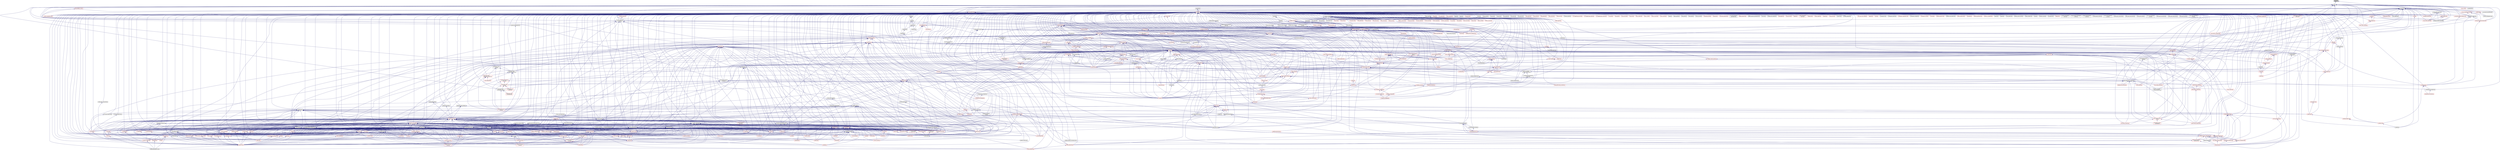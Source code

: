 digraph "config.hpp"
{
  edge [fontname="Helvetica",fontsize="10",labelfontname="Helvetica",labelfontsize="10"];
  node [fontname="Helvetica",fontsize="10",shape=record];
  Node1 [label="config.hpp",height=0.2,width=0.4,color="black", fillcolor="grey75", style="filled", fontcolor="black"];
  Node1 -> Node2 [dir="back",color="midnightblue",fontsize="10",style="solid",fontname="Helvetica"];
  Node2 [label="cat.hpp",height=0.2,width=0.4,color="black", fillcolor="white", style="filled",URL="$d0/d47/cat_8hpp.html"];
  Node2 -> Node3 [dir="back",color="midnightblue",fontsize="10",style="solid",fontname="Helvetica"];
  Node3 [label="template_accumulator.hpp",height=0.2,width=0.4,color="black", fillcolor="white", style="filled",URL="$d0/d3f/server_2template__accumulator_8hpp.html"];
  Node3 -> Node4 [dir="back",color="midnightblue",fontsize="10",style="solid",fontname="Helvetica"];
  Node4 [label="template_accumulator.hpp",height=0.2,width=0.4,color="red", fillcolor="white", style="filled",URL="$dd/da9/template__accumulator_8hpp.html"];
  Node2 -> Node6 [dir="back",color="midnightblue",fontsize="10",style="solid",fontname="Helvetica"];
  Node6 [label="partitioned_vector\l_component_decl.hpp",height=0.2,width=0.4,color="black", fillcolor="white", style="filled",URL="$dd/d10/partitioned__vector__component__decl_8hpp.html"];
  Node6 -> Node7 [dir="back",color="midnightblue",fontsize="10",style="solid",fontname="Helvetica"];
  Node7 [label="view_element.hpp",height=0.2,width=0.4,color="red", fillcolor="white", style="filled",URL="$de/d49/view__element_8hpp.html"];
  Node6 -> Node19 [dir="back",color="midnightblue",fontsize="10",style="solid",fontname="Helvetica"];
  Node19 [label="partitioned_vector\l_component.hpp",height=0.2,width=0.4,color="red", fillcolor="white", style="filled",URL="$d6/d38/partitioned__vector__component_8hpp.html"];
  Node6 -> Node24 [dir="back",color="midnightblue",fontsize="10",style="solid",fontname="Helvetica"];
  Node24 [label="partitioned_vector\l_decl.hpp",height=0.2,width=0.4,color="red", fillcolor="white", style="filled",URL="$d2/d77/partitioned__vector__decl_8hpp.html"];
  Node24 -> Node37 [dir="back",color="midnightblue",fontsize="10",style="solid",fontname="Helvetica"];
  Node37 [label="partitioned_vector\l_component_impl.hpp",height=0.2,width=0.4,color="black", fillcolor="white", style="filled",URL="$d1/d79/partitioned__vector__component__impl_8hpp.html"];
  Node37 -> Node19 [dir="back",color="midnightblue",fontsize="10",style="solid",fontname="Helvetica"];
  Node37 -> Node38 [dir="back",color="midnightblue",fontsize="10",style="solid",fontname="Helvetica"];
  Node38 [label="partitioned_vector\l_impl.hpp",height=0.2,width=0.4,color="red", fillcolor="white", style="filled",URL="$d0/db1/partitioned__vector__impl_8hpp.html"];
  Node24 -> Node38 [dir="back",color="midnightblue",fontsize="10",style="solid",fontname="Helvetica"];
  Node24 -> Node39 [dir="back",color="midnightblue",fontsize="10",style="solid",fontname="Helvetica"];
  Node39 [label="partitioned_vector\l_predef.hpp",height=0.2,width=0.4,color="red", fillcolor="white", style="filled",URL="$d4/dc4/components_2containers_2partitioned__vector_2partitioned__vector__predef_8hpp.html"];
  Node6 -> Node39 [dir="back",color="midnightblue",fontsize="10",style="solid",fontname="Helvetica"];
  Node6 -> Node91 [dir="back",color="midnightblue",fontsize="10",style="solid",fontname="Helvetica"];
  Node91 [label="partitioned_vector\l_segmented_iterator.hpp",height=0.2,width=0.4,color="red", fillcolor="white", style="filled",URL="$dc/dea/partitioned__vector__segmented__iterator_8hpp.html"];
  Node91 -> Node7 [dir="back",color="midnightblue",fontsize="10",style="solid",fontname="Helvetica"];
  Node91 -> Node24 [dir="back",color="midnightblue",fontsize="10",style="solid",fontname="Helvetica"];
  Node91 -> Node38 [dir="back",color="midnightblue",fontsize="10",style="solid",fontname="Helvetica"];
  Node2 -> Node37 [dir="back",color="midnightblue",fontsize="10",style="solid",fontname="Helvetica"];
  Node2 -> Node92 [dir="back",color="midnightblue",fontsize="10",style="solid",fontname="Helvetica"];
  Node92 [label="partition_unordered\l_map_component.hpp",height=0.2,width=0.4,color="black", fillcolor="white", style="filled",URL="$d8/df3/partition__unordered__map__component_8hpp.html"];
  Node92 -> Node93 [dir="back",color="midnightblue",fontsize="10",style="solid",fontname="Helvetica"];
  Node93 [label="unordered_map.hpp",height=0.2,width=0.4,color="red", fillcolor="white", style="filled",URL="$d9/ddf/hpx_2components_2containers_2unordered_2unordered__map_8hpp.html"];
  Node93 -> Node94 [dir="back",color="midnightblue",fontsize="10",style="solid",fontname="Helvetica"];
  Node94 [label="component_storage.hpp",height=0.2,width=0.4,color="red", fillcolor="white", style="filled",URL="$d6/d36/components_2component__storage_2server_2component__storage_8hpp.html"];
  Node94 -> Node95 [dir="back",color="midnightblue",fontsize="10",style="solid",fontname="Helvetica"];
  Node95 [label="component_storage.hpp",height=0.2,width=0.4,color="red", fillcolor="white", style="filled",URL="$d0/dd6/components_2component__storage_2component__storage_8hpp.html"];
  Node95 -> Node96 [dir="back",color="midnightblue",fontsize="10",style="solid",fontname="Helvetica"];
  Node96 [label="migrate_to_storage.hpp",height=0.2,width=0.4,color="red", fillcolor="white", style="filled",URL="$da/d18/migrate__to__storage_8hpp.html"];
  Node94 -> Node99 [dir="back",color="midnightblue",fontsize="10",style="solid",fontname="Helvetica"];
  Node99 [label="migrate_from_storage.hpp",height=0.2,width=0.4,color="black", fillcolor="white", style="filled",URL="$d3/d9f/server_2migrate__from__storage_8hpp.html"];
  Node99 -> Node100 [dir="back",color="midnightblue",fontsize="10",style="solid",fontname="Helvetica"];
  Node100 [label="migrate_from_storage.hpp",height=0.2,width=0.4,color="red", fillcolor="white", style="filled",URL="$db/d0f/migrate__from__storage_8hpp.html"];
  Node94 -> Node101 [dir="back",color="midnightblue",fontsize="10",style="solid",fontname="Helvetica"];
  Node101 [label="migrate_to_storage.hpp",height=0.2,width=0.4,color="red", fillcolor="white", style="filled",URL="$d4/d4c/server_2migrate__to__storage_8hpp.html"];
  Node101 -> Node96 [dir="back",color="midnightblue",fontsize="10",style="solid",fontname="Helvetica"];
  Node93 -> Node106 [dir="back",color="midnightblue",fontsize="10",style="solid",fontname="Helvetica"];
  Node106 [label="partition_unordered\l_map_component.cpp",height=0.2,width=0.4,color="black", fillcolor="white", style="filled",URL="$d5/d34/partition__unordered__map__component_8cpp.html"];
  Node92 -> Node107 [dir="back",color="midnightblue",fontsize="10",style="solid",fontname="Helvetica"];
  Node107 [label="unordered_map_segmented\l_iterator.hpp",height=0.2,width=0.4,color="black", fillcolor="white", style="filled",URL="$dc/dfd/unordered__map__segmented__iterator_8hpp.html"];
  Node107 -> Node93 [dir="back",color="midnightblue",fontsize="10",style="solid",fontname="Helvetica"];
  Node92 -> Node106 [dir="back",color="midnightblue",fontsize="10",style="solid",fontname="Helvetica"];
  Node2 -> Node108 [dir="back",color="midnightblue",fontsize="10",style="solid",fontname="Helvetica"];
  Node108 [label="version.hpp",height=0.2,width=0.4,color="black", fillcolor="white", style="filled",URL="$d5/ddd/config_2version_8hpp.html"];
  Node108 -> Node109 [dir="back",color="midnightblue",fontsize="10",style="solid",fontname="Helvetica"];
  Node109 [label="config.hpp",height=0.2,width=0.4,color="red", fillcolor="white", style="filled",URL="$d8/dfd/config_8hpp.html"];
  Node109 -> Node110 [dir="back",color="midnightblue",fontsize="10",style="solid",fontname="Helvetica"];
  Node110 [label="widget.cpp",height=0.2,width=0.4,color="black", fillcolor="white", style="filled",URL="$da/d15/widget_8cpp.html"];
  Node109 -> Node111 [dir="back",color="midnightblue",fontsize="10",style="solid",fontname="Helvetica"];
  Node111 [label="timed_wake.cpp",height=0.2,width=0.4,color="black", fillcolor="white", style="filled",URL="$d8/df9/timed__wake_8cpp.html"];
  Node109 -> Node112 [dir="back",color="midnightblue",fontsize="10",style="solid",fontname="Helvetica"];
  Node112 [label="shared_priority_scheduler.hpp",height=0.2,width=0.4,color="red", fillcolor="white", style="filled",URL="$d0/d84/shared__priority__scheduler_8hpp.html"];
  Node109 -> Node115 [dir="back",color="midnightblue",fontsize="10",style="solid",fontname="Helvetica"];
  Node115 [label="apply.hpp",height=0.2,width=0.4,color="red", fillcolor="white", style="filled",URL="$d7/d4c/apply_8hpp.html"];
  Node115 -> Node110 [dir="back",color="midnightblue",fontsize="10",style="solid",fontname="Helvetica"];
  Node115 -> Node116 [dir="back",color="midnightblue",fontsize="10",style="solid",fontname="Helvetica"];
  Node116 [label="ostream.hpp",height=0.2,width=0.4,color="red", fillcolor="white", style="filled",URL="$d1/d38/ostream_8hpp.html"];
  Node116 -> Node117 [dir="back",color="midnightblue",fontsize="10",style="solid",fontname="Helvetica"];
  Node117 [label="standard_streams.hpp",height=0.2,width=0.4,color="red", fillcolor="white", style="filled",URL="$db/d16/standard__streams_8hpp.html"];
  Node117 -> Node118 [dir="back",color="midnightblue",fontsize="10",style="solid",fontname="Helvetica"];
  Node118 [label="iostreams.hpp",height=0.2,width=0.4,color="red", fillcolor="white", style="filled",URL="$de/d22/iostreams_8hpp.html"];
  Node118 -> Node168 [dir="back",color="midnightblue",fontsize="10",style="solid",fontname="Helvetica"];
  Node168 [label="sizeof.cpp",height=0.2,width=0.4,color="black", fillcolor="white", style="filled",URL="$d3/d0f/sizeof_8cpp.html"];
  Node115 -> Node237 [dir="back",color="midnightblue",fontsize="10",style="solid",fontname="Helvetica"];
  Node237 [label="dataflow.hpp",height=0.2,width=0.4,color="red", fillcolor="white", style="filled",URL="$db/d03/lcos_2dataflow_8hpp.html"];
  Node237 -> Node963 [dir="back",color="midnightblue",fontsize="10",style="solid",fontname="Helvetica"];
  Node963 [label="dataflow.hpp",height=0.2,width=0.4,color="red", fillcolor="white", style="filled",URL="$d8/de2/lcos_2local_2dataflow_8hpp.html"];
  Node963 -> Node964 [dir="back",color="midnightblue",fontsize="10",style="solid",fontname="Helvetica"];
  Node964 [label="scan.hpp",height=0.2,width=0.4,color="black", fillcolor="white", style="filled",URL="$de/dc0/scan_8hpp.html"];
  Node964 -> Node856 [dir="back",color="midnightblue",fontsize="10",style="solid",fontname="Helvetica"];
  Node856 [label="exclusive_scan.hpp",height=0.2,width=0.4,color="red", fillcolor="white", style="filled",URL="$d0/d53/segmented__algorithms_2exclusive__scan_8hpp.html"];
  Node856 -> Node857 [dir="back",color="midnightblue",fontsize="10",style="solid",fontname="Helvetica"];
  Node857 [label="transform_exclusive\l_scan.hpp",height=0.2,width=0.4,color="red", fillcolor="white", style="filled",URL="$d2/dda/segmented__algorithms_2transform__exclusive__scan_8hpp.html"];
  Node964 -> Node869 [dir="back",color="midnightblue",fontsize="10",style="solid",fontname="Helvetica"];
  Node869 [label="inclusive_scan.hpp",height=0.2,width=0.4,color="red", fillcolor="white", style="filled",URL="$d8/de5/segmented__algorithms_2inclusive__scan_8hpp.html"];
  Node869 -> Node868 [dir="back",color="midnightblue",fontsize="10",style="solid",fontname="Helvetica"];
  Node868 [label="transform_inclusive\l_scan.hpp",height=0.2,width=0.4,color="red", fillcolor="white", style="filled",URL="$d7/d20/segmented__algorithms_2transform__inclusive__scan_8hpp.html"];
  Node964 -> Node857 [dir="back",color="midnightblue",fontsize="10",style="solid",fontname="Helvetica"];
  Node964 -> Node868 [dir="back",color="midnightblue",fontsize="10",style="solid",fontname="Helvetica"];
  Node963 -> Node965 [dir="back",color="midnightblue",fontsize="10",style="solid",fontname="Helvetica"];
  Node965 [label="transfer.hpp",height=0.2,width=0.4,color="red", fillcolor="white", style="filled",URL="$da/d37/parallel_2segmented__algorithms_2detail_2transfer_8hpp.html"];
  Node237 -> Node903 [dir="back",color="midnightblue",fontsize="10",style="solid",fontname="Helvetica"];
  Node903 [label="partition.hpp",height=0.2,width=0.4,color="red", fillcolor="white", style="filled",URL="$db/d01/hpx_2parallel_2algorithms_2partition_8hpp.html"];
  Node903 -> Node908 [dir="back",color="midnightblue",fontsize="10",style="solid",fontname="Helvetica"];
  Node908 [label="partition.hpp",height=0.2,width=0.4,color="red", fillcolor="white", style="filled",URL="$d2/d20/hpx_2parallel_2container__algorithms_2partition_8hpp.html"];
  Node237 -> Node971 [dir="back",color="midnightblue",fontsize="10",style="solid",fontname="Helvetica"];
  Node971 [label="performance_counter\l_set.hpp",height=0.2,width=0.4,color="red", fillcolor="white", style="filled",URL="$db/d5c/performance__counter__set_8hpp.html"];
  Node971 -> Node972 [dir="back",color="midnightblue",fontsize="10",style="solid",fontname="Helvetica"];
  Node972 [label="performance_counters.hpp",height=0.2,width=0.4,color="red", fillcolor="white", style="filled",URL="$d6/dac/performance__counters_8hpp.html"];
  Node971 -> Node976 [dir="back",color="midnightblue",fontsize="10",style="solid",fontname="Helvetica"];
  Node976 [label="arithmetics_counter.hpp",height=0.2,width=0.4,color="red", fillcolor="white", style="filled",URL="$d1/d64/arithmetics__counter_8hpp.html"];
  Node971 -> Node979 [dir="back",color="midnightblue",fontsize="10",style="solid",fontname="Helvetica"];
  Node979 [label="arithmetics_counter\l_extended.hpp",height=0.2,width=0.4,color="red", fillcolor="white", style="filled",URL="$d1/d32/arithmetics__counter__extended_8hpp.html"];
  Node115 -> Node986 [dir="back",color="midnightblue",fontsize="10",style="solid",fontname="Helvetica"];
  Node986 [label="parallel_executor.hpp",height=0.2,width=0.4,color="black", fillcolor="white", style="filled",URL="$d8/d39/parallel__executor_8hpp.html"];
  Node986 -> Node987 [dir="back",color="midnightblue",fontsize="10",style="solid",fontname="Helvetica"];
  Node987 [label="execution_policy.hpp",height=0.2,width=0.4,color="red", fillcolor="white", style="filled",URL="$d4/d36/execution__policy_8hpp.html"];
  Node987 -> Node800 [dir="back",color="midnightblue",fontsize="10",style="solid",fontname="Helvetica"];
  Node800 [label="block_allocator.hpp",height=0.2,width=0.4,color="red", fillcolor="white", style="filled",URL="$d9/d7a/block__allocator_8hpp.html"];
  Node987 -> Node988 [dir="back",color="midnightblue",fontsize="10",style="solid",fontname="Helvetica"];
  Node988 [label="parallel_execution\l_policy.hpp",height=0.2,width=0.4,color="red", fillcolor="white", style="filled",URL="$d5/ddf/parallel__execution__policy_8hpp.html"];
  Node987 -> Node839 [dir="back",color="midnightblue",fontsize="10",style="solid",fontname="Helvetica"];
  Node839 [label="adjacent_difference.hpp",height=0.2,width=0.4,color="red", fillcolor="white", style="filled",URL="$d1/d17/adjacent__difference_8hpp.html"];
  Node839 -> Node841 [dir="back",color="midnightblue",fontsize="10",style="solid",fontname="Helvetica"];
  Node841 [label="numeric.hpp",height=0.2,width=0.4,color="red", fillcolor="white", style="filled",URL="$de/dd5/numeric_8hpp.html"];
  Node987 -> Node843 [dir="back",color="midnightblue",fontsize="10",style="solid",fontname="Helvetica"];
  Node843 [label="adjacent_find.hpp",height=0.2,width=0.4,color="red", fillcolor="white", style="filled",URL="$d6/d68/adjacent__find_8hpp.html"];
  Node843 -> Node759 [dir="back",color="midnightblue",fontsize="10",style="solid",fontname="Helvetica"];
  Node759 [label="algorithm.hpp",height=0.2,width=0.4,color="red", fillcolor="white", style="filled",URL="$de/d55/algorithm_8hpp.html"];
  Node759 -> Node769 [dir="back",color="midnightblue",fontsize="10",style="solid",fontname="Helvetica"];
  Node769 [label="segmented_algorithm.hpp",height=0.2,width=0.4,color="black", fillcolor="white", style="filled",URL="$d2/d57/segmented__algorithm_8hpp.html"];
  Node987 -> Node845 [dir="back",color="midnightblue",fontsize="10",style="solid",fontname="Helvetica"];
  Node845 [label="all_any_none.hpp",height=0.2,width=0.4,color="red", fillcolor="white", style="filled",URL="$d8/ddd/all__any__none_8hpp.html"];
  Node845 -> Node759 [dir="back",color="midnightblue",fontsize="10",style="solid",fontname="Helvetica"];
  Node987 -> Node780 [dir="back",color="midnightblue",fontsize="10",style="solid",fontname="Helvetica"];
  Node780 [label="copy.hpp",height=0.2,width=0.4,color="red", fillcolor="white", style="filled",URL="$d3/d90/algorithms_2copy_8hpp.html"];
  Node780 -> Node759 [dir="back",color="midnightblue",fontsize="10",style="solid",fontname="Helvetica"];
  Node780 -> Node773 [dir="back",color="midnightblue",fontsize="10",style="solid",fontname="Helvetica"];
  Node773 [label="reduce_by_key.hpp",height=0.2,width=0.4,color="red", fillcolor="white", style="filled",URL="$d9/d4a/reduce__by__key_8hpp.html"];
  Node780 -> Node782 [dir="back",color="midnightblue",fontsize="10",style="solid",fontname="Helvetica"];
  Node782 [label="remove_copy.hpp",height=0.2,width=0.4,color="red", fillcolor="white", style="filled",URL="$d6/db8/algorithms_2remove__copy_8hpp.html"];
  Node782 -> Node759 [dir="back",color="midnightblue",fontsize="10",style="solid",fontname="Helvetica"];
  Node782 -> Node784 [dir="back",color="midnightblue",fontsize="10",style="solid",fontname="Helvetica"];
  Node784 [label="remove_copy.hpp",height=0.2,width=0.4,color="red", fillcolor="white", style="filled",URL="$d5/d0b/container__algorithms_2remove__copy_8hpp.html"];
  Node780 -> Node785 [dir="back",color="midnightblue",fontsize="10",style="solid",fontname="Helvetica"];
  Node785 [label="reverse.hpp",height=0.2,width=0.4,color="red", fillcolor="white", style="filled",URL="$d2/df8/algorithms_2reverse_8hpp.html"];
  Node785 -> Node759 [dir="back",color="midnightblue",fontsize="10",style="solid",fontname="Helvetica"];
  Node785 -> Node757 [dir="back",color="midnightblue",fontsize="10",style="solid",fontname="Helvetica"];
  Node757 [label="rotate.hpp",height=0.2,width=0.4,color="red", fillcolor="white", style="filled",URL="$da/df0/algorithms_2rotate_8hpp.html"];
  Node757 -> Node759 [dir="back",color="midnightblue",fontsize="10",style="solid",fontname="Helvetica"];
  Node757 -> Node770 [dir="back",color="midnightblue",fontsize="10",style="solid",fontname="Helvetica"];
  Node770 [label="rotate.hpp",height=0.2,width=0.4,color="red", fillcolor="white", style="filled",URL="$da/d1b/container__algorithms_2rotate_8hpp.html"];
  Node785 -> Node787 [dir="back",color="midnightblue",fontsize="10",style="solid",fontname="Helvetica"];
  Node787 [label="reverse.hpp",height=0.2,width=0.4,color="red", fillcolor="white", style="filled",URL="$db/dd1/container__algorithms_2reverse_8hpp.html"];
  Node780 -> Node757 [dir="back",color="midnightblue",fontsize="10",style="solid",fontname="Helvetica"];
  Node780 -> Node788 [dir="back",color="midnightblue",fontsize="10",style="solid",fontname="Helvetica"];
  Node788 [label="set_difference.hpp",height=0.2,width=0.4,color="red", fillcolor="white", style="filled",URL="$d9/d20/set__difference_8hpp.html"];
  Node788 -> Node759 [dir="back",color="midnightblue",fontsize="10",style="solid",fontname="Helvetica"];
  Node780 -> Node790 [dir="back",color="midnightblue",fontsize="10",style="solid",fontname="Helvetica"];
  Node790 [label="set_intersection.hpp",height=0.2,width=0.4,color="red", fillcolor="white", style="filled",URL="$d1/dd5/set__intersection_8hpp.html"];
  Node790 -> Node759 [dir="back",color="midnightblue",fontsize="10",style="solid",fontname="Helvetica"];
  Node780 -> Node791 [dir="back",color="midnightblue",fontsize="10",style="solid",fontname="Helvetica"];
  Node791 [label="set_symmetric_difference.hpp",height=0.2,width=0.4,color="red", fillcolor="white", style="filled",URL="$de/da4/set__symmetric__difference_8hpp.html"];
  Node791 -> Node759 [dir="back",color="midnightblue",fontsize="10",style="solid",fontname="Helvetica"];
  Node780 -> Node792 [dir="back",color="midnightblue",fontsize="10",style="solid",fontname="Helvetica"];
  Node792 [label="set_union.hpp",height=0.2,width=0.4,color="red", fillcolor="white", style="filled",URL="$d9/d1a/set__union_8hpp.html"];
  Node792 -> Node759 [dir="back",color="midnightblue",fontsize="10",style="solid",fontname="Helvetica"];
  Node780 -> Node793 [dir="back",color="midnightblue",fontsize="10",style="solid",fontname="Helvetica"];
  Node793 [label="copy.hpp",height=0.2,width=0.4,color="red", fillcolor="white", style="filled",URL="$dc/de5/container__algorithms_2copy_8hpp.html"];
  Node987 -> Node847 [dir="back",color="midnightblue",fontsize="10",style="solid",fontname="Helvetica"];
  Node847 [label="count.hpp",height=0.2,width=0.4,color="red", fillcolor="white", style="filled",URL="$d7/d8f/algorithms_2count_8hpp.html"];
  Node847 -> Node759 [dir="back",color="midnightblue",fontsize="10",style="solid",fontname="Helvetica"];
  Node847 -> Node851 [dir="back",color="midnightblue",fontsize="10",style="solid",fontname="Helvetica"];
  Node851 [label="count.hpp",height=0.2,width=0.4,color="red", fillcolor="white", style="filled",URL="$d9/dd7/segmented__algorithms_2count_8hpp.html"];
  Node851 -> Node769 [dir="back",color="midnightblue",fontsize="10",style="solid",fontname="Helvetica"];
  Node987 -> Node794 [dir="back",color="midnightblue",fontsize="10",style="solid",fontname="Helvetica"];
  Node794 [label="destroy.hpp",height=0.2,width=0.4,color="red", fillcolor="white", style="filled",URL="$df/dd5/destroy_8hpp.html"];
  Node794 -> Node796 [dir="back",color="midnightblue",fontsize="10",style="solid",fontname="Helvetica"];
  Node796 [label="memory.hpp",height=0.2,width=0.4,color="black", fillcolor="white", style="filled",URL="$d6/d13/parallel_2memory_8hpp.html"];
  Node796 -> Node797 [dir="back",color="midnightblue",fontsize="10",style="solid",fontname="Helvetica"];
  Node797 [label="parallel_memory.hpp",height=0.2,width=0.4,color="black", fillcolor="white", style="filled",URL="$db/dd1/parallel__memory_8hpp.html"];
  Node987 -> Node995 [dir="back",color="midnightblue",fontsize="10",style="solid",fontname="Helvetica"];
  Node995 [label="dispatch.hpp",height=0.2,width=0.4,color="black", fillcolor="white", style="filled",URL="$dd/dd9/algorithms_2detail_2dispatch_8hpp.html"];
  Node995 -> Node839 [dir="back",color="midnightblue",fontsize="10",style="solid",fontname="Helvetica"];
  Node995 -> Node843 [dir="back",color="midnightblue",fontsize="10",style="solid",fontname="Helvetica"];
  Node995 -> Node845 [dir="back",color="midnightblue",fontsize="10",style="solid",fontname="Helvetica"];
  Node995 -> Node780 [dir="back",color="midnightblue",fontsize="10",style="solid",fontname="Helvetica"];
  Node995 -> Node847 [dir="back",color="midnightblue",fontsize="10",style="solid",fontname="Helvetica"];
  Node995 -> Node794 [dir="back",color="midnightblue",fontsize="10",style="solid",fontname="Helvetica"];
  Node995 -> Node852 [dir="back",color="midnightblue",fontsize="10",style="solid",fontname="Helvetica"];
  Node852 [label="equal.hpp",height=0.2,width=0.4,color="red", fillcolor="white", style="filled",URL="$dc/d0a/equal_8hpp.html"];
  Node852 -> Node759 [dir="back",color="midnightblue",fontsize="10",style="solid",fontname="Helvetica"];
  Node995 -> Node854 [dir="back",color="midnightblue",fontsize="10",style="solid",fontname="Helvetica"];
  Node854 [label="exclusive_scan.hpp",height=0.2,width=0.4,color="red", fillcolor="white", style="filled",URL="$d8/d31/algorithms_2exclusive__scan_8hpp.html"];
  Node854 -> Node841 [dir="back",color="midnightblue",fontsize="10",style="solid",fontname="Helvetica"];
  Node854 -> Node856 [dir="back",color="midnightblue",fontsize="10",style="solid",fontname="Helvetica"];
  Node995 -> Node806 [dir="back",color="midnightblue",fontsize="10",style="solid",fontname="Helvetica"];
  Node806 [label="fill.hpp",height=0.2,width=0.4,color="red", fillcolor="white", style="filled",URL="$d2/d63/algorithms_2fill_8hpp.html"];
  Node806 -> Node759 [dir="back",color="midnightblue",fontsize="10",style="solid",fontname="Helvetica"];
  Node995 -> Node859 [dir="back",color="midnightblue",fontsize="10",style="solid",fontname="Helvetica"];
  Node859 [label="find.hpp",height=0.2,width=0.4,color="red", fillcolor="white", style="filled",URL="$d5/dc1/algorithms_2find_8hpp.html"];
  Node859 -> Node759 [dir="back",color="midnightblue",fontsize="10",style="solid",fontname="Helvetica"];
  Node859 -> Node861 [dir="back",color="midnightblue",fontsize="10",style="solid",fontname="Helvetica"];
  Node861 [label="find.hpp",height=0.2,width=0.4,color="red", fillcolor="white", style="filled",URL="$d4/d1f/segmented__algorithms_2find_8hpp.html"];
  Node995 -> Node799 [dir="back",color="midnightblue",fontsize="10",style="solid",fontname="Helvetica"];
  Node799 [label="for_each.hpp",height=0.2,width=0.4,color="red", fillcolor="white", style="filled",URL="$d8/d62/algorithms_2for__each_8hpp.html"];
  Node799 -> Node800 [dir="back",color="midnightblue",fontsize="10",style="solid",fontname="Helvetica"];
  Node799 -> Node759 [dir="back",color="midnightblue",fontsize="10",style="solid",fontname="Helvetica"];
  Node799 -> Node806 [dir="back",color="midnightblue",fontsize="10",style="solid",fontname="Helvetica"];
  Node799 -> Node808 [dir="back",color="midnightblue",fontsize="10",style="solid",fontname="Helvetica"];
  Node808 [label="generate.hpp",height=0.2,width=0.4,color="red", fillcolor="white", style="filled",URL="$d5/da9/algorithms_2generate_8hpp.html"];
  Node808 -> Node759 [dir="back",color="midnightblue",fontsize="10",style="solid",fontname="Helvetica"];
  Node808 -> Node810 [dir="back",color="midnightblue",fontsize="10",style="solid",fontname="Helvetica"];
  Node810 [label="generate.hpp",height=0.2,width=0.4,color="red", fillcolor="white", style="filled",URL="$d4/d84/container__algorithms_2generate_8hpp.html"];
  Node808 -> Node811 [dir="back",color="midnightblue",fontsize="10",style="solid",fontname="Helvetica"];
  Node811 [label="generate.hpp",height=0.2,width=0.4,color="red", fillcolor="white", style="filled",URL="$d2/d5d/segmented__algorithms_2generate_8hpp.html"];
  Node811 -> Node769 [dir="back",color="midnightblue",fontsize="10",style="solid",fontname="Helvetica"];
  Node799 -> Node812 [dir="back",color="midnightblue",fontsize="10",style="solid",fontname="Helvetica"];
  Node812 [label="lexicographical_compare.hpp",height=0.2,width=0.4,color="red", fillcolor="white", style="filled",URL="$d5/ddd/lexicographical__compare_8hpp.html"];
  Node812 -> Node759 [dir="back",color="midnightblue",fontsize="10",style="solid",fontname="Helvetica"];
  Node799 -> Node773 [dir="back",color="midnightblue",fontsize="10",style="solid",fontname="Helvetica"];
  Node799 -> Node814 [dir="back",color="midnightblue",fontsize="10",style="solid",fontname="Helvetica"];
  Node814 [label="replace.hpp",height=0.2,width=0.4,color="red", fillcolor="white", style="filled",URL="$d6/db6/algorithms_2replace_8hpp.html"];
  Node814 -> Node759 [dir="back",color="midnightblue",fontsize="10",style="solid",fontname="Helvetica"];
  Node814 -> Node816 [dir="back",color="midnightblue",fontsize="10",style="solid",fontname="Helvetica"];
  Node816 [label="replace.hpp",height=0.2,width=0.4,color="red", fillcolor="white", style="filled",URL="$d7/d55/container__algorithms_2replace_8hpp.html"];
  Node799 -> Node785 [dir="back",color="midnightblue",fontsize="10",style="solid",fontname="Helvetica"];
  Node799 -> Node817 [dir="back",color="midnightblue",fontsize="10",style="solid",fontname="Helvetica"];
  Node817 [label="search.hpp",height=0.2,width=0.4,color="red", fillcolor="white", style="filled",URL="$d7/d6f/search_8hpp.html"];
  Node817 -> Node759 [dir="back",color="midnightblue",fontsize="10",style="solid",fontname="Helvetica"];
  Node799 -> Node819 [dir="back",color="midnightblue",fontsize="10",style="solid",fontname="Helvetica"];
  Node819 [label="swap_ranges.hpp",height=0.2,width=0.4,color="red", fillcolor="white", style="filled",URL="$df/d24/swap__ranges_8hpp.html"];
  Node819 -> Node759 [dir="back",color="midnightblue",fontsize="10",style="solid",fontname="Helvetica"];
  Node799 -> Node821 [dir="back",color="midnightblue",fontsize="10",style="solid",fontname="Helvetica"];
  Node821 [label="for_each.hpp",height=0.2,width=0.4,color="red", fillcolor="white", style="filled",URL="$d8/d9a/container__algorithms_2for__each_8hpp.html"];
  Node799 -> Node822 [dir="back",color="midnightblue",fontsize="10",style="solid",fontname="Helvetica"];
  Node822 [label="for_each.hpp",height=0.2,width=0.4,color="red", fillcolor="white", style="filled",URL="$de/daa/segmented__algorithms_2for__each_8hpp.html"];
  Node822 -> Node769 [dir="back",color="midnightblue",fontsize="10",style="solid",fontname="Helvetica"];
  Node822 -> Node823 [dir="back",color="midnightblue",fontsize="10",style="solid",fontname="Helvetica"];
  Node823 [label="fill.hpp",height=0.2,width=0.4,color="red", fillcolor="white", style="filled",URL="$de/d82/segmented__algorithms_2fill_8hpp.html"];
  Node799 -> Node824 [dir="back",color="midnightblue",fontsize="10",style="solid",fontname="Helvetica"];
  Node824 [label="numa_allocator.hpp",height=0.2,width=0.4,color="red", fillcolor="white", style="filled",URL="$d7/df0/numa__allocator_8hpp.html"];
  Node995 -> Node862 [dir="back",color="midnightblue",fontsize="10",style="solid",fontname="Helvetica"];
  Node862 [label="for_loop.hpp",height=0.2,width=0.4,color="red", fillcolor="white", style="filled",URL="$de/dee/for__loop_8hpp.html"];
  Node862 -> Node759 [dir="back",color="midnightblue",fontsize="10",style="solid",fontname="Helvetica"];
  Node995 -> Node808 [dir="back",color="midnightblue",fontsize="10",style="solid",fontname="Helvetica"];
  Node995 -> Node864 [dir="back",color="midnightblue",fontsize="10",style="solid",fontname="Helvetica"];
  Node864 [label="includes.hpp",height=0.2,width=0.4,color="red", fillcolor="white", style="filled",URL="$d5/d6e/includes_8hpp.html"];
  Node864 -> Node759 [dir="back",color="midnightblue",fontsize="10",style="solid",fontname="Helvetica"];
  Node995 -> Node865 [dir="back",color="midnightblue",fontsize="10",style="solid",fontname="Helvetica"];
  Node865 [label="inclusive_scan.hpp",height=0.2,width=0.4,color="red", fillcolor="white", style="filled",URL="$da/dbf/algorithms_2inclusive__scan_8hpp.html"];
  Node865 -> Node854 [dir="back",color="midnightblue",fontsize="10",style="solid",fontname="Helvetica"];
  Node865 -> Node773 [dir="back",color="midnightblue",fontsize="10",style="solid",fontname="Helvetica"];
  Node865 -> Node866 [dir="back",color="midnightblue",fontsize="10",style="solid",fontname="Helvetica"];
  Node866 [label="transform_inclusive\l_scan.hpp",height=0.2,width=0.4,color="red", fillcolor="white", style="filled",URL="$d2/dc9/algorithms_2transform__inclusive__scan_8hpp.html"];
  Node866 -> Node867 [dir="back",color="midnightblue",fontsize="10",style="solid",fontname="Helvetica"];
  Node867 [label="transform_exclusive\l_scan.hpp",height=0.2,width=0.4,color="red", fillcolor="white", style="filled",URL="$d6/d4e/algorithms_2transform__exclusive__scan_8hpp.html"];
  Node867 -> Node841 [dir="back",color="midnightblue",fontsize="10",style="solid",fontname="Helvetica"];
  Node867 -> Node857 [dir="back",color="midnightblue",fontsize="10",style="solid",fontname="Helvetica"];
  Node866 -> Node841 [dir="back",color="midnightblue",fontsize="10",style="solid",fontname="Helvetica"];
  Node866 -> Node868 [dir="back",color="midnightblue",fontsize="10",style="solid",fontname="Helvetica"];
  Node865 -> Node841 [dir="back",color="midnightblue",fontsize="10",style="solid",fontname="Helvetica"];
  Node865 -> Node869 [dir="back",color="midnightblue",fontsize="10",style="solid",fontname="Helvetica"];
  Node995 -> Node870 [dir="back",color="midnightblue",fontsize="10",style="solid",fontname="Helvetica"];
  Node870 [label="is_heap.hpp",height=0.2,width=0.4,color="red", fillcolor="white", style="filled",URL="$df/d5d/algorithms_2is__heap_8hpp.html"];
  Node870 -> Node873 [dir="back",color="midnightblue",fontsize="10",style="solid",fontname="Helvetica"];
  Node873 [label="is_heap.hpp",height=0.2,width=0.4,color="red", fillcolor="white", style="filled",URL="$d1/d17/container__algorithms_2is__heap_8hpp.html"];
  Node995 -> Node874 [dir="back",color="midnightblue",fontsize="10",style="solid",fontname="Helvetica"];
  Node874 [label="is_partitioned.hpp",height=0.2,width=0.4,color="red", fillcolor="white", style="filled",URL="$d8/dcf/is__partitioned_8hpp.html"];
  Node874 -> Node759 [dir="back",color="midnightblue",fontsize="10",style="solid",fontname="Helvetica"];
  Node995 -> Node876 [dir="back",color="midnightblue",fontsize="10",style="solid",fontname="Helvetica"];
  Node876 [label="is_sorted.hpp",height=0.2,width=0.4,color="red", fillcolor="white", style="filled",URL="$d7/d12/is__sorted_8hpp.html"];
  Node876 -> Node759 [dir="back",color="midnightblue",fontsize="10",style="solid",fontname="Helvetica"];
  Node995 -> Node812 [dir="back",color="midnightblue",fontsize="10",style="solid",fontname="Helvetica"];
  Node995 -> Node967 [dir="back",color="midnightblue",fontsize="10",style="solid",fontname="Helvetica"];
  Node967 [label="merge.hpp",height=0.2,width=0.4,color="red", fillcolor="white", style="filled",URL="$d6/dc7/algorithms_2merge_8hpp.html"];
  Node967 -> Node970 [dir="back",color="midnightblue",fontsize="10",style="solid",fontname="Helvetica"];
  Node970 [label="merge.hpp",height=0.2,width=0.4,color="red", fillcolor="white", style="filled",URL="$d1/d93/container__algorithms_2merge_8hpp.html"];
  Node995 -> Node878 [dir="back",color="midnightblue",fontsize="10",style="solid",fontname="Helvetica"];
  Node878 [label="minmax.hpp",height=0.2,width=0.4,color="red", fillcolor="white", style="filled",URL="$d0/d81/algorithms_2minmax_8hpp.html"];
  Node878 -> Node759 [dir="back",color="midnightblue",fontsize="10",style="solid",fontname="Helvetica"];
  Node878 -> Node880 [dir="back",color="midnightblue",fontsize="10",style="solid",fontname="Helvetica"];
  Node880 [label="minmax.hpp",height=0.2,width=0.4,color="red", fillcolor="white", style="filled",URL="$d6/de7/container__algorithms_2minmax_8hpp.html"];
  Node878 -> Node881 [dir="back",color="midnightblue",fontsize="10",style="solid",fontname="Helvetica"];
  Node881 [label="minmax.hpp",height=0.2,width=0.4,color="red", fillcolor="white", style="filled",URL="$db/d7e/segmented__algorithms_2minmax_8hpp.html"];
  Node881 -> Node769 [dir="back",color="midnightblue",fontsize="10",style="solid",fontname="Helvetica"];
  Node995 -> Node882 [dir="back",color="midnightblue",fontsize="10",style="solid",fontname="Helvetica"];
  Node882 [label="mismatch.hpp",height=0.2,width=0.4,color="red", fillcolor="white", style="filled",URL="$d8/d5c/mismatch_8hpp.html"];
  Node882 -> Node759 [dir="back",color="midnightblue",fontsize="10",style="solid",fontname="Helvetica"];
  Node882 -> Node812 [dir="back",color="midnightblue",fontsize="10",style="solid",fontname="Helvetica"];
  Node995 -> Node825 [dir="back",color="midnightblue",fontsize="10",style="solid",fontname="Helvetica"];
  Node825 [label="move.hpp",height=0.2,width=0.4,color="red", fillcolor="white", style="filled",URL="$d4/d71/move_8hpp.html"];
  Node825 -> Node759 [dir="back",color="midnightblue",fontsize="10",style="solid",fontname="Helvetica"];
  Node995 -> Node903 [dir="back",color="midnightblue",fontsize="10",style="solid",fontname="Helvetica"];
  Node995 -> Node884 [dir="back",color="midnightblue",fontsize="10",style="solid",fontname="Helvetica"];
  Node884 [label="reduce.hpp",height=0.2,width=0.4,color="red", fillcolor="white", style="filled",URL="$d1/da8/parallel_2algorithms_2reduce_8hpp.html"];
  Node884 -> Node841 [dir="back",color="midnightblue",fontsize="10",style="solid",fontname="Helvetica"];
  Node884 -> Node885 [dir="back",color="midnightblue",fontsize="10",style="solid",fontname="Helvetica"];
  Node885 [label="reduce.hpp",height=0.2,width=0.4,color="red", fillcolor="white", style="filled",URL="$d8/d1a/parallel_2segmented__algorithms_2reduce_8hpp.html"];
  Node995 -> Node782 [dir="back",color="midnightblue",fontsize="10",style="solid",fontname="Helvetica"];
  Node995 -> Node814 [dir="back",color="midnightblue",fontsize="10",style="solid",fontname="Helvetica"];
  Node995 -> Node785 [dir="back",color="midnightblue",fontsize="10",style="solid",fontname="Helvetica"];
  Node995 -> Node757 [dir="back",color="midnightblue",fontsize="10",style="solid",fontname="Helvetica"];
  Node995 -> Node817 [dir="back",color="midnightblue",fontsize="10",style="solid",fontname="Helvetica"];
  Node995 -> Node788 [dir="back",color="midnightblue",fontsize="10",style="solid",fontname="Helvetica"];
  Node995 -> Node790 [dir="back",color="midnightblue",fontsize="10",style="solid",fontname="Helvetica"];
  Node995 -> Node791 [dir="back",color="midnightblue",fontsize="10",style="solid",fontname="Helvetica"];
  Node995 -> Node792 [dir="back",color="midnightblue",fontsize="10",style="solid",fontname="Helvetica"];
  Node995 -> Node771 [dir="back",color="midnightblue",fontsize="10",style="solid",fontname="Helvetica"];
  Node771 [label="sort.hpp",height=0.2,width=0.4,color="red", fillcolor="white", style="filled",URL="$d3/d10/algorithms_2sort_8hpp.html"];
  Node771 -> Node759 [dir="back",color="midnightblue",fontsize="10",style="solid",fontname="Helvetica"];
  Node771 -> Node773 [dir="back",color="midnightblue",fontsize="10",style="solid",fontname="Helvetica"];
  Node771 -> Node775 [dir="back",color="midnightblue",fontsize="10",style="solid",fontname="Helvetica"];
  Node775 [label="sort_by_key.hpp",height=0.2,width=0.4,color="red", fillcolor="white", style="filled",URL="$d2/da1/sort__by__key_8hpp.html"];
  Node771 -> Node776 [dir="back",color="midnightblue",fontsize="10",style="solid",fontname="Helvetica"];
  Node776 [label="sort.hpp",height=0.2,width=0.4,color="red", fillcolor="white", style="filled",URL="$d0/db2/container__algorithms_2sort_8hpp.html"];
  Node995 -> Node819 [dir="back",color="midnightblue",fontsize="10",style="solid",fontname="Helvetica"];
  Node995 -> Node827 [dir="back",color="midnightblue",fontsize="10",style="solid",fontname="Helvetica"];
  Node827 [label="transform.hpp",height=0.2,width=0.4,color="red", fillcolor="white", style="filled",URL="$d4/d47/algorithms_2transform_8hpp.html"];
  Node827 -> Node832 [dir="back",color="midnightblue",fontsize="10",style="solid",fontname="Helvetica"];
  Node832 [label="transform.hpp",height=0.2,width=0.4,color="red", fillcolor="white", style="filled",URL="$da/dcb/container__algorithms_2transform_8hpp.html"];
  Node827 -> Node833 [dir="back",color="midnightblue",fontsize="10",style="solid",fontname="Helvetica"];
  Node833 [label="transform.hpp",height=0.2,width=0.4,color="red", fillcolor="white", style="filled",URL="$d8/d80/segmented__algorithms_2transform_8hpp.html"];
  Node995 -> Node867 [dir="back",color="midnightblue",fontsize="10",style="solid",fontname="Helvetica"];
  Node995 -> Node866 [dir="back",color="midnightblue",fontsize="10",style="solid",fontname="Helvetica"];
  Node995 -> Node886 [dir="back",color="midnightblue",fontsize="10",style="solid",fontname="Helvetica"];
  Node886 [label="transform_reduce.hpp",height=0.2,width=0.4,color="red", fillcolor="white", style="filled",URL="$d1/da3/algorithms_2transform__reduce_8hpp.html"];
  Node886 -> Node841 [dir="back",color="midnightblue",fontsize="10",style="solid",fontname="Helvetica"];
  Node886 -> Node889 [dir="back",color="midnightblue",fontsize="10",style="solid",fontname="Helvetica"];
  Node889 [label="transform_reduce.hpp",height=0.2,width=0.4,color="red", fillcolor="white", style="filled",URL="$d5/da7/segmented__algorithms_2transform__reduce_8hpp.html"];
  Node889 -> Node769 [dir="back",color="midnightblue",fontsize="10",style="solid",fontname="Helvetica"];
  Node995 -> Node890 [dir="back",color="midnightblue",fontsize="10",style="solid",fontname="Helvetica"];
  Node890 [label="transform_reduce_binary.hpp",height=0.2,width=0.4,color="red", fillcolor="white", style="filled",URL="$d9/d0f/transform__reduce__binary_8hpp.html"];
  Node890 -> Node841 [dir="back",color="midnightblue",fontsize="10",style="solid",fontname="Helvetica"];
  Node995 -> Node892 [dir="back",color="midnightblue",fontsize="10",style="solid",fontname="Helvetica"];
  Node892 [label="uninitialized_copy.hpp",height=0.2,width=0.4,color="red", fillcolor="white", style="filled",URL="$dd/d85/uninitialized__copy_8hpp.html"];
  Node892 -> Node796 [dir="back",color="midnightblue",fontsize="10",style="solid",fontname="Helvetica"];
  Node995 -> Node894 [dir="back",color="midnightblue",fontsize="10",style="solid",fontname="Helvetica"];
  Node894 [label="uninitialized_default\l_construct.hpp",height=0.2,width=0.4,color="red", fillcolor="white", style="filled",URL="$db/d72/uninitialized__default__construct_8hpp.html"];
  Node894 -> Node796 [dir="back",color="midnightblue",fontsize="10",style="solid",fontname="Helvetica"];
  Node995 -> Node896 [dir="back",color="midnightblue",fontsize="10",style="solid",fontname="Helvetica"];
  Node896 [label="uninitialized_fill.hpp",height=0.2,width=0.4,color="red", fillcolor="white", style="filled",URL="$dc/d5a/uninitialized__fill_8hpp.html"];
  Node896 -> Node796 [dir="back",color="midnightblue",fontsize="10",style="solid",fontname="Helvetica"];
  Node995 -> Node898 [dir="back",color="midnightblue",fontsize="10",style="solid",fontname="Helvetica"];
  Node898 [label="uninitialized_move.hpp",height=0.2,width=0.4,color="red", fillcolor="white", style="filled",URL="$d5/d93/uninitialized__move_8hpp.html"];
  Node898 -> Node796 [dir="back",color="midnightblue",fontsize="10",style="solid",fontname="Helvetica"];
  Node995 -> Node900 [dir="back",color="midnightblue",fontsize="10",style="solid",fontname="Helvetica"];
  Node900 [label="uninitialized_value\l_construct.hpp",height=0.2,width=0.4,color="red", fillcolor="white", style="filled",URL="$d5/dcf/uninitialized__value__construct_8hpp.html"];
  Node900 -> Node796 [dir="back",color="midnightblue",fontsize="10",style="solid",fontname="Helvetica"];
  Node995 -> Node834 [dir="back",color="midnightblue",fontsize="10",style="solid",fontname="Helvetica"];
  Node834 [label="unique.hpp",height=0.2,width=0.4,color="red", fillcolor="white", style="filled",URL="$d8/d56/algorithms_2unique_8hpp.html"];
  Node834 -> Node837 [dir="back",color="midnightblue",fontsize="10",style="solid",fontname="Helvetica"];
  Node837 [label="unique.hpp",height=0.2,width=0.4,color="red", fillcolor="white", style="filled",URL="$dd/da8/container__algorithms_2unique_8hpp.html"];
  Node995 -> Node851 [dir="back",color="midnightblue",fontsize="10",style="solid",fontname="Helvetica"];
  Node995 -> Node996 [dir="back",color="midnightblue",fontsize="10",style="solid",fontname="Helvetica"];
  Node996 [label="dispatch.hpp",height=0.2,width=0.4,color="black", fillcolor="white", style="filled",URL="$d6/dc5/segmented__algorithms_2detail_2dispatch_8hpp.html"];
  Node996 -> Node851 [dir="back",color="midnightblue",fontsize="10",style="solid",fontname="Helvetica"];
  Node996 -> Node997 [dir="back",color="midnightblue",fontsize="10",style="solid",fontname="Helvetica"];
  Node997 [label="reduce.hpp",height=0.2,width=0.4,color="black", fillcolor="white", style="filled",URL="$d9/d26/parallel_2segmented__algorithms_2detail_2reduce_8hpp.html"];
  Node997 -> Node885 [dir="back",color="midnightblue",fontsize="10",style="solid",fontname="Helvetica"];
  Node997 -> Node889 [dir="back",color="midnightblue",fontsize="10",style="solid",fontname="Helvetica"];
  Node996 -> Node964 [dir="back",color="midnightblue",fontsize="10",style="solid",fontname="Helvetica"];
  Node996 -> Node965 [dir="back",color="midnightblue",fontsize="10",style="solid",fontname="Helvetica"];
  Node996 -> Node856 [dir="back",color="midnightblue",fontsize="10",style="solid",fontname="Helvetica"];
  Node996 -> Node861 [dir="back",color="midnightblue",fontsize="10",style="solid",fontname="Helvetica"];
  Node996 -> Node822 [dir="back",color="midnightblue",fontsize="10",style="solid",fontname="Helvetica"];
  Node996 -> Node811 [dir="back",color="midnightblue",fontsize="10",style="solid",fontname="Helvetica"];
  Node996 -> Node869 [dir="back",color="midnightblue",fontsize="10",style="solid",fontname="Helvetica"];
  Node996 -> Node881 [dir="back",color="midnightblue",fontsize="10",style="solid",fontname="Helvetica"];
  Node996 -> Node885 [dir="back",color="midnightblue",fontsize="10",style="solid",fontname="Helvetica"];
  Node996 -> Node833 [dir="back",color="midnightblue",fontsize="10",style="solid",fontname="Helvetica"];
  Node996 -> Node857 [dir="back",color="midnightblue",fontsize="10",style="solid",fontname="Helvetica"];
  Node996 -> Node868 [dir="back",color="midnightblue",fontsize="10",style="solid",fontname="Helvetica"];
  Node996 -> Node889 [dir="back",color="midnightblue",fontsize="10",style="solid",fontname="Helvetica"];
  Node995 -> Node997 [dir="back",color="midnightblue",fontsize="10",style="solid",fontname="Helvetica"];
  Node995 -> Node964 [dir="back",color="midnightblue",fontsize="10",style="solid",fontname="Helvetica"];
  Node995 -> Node965 [dir="back",color="midnightblue",fontsize="10",style="solid",fontname="Helvetica"];
  Node995 -> Node856 [dir="back",color="midnightblue",fontsize="10",style="solid",fontname="Helvetica"];
  Node995 -> Node823 [dir="back",color="midnightblue",fontsize="10",style="solid",fontname="Helvetica"];
  Node995 -> Node861 [dir="back",color="midnightblue",fontsize="10",style="solid",fontname="Helvetica"];
  Node995 -> Node822 [dir="back",color="midnightblue",fontsize="10",style="solid",fontname="Helvetica"];
  Node995 -> Node811 [dir="back",color="midnightblue",fontsize="10",style="solid",fontname="Helvetica"];
  Node995 -> Node869 [dir="back",color="midnightblue",fontsize="10",style="solid",fontname="Helvetica"];
  Node995 -> Node881 [dir="back",color="midnightblue",fontsize="10",style="solid",fontname="Helvetica"];
  Node995 -> Node885 [dir="back",color="midnightblue",fontsize="10",style="solid",fontname="Helvetica"];
  Node995 -> Node833 [dir="back",color="midnightblue",fontsize="10",style="solid",fontname="Helvetica"];
  Node995 -> Node857 [dir="back",color="midnightblue",fontsize="10",style="solid",fontname="Helvetica"];
  Node995 -> Node868 [dir="back",color="midnightblue",fontsize="10",style="solid",fontname="Helvetica"];
  Node995 -> Node889 [dir="back",color="midnightblue",fontsize="10",style="solid",fontname="Helvetica"];
  Node987 -> Node798 [dir="back",color="midnightblue",fontsize="10",style="solid",fontname="Helvetica"];
  Node798 [label="set_operation.hpp",height=0.2,width=0.4,color="black", fillcolor="white", style="filled",URL="$dc/d52/set__operation_8hpp.html"];
  Node798 -> Node788 [dir="back",color="midnightblue",fontsize="10",style="solid",fontname="Helvetica"];
  Node798 -> Node790 [dir="back",color="midnightblue",fontsize="10",style="solid",fontname="Helvetica"];
  Node798 -> Node791 [dir="back",color="midnightblue",fontsize="10",style="solid",fontname="Helvetica"];
  Node798 -> Node792 [dir="back",color="midnightblue",fontsize="10",style="solid",fontname="Helvetica"];
  Node987 -> Node852 [dir="back",color="midnightblue",fontsize="10",style="solid",fontname="Helvetica"];
  Node987 -> Node854 [dir="back",color="midnightblue",fontsize="10",style="solid",fontname="Helvetica"];
  Node987 -> Node806 [dir="back",color="midnightblue",fontsize="10",style="solid",fontname="Helvetica"];
  Node987 -> Node859 [dir="back",color="midnightblue",fontsize="10",style="solid",fontname="Helvetica"];
  Node987 -> Node799 [dir="back",color="midnightblue",fontsize="10",style="solid",fontname="Helvetica"];
  Node987 -> Node862 [dir="back",color="midnightblue",fontsize="10",style="solid",fontname="Helvetica"];
  Node987 -> Node808 [dir="back",color="midnightblue",fontsize="10",style="solid",fontname="Helvetica"];
  Node987 -> Node864 [dir="back",color="midnightblue",fontsize="10",style="solid",fontname="Helvetica"];
  Node987 -> Node865 [dir="back",color="midnightblue",fontsize="10",style="solid",fontname="Helvetica"];
  Node987 -> Node870 [dir="back",color="midnightblue",fontsize="10",style="solid",fontname="Helvetica"];
  Node987 -> Node874 [dir="back",color="midnightblue",fontsize="10",style="solid",fontname="Helvetica"];
  Node987 -> Node876 [dir="back",color="midnightblue",fontsize="10",style="solid",fontname="Helvetica"];
  Node987 -> Node812 [dir="back",color="midnightblue",fontsize="10",style="solid",fontname="Helvetica"];
  Node987 -> Node967 [dir="back",color="midnightblue",fontsize="10",style="solid",fontname="Helvetica"];
  Node987 -> Node878 [dir="back",color="midnightblue",fontsize="10",style="solid",fontname="Helvetica"];
  Node987 -> Node882 [dir="back",color="midnightblue",fontsize="10",style="solid",fontname="Helvetica"];
  Node987 -> Node825 [dir="back",color="midnightblue",fontsize="10",style="solid",fontname="Helvetica"];
  Node987 -> Node903 [dir="back",color="midnightblue",fontsize="10",style="solid",fontname="Helvetica"];
  Node987 -> Node884 [dir="back",color="midnightblue",fontsize="10",style="solid",fontname="Helvetica"];
  Node987 -> Node782 [dir="back",color="midnightblue",fontsize="10",style="solid",fontname="Helvetica"];
  Node987 -> Node814 [dir="back",color="midnightblue",fontsize="10",style="solid",fontname="Helvetica"];
  Node987 -> Node785 [dir="back",color="midnightblue",fontsize="10",style="solid",fontname="Helvetica"];
  Node987 -> Node757 [dir="back",color="midnightblue",fontsize="10",style="solid",fontname="Helvetica"];
  Node987 -> Node817 [dir="back",color="midnightblue",fontsize="10",style="solid",fontname="Helvetica"];
  Node987 -> Node788 [dir="back",color="midnightblue",fontsize="10",style="solid",fontname="Helvetica"];
  Node987 -> Node790 [dir="back",color="midnightblue",fontsize="10",style="solid",fontname="Helvetica"];
  Node987 -> Node791 [dir="back",color="midnightblue",fontsize="10",style="solid",fontname="Helvetica"];
  Node987 -> Node792 [dir="back",color="midnightblue",fontsize="10",style="solid",fontname="Helvetica"];
  Node987 -> Node771 [dir="back",color="midnightblue",fontsize="10",style="solid",fontname="Helvetica"];
  Node987 -> Node819 [dir="back",color="midnightblue",fontsize="10",style="solid",fontname="Helvetica"];
  Node987 -> Node827 [dir="back",color="midnightblue",fontsize="10",style="solid",fontname="Helvetica"];
  Node987 -> Node867 [dir="back",color="midnightblue",fontsize="10",style="solid",fontname="Helvetica"];
  Node987 -> Node866 [dir="back",color="midnightblue",fontsize="10",style="solid",fontname="Helvetica"];
  Node987 -> Node886 [dir="back",color="midnightblue",fontsize="10",style="solid",fontname="Helvetica"];
  Node987 -> Node890 [dir="back",color="midnightblue",fontsize="10",style="solid",fontname="Helvetica"];
  Node987 -> Node892 [dir="back",color="midnightblue",fontsize="10",style="solid",fontname="Helvetica"];
  Node987 -> Node894 [dir="back",color="midnightblue",fontsize="10",style="solid",fontname="Helvetica"];
  Node987 -> Node896 [dir="back",color="midnightblue",fontsize="10",style="solid",fontname="Helvetica"];
  Node987 -> Node898 [dir="back",color="midnightblue",fontsize="10",style="solid",fontname="Helvetica"];
  Node987 -> Node900 [dir="back",color="midnightblue",fontsize="10",style="solid",fontname="Helvetica"];
  Node987 -> Node834 [dir="back",color="midnightblue",fontsize="10",style="solid",fontname="Helvetica"];
  Node987 -> Node998 [dir="back",color="midnightblue",fontsize="10",style="solid",fontname="Helvetica"];
  Node998 [label="timed_executors.hpp",height=0.2,width=0.4,color="black", fillcolor="white", style="filled",URL="$da/d91/timed__executors_8hpp.html"];
  Node998 -> Node999 [dir="back",color="midnightblue",fontsize="10",style="solid",fontname="Helvetica"];
  Node999 [label="timed_execution.hpp",height=0.2,width=0.4,color="red", fillcolor="white", style="filled",URL="$da/dc1/timed__execution_8hpp.html"];
  Node999 -> Node1003 [dir="back",color="midnightblue",fontsize="10",style="solid",fontname="Helvetica"];
  Node1003 [label="thread_timed_execution.hpp",height=0.2,width=0.4,color="red", fillcolor="white", style="filled",URL="$dd/dd0/thread__timed__execution_8hpp.html"];
  Node1003 -> Node1004 [dir="back",color="midnightblue",fontsize="10",style="solid",fontname="Helvetica"];
  Node1004 [label="default_executor.hpp",height=0.2,width=0.4,color="black", fillcolor="white", style="filled",URL="$dc/df1/parallel_2executors_2default__executor_8hpp.html"];
  Node1004 -> Node1005 [dir="back",color="midnightblue",fontsize="10",style="solid",fontname="Helvetica"];
  Node1005 [label="executors.hpp",height=0.2,width=0.4,color="red", fillcolor="white", style="filled",URL="$d6/d4e/parallel_2executors_8hpp.html"];
  Node1003 -> Node1007 [dir="back",color="midnightblue",fontsize="10",style="solid",fontname="Helvetica"];
  Node1007 [label="this_thread_executors.hpp",height=0.2,width=0.4,color="red", fillcolor="white", style="filled",URL="$da/d68/parallel_2executors_2this__thread__executors_8hpp.html"];
  Node1007 -> Node1005 [dir="back",color="midnightblue",fontsize="10",style="solid",fontname="Helvetica"];
  Node1003 -> Node1008 [dir="back",color="midnightblue",fontsize="10",style="solid",fontname="Helvetica"];
  Node1008 [label="thread_pool_attached\l_executors.hpp",height=0.2,width=0.4,color="red", fillcolor="white", style="filled",URL="$d8/d41/parallel_2executors_2thread__pool__attached__executors_8hpp.html"];
  Node1008 -> Node1009 [dir="back",color="midnightblue",fontsize="10",style="solid",fontname="Helvetica"];
  Node1009 [label="block_executor.hpp",height=0.2,width=0.4,color="red", fillcolor="white", style="filled",URL="$dc/d6f/block__executor_8hpp.html"];
  Node1009 -> Node800 [dir="back",color="midnightblue",fontsize="10",style="solid",fontname="Helvetica"];
  Node1008 -> Node1005 [dir="back",color="midnightblue",fontsize="10",style="solid",fontname="Helvetica"];
  Node1003 -> Node1010 [dir="back",color="midnightblue",fontsize="10",style="solid",fontname="Helvetica"];
  Node1010 [label="thread_pool_executors.hpp",height=0.2,width=0.4,color="red", fillcolor="white", style="filled",URL="$d7/dc4/parallel_2executors_2thread__pool__executors_8hpp.html"];
  Node1010 -> Node1005 [dir="back",color="midnightblue",fontsize="10",style="solid",fontname="Helvetica"];
  Node1003 -> Node1011 [dir="back",color="midnightblue",fontsize="10",style="solid",fontname="Helvetica"];
  Node1011 [label="thread_pool_os_executors.hpp",height=0.2,width=0.4,color="red", fillcolor="white", style="filled",URL="$d7/dab/parallel_2executors_2thread__pool__os__executors_8hpp.html"];
  Node1011 -> Node1005 [dir="back",color="midnightblue",fontsize="10",style="solid",fontname="Helvetica"];
  Node1003 -> Node998 [dir="back",color="midnightblue",fontsize="10",style="solid",fontname="Helvetica"];
  Node999 -> Node998 [dir="back",color="midnightblue",fontsize="10",style="solid",fontname="Helvetica"];
  Node998 -> Node1012 [dir="back",color="midnightblue",fontsize="10",style="solid",fontname="Helvetica"];
  Node1012 [label="timed_execution_fwd.hpp",height=0.2,width=0.4,color="black", fillcolor="white", style="filled",URL="$df/d4e/timed__execution__fwd_8hpp.html"];
  Node1012 -> Node999 [dir="back",color="midnightblue",fontsize="10",style="solid",fontname="Helvetica"];
  Node998 -> Node1005 [dir="back",color="midnightblue",fontsize="10",style="solid",fontname="Helvetica"];
  Node987 -> Node851 [dir="back",color="midnightblue",fontsize="10",style="solid",fontname="Helvetica"];
  Node987 -> Node996 [dir="back",color="midnightblue",fontsize="10",style="solid",fontname="Helvetica"];
  Node987 -> Node997 [dir="back",color="midnightblue",fontsize="10",style="solid",fontname="Helvetica"];
  Node987 -> Node964 [dir="back",color="midnightblue",fontsize="10",style="solid",fontname="Helvetica"];
  Node987 -> Node965 [dir="back",color="midnightblue",fontsize="10",style="solid",fontname="Helvetica"];
  Node987 -> Node856 [dir="back",color="midnightblue",fontsize="10",style="solid",fontname="Helvetica"];
  Node987 -> Node823 [dir="back",color="midnightblue",fontsize="10",style="solid",fontname="Helvetica"];
  Node987 -> Node861 [dir="back",color="midnightblue",fontsize="10",style="solid",fontname="Helvetica"];
  Node987 -> Node822 [dir="back",color="midnightblue",fontsize="10",style="solid",fontname="Helvetica"];
  Node987 -> Node811 [dir="back",color="midnightblue",fontsize="10",style="solid",fontname="Helvetica"];
  Node987 -> Node869 [dir="back",color="midnightblue",fontsize="10",style="solid",fontname="Helvetica"];
  Node987 -> Node881 [dir="back",color="midnightblue",fontsize="10",style="solid",fontname="Helvetica"];
  Node987 -> Node885 [dir="back",color="midnightblue",fontsize="10",style="solid",fontname="Helvetica"];
  Node987 -> Node833 [dir="back",color="midnightblue",fontsize="10",style="solid",fontname="Helvetica"];
  Node987 -> Node857 [dir="back",color="midnightblue",fontsize="10",style="solid",fontname="Helvetica"];
  Node987 -> Node868 [dir="back",color="midnightblue",fontsize="10",style="solid",fontname="Helvetica"];
  Node987 -> Node889 [dir="back",color="midnightblue",fontsize="10",style="solid",fontname="Helvetica"];
  Node987 -> Node777 [dir="back",color="midnightblue",fontsize="10",style="solid",fontname="Helvetica"];
  Node777 [label="task_block.hpp",height=0.2,width=0.4,color="black", fillcolor="white", style="filled",URL="$de/db7/task__block_8hpp.html"];
  Node777 -> Node778 [dir="back",color="midnightblue",fontsize="10",style="solid",fontname="Helvetica"];
  Node778 [label="parallel_task_block.hpp",height=0.2,width=0.4,color="red", fillcolor="white", style="filled",URL="$d4/d99/parallel__task__block_8hpp.html"];
  Node987 -> Node1013 [dir="back",color="midnightblue",fontsize="10",style="solid",fontname="Helvetica"];
  Node1013 [label="handle_local_exceptions.hpp",height=0.2,width=0.4,color="black", fillcolor="white", style="filled",URL="$dc/df9/handle__local__exceptions_8hpp.html"];
  Node1013 -> Node967 [dir="back",color="midnightblue",fontsize="10",style="solid",fontname="Helvetica"];
  Node1013 -> Node903 [dir="back",color="midnightblue",fontsize="10",style="solid",fontname="Helvetica"];
  Node1013 -> Node771 [dir="back",color="midnightblue",fontsize="10",style="solid",fontname="Helvetica"];
  Node1013 -> Node779 [dir="back",color="midnightblue",fontsize="10",style="solid",fontname="Helvetica"];
  Node779 [label="foreach_partitioner.hpp",height=0.2,width=0.4,color="black", fillcolor="white", style="filled",URL="$de/deb/foreach__partitioner_8hpp.html"];
  Node779 -> Node780 [dir="back",color="midnightblue",fontsize="10",style="solid",fontname="Helvetica"];
  Node779 -> Node794 [dir="back",color="midnightblue",fontsize="10",style="solid",fontname="Helvetica"];
  Node779 -> Node798 [dir="back",color="midnightblue",fontsize="10",style="solid",fontname="Helvetica"];
  Node779 -> Node799 [dir="back",color="midnightblue",fontsize="10",style="solid",fontname="Helvetica"];
  Node779 -> Node825 [dir="back",color="midnightblue",fontsize="10",style="solid",fontname="Helvetica"];
  Node779 -> Node827 [dir="back",color="midnightblue",fontsize="10",style="solid",fontname="Helvetica"];
  Node779 -> Node834 [dir="back",color="midnightblue",fontsize="10",style="solid",fontname="Helvetica"];
  Node1013 -> Node838 [dir="back",color="midnightblue",fontsize="10",style="solid",fontname="Helvetica"];
  Node838 [label="partitioner.hpp",height=0.2,width=0.4,color="black", fillcolor="white", style="filled",URL="$d6/d03/parallel_2util_2partitioner_8hpp.html"];
  Node838 -> Node839 [dir="back",color="midnightblue",fontsize="10",style="solid",fontname="Helvetica"];
  Node838 -> Node843 [dir="back",color="midnightblue",fontsize="10",style="solid",fontname="Helvetica"];
  Node838 -> Node845 [dir="back",color="midnightblue",fontsize="10",style="solid",fontname="Helvetica"];
  Node838 -> Node847 [dir="back",color="midnightblue",fontsize="10",style="solid",fontname="Helvetica"];
  Node838 -> Node798 [dir="back",color="midnightblue",fontsize="10",style="solid",fontname="Helvetica"];
  Node838 -> Node852 [dir="back",color="midnightblue",fontsize="10",style="solid",fontname="Helvetica"];
  Node838 -> Node854 [dir="back",color="midnightblue",fontsize="10",style="solid",fontname="Helvetica"];
  Node838 -> Node859 [dir="back",color="midnightblue",fontsize="10",style="solid",fontname="Helvetica"];
  Node838 -> Node862 [dir="back",color="midnightblue",fontsize="10",style="solid",fontname="Helvetica"];
  Node838 -> Node864 [dir="back",color="midnightblue",fontsize="10",style="solid",fontname="Helvetica"];
  Node838 -> Node865 [dir="back",color="midnightblue",fontsize="10",style="solid",fontname="Helvetica"];
  Node838 -> Node870 [dir="back",color="midnightblue",fontsize="10",style="solid",fontname="Helvetica"];
  Node838 -> Node874 [dir="back",color="midnightblue",fontsize="10",style="solid",fontname="Helvetica"];
  Node838 -> Node876 [dir="back",color="midnightblue",fontsize="10",style="solid",fontname="Helvetica"];
  Node838 -> Node812 [dir="back",color="midnightblue",fontsize="10",style="solid",fontname="Helvetica"];
  Node838 -> Node878 [dir="back",color="midnightblue",fontsize="10",style="solid",fontname="Helvetica"];
  Node838 -> Node882 [dir="back",color="midnightblue",fontsize="10",style="solid",fontname="Helvetica"];
  Node838 -> Node884 [dir="back",color="midnightblue",fontsize="10",style="solid",fontname="Helvetica"];
  Node838 -> Node817 [dir="back",color="midnightblue",fontsize="10",style="solid",fontname="Helvetica"];
  Node838 -> Node867 [dir="back",color="midnightblue",fontsize="10",style="solid",fontname="Helvetica"];
  Node838 -> Node866 [dir="back",color="midnightblue",fontsize="10",style="solid",fontname="Helvetica"];
  Node838 -> Node886 [dir="back",color="midnightblue",fontsize="10",style="solid",fontname="Helvetica"];
  Node838 -> Node890 [dir="back",color="midnightblue",fontsize="10",style="solid",fontname="Helvetica"];
  Node1013 -> Node891 [dir="back",color="midnightblue",fontsize="10",style="solid",fontname="Helvetica"];
  Node891 [label="partitioner_with_cleanup.hpp",height=0.2,width=0.4,color="black", fillcolor="white", style="filled",URL="$d5/ded/partitioner__with__cleanup_8hpp.html"];
  Node891 -> Node800 [dir="back",color="midnightblue",fontsize="10",style="solid",fontname="Helvetica"];
  Node891 -> Node892 [dir="back",color="midnightblue",fontsize="10",style="solid",fontname="Helvetica"];
  Node891 -> Node894 [dir="back",color="midnightblue",fontsize="10",style="solid",fontname="Helvetica"];
  Node891 -> Node896 [dir="back",color="midnightblue",fontsize="10",style="solid",fontname="Helvetica"];
  Node891 -> Node898 [dir="back",color="midnightblue",fontsize="10",style="solid",fontname="Helvetica"];
  Node891 -> Node900 [dir="back",color="midnightblue",fontsize="10",style="solid",fontname="Helvetica"];
  Node1013 -> Node902 [dir="back",color="midnightblue",fontsize="10",style="solid",fontname="Helvetica"];
  Node902 [label="scan_partitioner.hpp",height=0.2,width=0.4,color="black", fillcolor="white", style="filled",URL="$dd/d59/scan__partitioner_8hpp.html"];
  Node902 -> Node780 [dir="back",color="midnightblue",fontsize="10",style="solid",fontname="Helvetica"];
  Node902 -> Node854 [dir="back",color="midnightblue",fontsize="10",style="solid",fontname="Helvetica"];
  Node902 -> Node865 [dir="back",color="midnightblue",fontsize="10",style="solid",fontname="Helvetica"];
  Node902 -> Node903 [dir="back",color="midnightblue",fontsize="10",style="solid",fontname="Helvetica"];
  Node902 -> Node867 [dir="back",color="midnightblue",fontsize="10",style="solid",fontname="Helvetica"];
  Node902 -> Node866 [dir="back",color="midnightblue",fontsize="10",style="solid",fontname="Helvetica"];
  Node902 -> Node834 [dir="back",color="midnightblue",fontsize="10",style="solid",fontname="Helvetica"];
  Node987 -> Node1014 [dir="back",color="midnightblue",fontsize="10",style="solid",fontname="Helvetica"];
  Node1014 [label="handle_remote_exceptions.hpp",height=0.2,width=0.4,color="black", fillcolor="white", style="filled",URL="$d2/d13/handle__remote__exceptions_8hpp.html"];
  Node1014 -> Node851 [dir="back",color="midnightblue",fontsize="10",style="solid",fontname="Helvetica"];
  Node1014 -> Node996 [dir="back",color="midnightblue",fontsize="10",style="solid",fontname="Helvetica"];
  Node1014 -> Node965 [dir="back",color="midnightblue",fontsize="10",style="solid",fontname="Helvetica"];
  Node1014 -> Node861 [dir="back",color="midnightblue",fontsize="10",style="solid",fontname="Helvetica"];
  Node1014 -> Node822 [dir="back",color="midnightblue",fontsize="10",style="solid",fontname="Helvetica"];
  Node1014 -> Node811 [dir="back",color="midnightblue",fontsize="10",style="solid",fontname="Helvetica"];
  Node1014 -> Node881 [dir="back",color="midnightblue",fontsize="10",style="solid",fontname="Helvetica"];
  Node1014 -> Node885 [dir="back",color="midnightblue",fontsize="10",style="solid",fontname="Helvetica"];
  Node1014 -> Node833 [dir="back",color="midnightblue",fontsize="10",style="solid",fontname="Helvetica"];
  Node1014 -> Node889 [dir="back",color="midnightblue",fontsize="10",style="solid",fontname="Helvetica"];
  Node987 -> Node779 [dir="back",color="midnightblue",fontsize="10",style="solid",fontname="Helvetica"];
  Node987 -> Node824 [dir="back",color="midnightblue",fontsize="10",style="solid",fontname="Helvetica"];
  Node987 -> Node838 [dir="back",color="midnightblue",fontsize="10",style="solid",fontname="Helvetica"];
  Node987 -> Node891 [dir="back",color="midnightblue",fontsize="10",style="solid",fontname="Helvetica"];
  Node987 -> Node902 [dir="back",color="midnightblue",fontsize="10",style="solid",fontname="Helvetica"];
  Node986 -> Node998 [dir="back",color="midnightblue",fontsize="10",style="solid",fontname="Helvetica"];
  Node986 -> Node1005 [dir="back",color="midnightblue",fontsize="10",style="solid",fontname="Helvetica"];
  Node115 -> Node1015 [dir="back",color="midnightblue",fontsize="10",style="solid",fontname="Helvetica"];
  Node1015 [label="sequenced_executor.hpp",height=0.2,width=0.4,color="black", fillcolor="white", style="filled",URL="$d2/dea/sequenced__executor_8hpp.html"];
  Node1015 -> Node987 [dir="back",color="midnightblue",fontsize="10",style="solid",fontname="Helvetica"];
  Node1015 -> Node998 [dir="back",color="midnightblue",fontsize="10",style="solid",fontname="Helvetica"];
  Node1015 -> Node1005 [dir="back",color="midnightblue",fontsize="10",style="solid",fontname="Helvetica"];
  Node115 -> Node1016 [dir="back",color="midnightblue",fontsize="10",style="solid",fontname="Helvetica"];
  Node1016 [label="thread_execution.hpp",height=0.2,width=0.4,color="red", fillcolor="white", style="filled",URL="$da/d8f/thread__execution_8hpp.html"];
  Node1016 -> Node1004 [dir="back",color="midnightblue",fontsize="10",style="solid",fontname="Helvetica"];
  Node1016 -> Node1017 [dir="back",color="midnightblue",fontsize="10",style="solid",fontname="Helvetica"];
  Node1017 [label="service_executors.hpp",height=0.2,width=0.4,color="red", fillcolor="white", style="filled",URL="$db/d5e/parallel_2executors_2service__executors_8hpp.html"];
  Node1017 -> Node1005 [dir="back",color="midnightblue",fontsize="10",style="solid",fontname="Helvetica"];
  Node1016 -> Node1007 [dir="back",color="midnightblue",fontsize="10",style="solid",fontname="Helvetica"];
  Node1016 -> Node1008 [dir="back",color="midnightblue",fontsize="10",style="solid",fontname="Helvetica"];
  Node1016 -> Node1010 [dir="back",color="midnightblue",fontsize="10",style="solid",fontname="Helvetica"];
  Node1016 -> Node1011 [dir="back",color="midnightblue",fontsize="10",style="solid",fontname="Helvetica"];
  Node109 -> Node1039 [dir="back",color="midnightblue",fontsize="10",style="solid",fontname="Helvetica"];
  Node1039 [label="async.hpp",height=0.2,width=0.4,color="red", fillcolor="white", style="filled",URL="$d5/d2c/async_8hpp.html"];
  Node1039 -> Node115 [dir="back",color="midnightblue",fontsize="10",style="solid",fontname="Helvetica"];
  Node1039 -> Node38 [dir="back",color="midnightblue",fontsize="10",style="solid",fontname="Helvetica"];
  Node1039 -> Node116 [dir="back",color="midnightblue",fontsize="10",style="solid",fontname="Helvetica"];
  Node1039 -> Node1040 [dir="back",color="midnightblue",fontsize="10",style="solid",fontname="Helvetica"];
  Node1040 [label="child.hpp",height=0.2,width=0.4,color="red", fillcolor="white", style="filled",URL="$d5/dcf/child_8hpp.html"];
  Node1040 -> Node952 [dir="back",color="midnightblue",fontsize="10",style="solid",fontname="Helvetica"];
  Node952 [label="process.hpp",height=0.2,width=0.4,color="red", fillcolor="white", style="filled",URL="$da/dac/components_2process_2process_8hpp.html"];
  Node1039 -> Node870 [dir="back",color="midnightblue",fontsize="10",style="solid",fontname="Helvetica"];
  Node1039 -> Node903 [dir="back",color="midnightblue",fontsize="10",style="solid",fontname="Helvetica"];
  Node1039 -> Node986 [dir="back",color="midnightblue",fontsize="10",style="solid",fontname="Helvetica"];
  Node1039 -> Node1015 [dir="back",color="midnightblue",fontsize="10",style="solid",fontname="Helvetica"];
  Node1039 -> Node1016 [dir="back",color="midnightblue",fontsize="10",style="solid",fontname="Helvetica"];
  Node1039 -> Node777 [dir="back",color="midnightblue",fontsize="10",style="solid",fontname="Helvetica"];
  Node1039 -> Node1013 [dir="back",color="midnightblue",fontsize="10",style="solid",fontname="Helvetica"];
  Node109 -> Node1078 [dir="back",color="midnightblue",fontsize="10",style="solid",fontname="Helvetica"];
  Node1078 [label="barrier.hpp",height=0.2,width=0.4,color="red", fillcolor="white", style="filled",URL="$d9/d33/compat_2barrier_8hpp.html"];
  Node109 -> Node1147 [dir="back",color="midnightblue",fontsize="10",style="solid",fontname="Helvetica"];
  Node1147 [label="condition_variable.hpp",height=0.2,width=0.4,color="red", fillcolor="white", style="filled",URL="$d7/d96/compat_2condition__variable_8hpp.html"];
  Node1147 -> Node1078 [dir="back",color="midnightblue",fontsize="10",style="solid",fontname="Helvetica"];
  Node109 -> Node1150 [dir="back",color="midnightblue",fontsize="10",style="solid",fontname="Helvetica"];
  Node1150 [label="mutex.hpp",height=0.2,width=0.4,color="red", fillcolor="white", style="filled",URL="$db/d3c/compat_2mutex_8hpp.html"];
  Node1150 -> Node112 [dir="back",color="midnightblue",fontsize="10",style="solid",fontname="Helvetica"];
  Node1150 -> Node1078 [dir="back",color="midnightblue",fontsize="10",style="solid",fontname="Helvetica"];
  Node1150 -> Node1151 [dir="back",color="midnightblue",fontsize="10",style="solid",fontname="Helvetica"];
  Node1151 [label="hpx_fwd.hpp",height=0.2,width=0.4,color="black", fillcolor="white", style="filled",URL="$d5/d46/hpx__fwd_8hpp.html"];
  Node109 -> Node1550 [dir="back",color="midnightblue",fontsize="10",style="solid",fontname="Helvetica"];
  Node1550 [label="thread.hpp",height=0.2,width=0.4,color="red", fillcolor="white", style="filled",URL="$d3/dd1/compat_2thread_8hpp.html"];
  Node109 -> Node95 [dir="back",color="midnightblue",fontsize="10",style="solid",fontname="Helvetica"];
  Node109 -> Node100 [dir="back",color="midnightblue",fontsize="10",style="solid",fontname="Helvetica"];
  Node109 -> Node96 [dir="back",color="midnightblue",fontsize="10",style="solid",fontname="Helvetica"];
  Node109 -> Node94 [dir="back",color="midnightblue",fontsize="10",style="solid",fontname="Helvetica"];
  Node109 -> Node99 [dir="back",color="midnightblue",fontsize="10",style="solid",fontname="Helvetica"];
  Node109 -> Node101 [dir="back",color="midnightblue",fontsize="10",style="solid",fontname="Helvetica"];
  Node109 -> Node950 [dir="back",color="midnightblue",fontsize="10",style="solid",fontname="Helvetica"];
  Node950 [label="container_distribution\l_policy.hpp",height=0.2,width=0.4,color="red", fillcolor="white", style="filled",URL="$dd/d5c/container__distribution__policy_8hpp.html"];
  Node950 -> Node24 [dir="back",color="midnightblue",fontsize="10",style="solid",fontname="Helvetica"];
  Node950 -> Node38 [dir="back",color="midnightblue",fontsize="10",style="solid",fontname="Helvetica"];
  Node950 -> Node93 [dir="back",color="midnightblue",fontsize="10",style="solid",fontname="Helvetica"];
  Node109 -> Node6 [dir="back",color="midnightblue",fontsize="10",style="solid",fontname="Helvetica"];
  Node109 -> Node37 [dir="back",color="midnightblue",fontsize="10",style="solid",fontname="Helvetica"];
  Node109 -> Node24 [dir="back",color="midnightblue",fontsize="10",style="solid",fontname="Helvetica"];
  Node109 -> Node1576 [dir="back",color="midnightblue",fontsize="10",style="solid",fontname="Helvetica"];
  Node1576 [label="partitioned_vector\l_fwd.hpp",height=0.2,width=0.4,color="black", fillcolor="white", style="filled",URL="$d5/d71/partitioned__vector__fwd_8hpp.html"];
  Node1576 -> Node6 [dir="back",color="midnightblue",fontsize="10",style="solid",fontname="Helvetica"];
  Node1576 -> Node24 [dir="back",color="midnightblue",fontsize="10",style="solid",fontname="Helvetica"];
  Node1576 -> Node91 [dir="back",color="midnightblue",fontsize="10",style="solid",fontname="Helvetica"];
  Node109 -> Node38 [dir="back",color="midnightblue",fontsize="10",style="solid",fontname="Helvetica"];
  Node109 -> Node91 [dir="back",color="midnightblue",fontsize="10",style="solid",fontname="Helvetica"];
  Node109 -> Node92 [dir="back",color="midnightblue",fontsize="10",style="solid",fontname="Helvetica"];
  Node109 -> Node93 [dir="back",color="midnightblue",fontsize="10",style="solid",fontname="Helvetica"];
  Node109 -> Node107 [dir="back",color="midnightblue",fontsize="10",style="solid",fontname="Helvetica"];
  Node109 -> Node1577 [dir="back",color="midnightblue",fontsize="10",style="solid",fontname="Helvetica"];
  Node1577 [label="manipulators.hpp",height=0.2,width=0.4,color="red", fillcolor="white", style="filled",URL="$dc/d97/manipulators_8hpp.html"];
  Node1577 -> Node116 [dir="back",color="midnightblue",fontsize="10",style="solid",fontname="Helvetica"];
  Node109 -> Node116 [dir="back",color="midnightblue",fontsize="10",style="solid",fontname="Helvetica"];
  Node109 -> Node1579 [dir="back",color="midnightblue",fontsize="10",style="solid",fontname="Helvetica"];
  Node1579 [label="buffer.hpp",height=0.2,width=0.4,color="red", fillcolor="white", style="filled",URL="$da/d1d/buffer_8hpp.html"];
  Node1579 -> Node1580 [dir="back",color="midnightblue",fontsize="10",style="solid",fontname="Helvetica"];
  Node1580 [label="order_output.hpp",height=0.2,width=0.4,color="black", fillcolor="white", style="filled",URL="$da/d4f/order__output_8hpp.html"];
  Node1580 -> Node1295 [dir="back",color="midnightblue",fontsize="10",style="solid",fontname="Helvetica"];
  Node1295 [label="output_stream.hpp",height=0.2,width=0.4,color="red", fillcolor="white", style="filled",URL="$d6/db5/output__stream_8hpp.html"];
  Node1295 -> Node116 [dir="back",color="midnightblue",fontsize="10",style="solid",fontname="Helvetica"];
  Node1579 -> Node1295 [dir="back",color="midnightblue",fontsize="10",style="solid",fontname="Helvetica"];
  Node109 -> Node1580 [dir="back",color="midnightblue",fontsize="10",style="solid",fontname="Helvetica"];
  Node109 -> Node1295 [dir="back",color="midnightblue",fontsize="10",style="solid",fontname="Helvetica"];
  Node109 -> Node117 [dir="back",color="midnightblue",fontsize="10",style="solid",fontname="Helvetica"];
  Node109 -> Node1581 [dir="back",color="midnightblue",fontsize="10",style="solid",fontname="Helvetica"];
  Node1581 [label="write_functions.hpp",height=0.2,width=0.4,color="black", fillcolor="white", style="filled",URL="$dd/dad/write__functions_8hpp.html"];
  Node1581 -> Node1579 [dir="back",color="midnightblue",fontsize="10",style="solid",fontname="Helvetica"];
  Node1581 -> Node1295 [dir="back",color="midnightblue",fontsize="10",style="solid",fontname="Helvetica"];
  Node109 -> Node1582 [dir="back",color="midnightblue",fontsize="10",style="solid",fontname="Helvetica"];
  Node1582 [label="io_counters.hpp",height=0.2,width=0.4,color="red", fillcolor="white", style="filled",URL="$d1/d5c/io__counters_8hpp.html"];
  Node109 -> Node1583 [dir="back",color="midnightblue",fontsize="10",style="solid",fontname="Helvetica"];
  Node1583 [label="mem_counter.hpp",height=0.2,width=0.4,color="red", fillcolor="white", style="filled",URL="$d7/d9e/mem__counter_8hpp.html"];
  Node109 -> Node1584 [dir="back",color="midnightblue",fontsize="10",style="solid",fontname="Helvetica"];
  Node1584 [label="papi.hpp",height=0.2,width=0.4,color="black", fillcolor="white", style="filled",URL="$db/db6/server_2papi_8hpp.html"];
  Node109 -> Node1585 [dir="back",color="midnightblue",fontsize="10",style="solid",fontname="Helvetica"];
  Node1585 [label="papi.hpp",height=0.2,width=0.4,color="black", fillcolor="white", style="filled",URL="$d6/dd9/util_2papi_8hpp.html"];
  Node109 -> Node1040 [dir="back",color="midnightblue",fontsize="10",style="solid",fontname="Helvetica"];
  Node109 -> Node952 [dir="back",color="midnightblue",fontsize="10",style="solid",fontname="Helvetica"];
  Node109 -> Node1296 [dir="back",color="midnightblue",fontsize="10",style="solid",fontname="Helvetica"];
  Node1296 [label="child.hpp",height=0.2,width=0.4,color="red", fillcolor="white", style="filled",URL="$d7/d44/server_2child_8hpp.html"];
  Node1296 -> Node1040 [dir="back",color="midnightblue",fontsize="10",style="solid",fontname="Helvetica"];
  Node109 -> Node1586 [dir="back",color="midnightblue",fontsize="10",style="solid",fontname="Helvetica"];
  Node1586 [label="child.hpp",height=0.2,width=0.4,color="black", fillcolor="white", style="filled",URL="$da/d90/util_2child_8hpp.html"];
  Node1586 -> Node1296 [dir="back",color="midnightblue",fontsize="10",style="solid",fontname="Helvetica"];
  Node1586 -> Node1587 [dir="back",color="midnightblue",fontsize="10",style="solid",fontname="Helvetica"];
  Node1587 [label="executor.hpp",height=0.2,width=0.4,color="black", fillcolor="white", style="filled",URL="$d8/d63/posix_2executor_8hpp.html"];
  Node1587 -> Node1588 [dir="back",color="midnightblue",fontsize="10",style="solid",fontname="Helvetica"];
  Node1588 [label="executor.hpp",height=0.2,width=0.4,color="black", fillcolor="white", style="filled",URL="$d7/d76/executor_8hpp.html"];
  Node1587 -> Node1589 [dir="back",color="midnightblue",fontsize="10",style="solid",fontname="Helvetica"];
  Node1589 [label="execute.hpp",height=0.2,width=0.4,color="black", fillcolor="white", style="filled",URL="$d8/d0d/posix_2execute_8hpp.html"];
  Node1589 -> Node1590 [dir="back",color="midnightblue",fontsize="10",style="solid",fontname="Helvetica"];
  Node1590 [label="execute.hpp",height=0.2,width=0.4,color="black", fillcolor="white", style="filled",URL="$db/d37/execute_8hpp.html"];
  Node1590 -> Node1296 [dir="back",color="midnightblue",fontsize="10",style="solid",fontname="Helvetica"];
  Node109 -> Node1591 [dir="back",color="midnightblue",fontsize="10",style="solid",fontname="Helvetica"];
  Node1591 [label="create_pipe.hpp",height=0.2,width=0.4,color="black", fillcolor="white", style="filled",URL="$d6/d79/create__pipe_8hpp.html"];
  Node109 -> Node1590 [dir="back",color="midnightblue",fontsize="10",style="solid",fontname="Helvetica"];
  Node109 -> Node1588 [dir="back",color="midnightblue",fontsize="10",style="solid",fontname="Helvetica"];
  Node109 -> Node959 [dir="back",color="midnightblue",fontsize="10",style="solid",fontname="Helvetica"];
  Node959 [label="initializers.hpp",height=0.2,width=0.4,color="red", fillcolor="white", style="filled",URL="$db/d29/initializers_8hpp.html"];
  Node109 -> Node1592 [dir="back",color="midnightblue",fontsize="10",style="solid",fontname="Helvetica"];
  Node1592 [label="pipe.hpp",height=0.2,width=0.4,color="black", fillcolor="white", style="filled",URL="$d5/db7/pipe_8hpp.html"];
  Node109 -> Node1593 [dir="back",color="midnightblue",fontsize="10",style="solid",fontname="Helvetica"];
  Node1593 [label="child.hpp",height=0.2,width=0.4,color="black", fillcolor="white", style="filled",URL="$d6/dd5/util_2posix_2child_8hpp.html"];
  Node1593 -> Node1586 [dir="back",color="midnightblue",fontsize="10",style="solid",fontname="Helvetica"];
  Node1593 -> Node1589 [dir="back",color="midnightblue",fontsize="10",style="solid",fontname="Helvetica"];
  Node109 -> Node1594 [dir="back",color="midnightblue",fontsize="10",style="solid",fontname="Helvetica"];
  Node1594 [label="create_pipe.hpp",height=0.2,width=0.4,color="red", fillcolor="white", style="filled",URL="$d3/d16/posix_2create__pipe_8hpp.html"];
  Node1594 -> Node1591 [dir="back",color="midnightblue",fontsize="10",style="solid",fontname="Helvetica"];
  Node109 -> Node1589 [dir="back",color="midnightblue",fontsize="10",style="solid",fontname="Helvetica"];
  Node109 -> Node1587 [dir="back",color="midnightblue",fontsize="10",style="solid",fontname="Helvetica"];
  Node109 -> Node1596 [dir="back",color="midnightblue",fontsize="10",style="solid",fontname="Helvetica"];
  Node1596 [label="bind_fd.hpp",height=0.2,width=0.4,color="black", fillcolor="white", style="filled",URL="$d2/d5b/bind__fd_8hpp.html"];
  Node109 -> Node1597 [dir="back",color="midnightblue",fontsize="10",style="solid",fontname="Helvetica"];
  Node1597 [label="bind_stderr.hpp",height=0.2,width=0.4,color="black", fillcolor="white", style="filled",URL="$da/ded/posix_2initializers_2bind__stderr_8hpp.html"];
  Node109 -> Node1598 [dir="back",color="midnightblue",fontsize="10",style="solid",fontname="Helvetica"];
  Node1598 [label="bind_stdin.hpp",height=0.2,width=0.4,color="black", fillcolor="white", style="filled",URL="$d3/d63/posix_2initializers_2bind__stdin_8hpp.html"];
  Node109 -> Node1599 [dir="back",color="midnightblue",fontsize="10",style="solid",fontname="Helvetica"];
  Node1599 [label="bind_stdout.hpp",height=0.2,width=0.4,color="black", fillcolor="white", style="filled",URL="$de/d14/posix_2initializers_2bind__stdout_8hpp.html"];
  Node109 -> Node1600 [dir="back",color="midnightblue",fontsize="10",style="solid",fontname="Helvetica"];
  Node1600 [label="close_fd.hpp",height=0.2,width=0.4,color="red", fillcolor="white", style="filled",URL="$de/d90/close__fd_8hpp.html"];
  Node109 -> Node1601 [dir="back",color="midnightblue",fontsize="10",style="solid",fontname="Helvetica"];
  Node1601 [label="close_fds.hpp",height=0.2,width=0.4,color="red", fillcolor="white", style="filled",URL="$d0/d9b/close__fds_8hpp.html"];
  Node109 -> Node1602 [dir="back",color="midnightblue",fontsize="10",style="solid",fontname="Helvetica"];
  Node1602 [label="close_fds_if.hpp",height=0.2,width=0.4,color="red", fillcolor="white", style="filled",URL="$da/dcd/close__fds__if_8hpp.html"];
  Node109 -> Node1603 [dir="back",color="midnightblue",fontsize="10",style="solid",fontname="Helvetica"];
  Node1603 [label="close_stderr.hpp",height=0.2,width=0.4,color="red", fillcolor="white", style="filled",URL="$df/d66/posix_2initializers_2close__stderr_8hpp.html"];
  Node109 -> Node1604 [dir="back",color="midnightblue",fontsize="10",style="solid",fontname="Helvetica"];
  Node1604 [label="close_stdin.hpp",height=0.2,width=0.4,color="red", fillcolor="white", style="filled",URL="$dd/dd4/posix_2initializers_2close__stdin_8hpp.html"];
  Node109 -> Node1605 [dir="back",color="midnightblue",fontsize="10",style="solid",fontname="Helvetica"];
  Node1605 [label="close_stdout.hpp",height=0.2,width=0.4,color="red", fillcolor="white", style="filled",URL="$d8/d14/posix_2initializers_2close__stdout_8hpp.html"];
  Node109 -> Node1606 [dir="back",color="midnightblue",fontsize="10",style="solid",fontname="Helvetica"];
  Node1606 [label="hide_console.hpp",height=0.2,width=0.4,color="red", fillcolor="white", style="filled",URL="$db/d2b/posix_2initializers_2hide__console_8hpp.html"];
  Node109 -> Node1607 [dir="back",color="midnightblue",fontsize="10",style="solid",fontname="Helvetica"];
  Node1607 [label="inherit_env.hpp",height=0.2,width=0.4,color="red", fillcolor="white", style="filled",URL="$d8/dc5/posix_2initializers_2inherit__env_8hpp.html"];
  Node109 -> Node1608 [dir="back",color="midnightblue",fontsize="10",style="solid",fontname="Helvetica"];
  Node1608 [label="initializer_base.hpp",height=0.2,width=0.4,color="black", fillcolor="white", style="filled",URL="$da/d9b/posix_2initializers_2initializer__base_8hpp.html"];
  Node1608 -> Node1596 [dir="back",color="midnightblue",fontsize="10",style="solid",fontname="Helvetica"];
  Node1608 -> Node1597 [dir="back",color="midnightblue",fontsize="10",style="solid",fontname="Helvetica"];
  Node1608 -> Node1598 [dir="back",color="midnightblue",fontsize="10",style="solid",fontname="Helvetica"];
  Node1608 -> Node1599 [dir="back",color="midnightblue",fontsize="10",style="solid",fontname="Helvetica"];
  Node1608 -> Node1600 [dir="back",color="midnightblue",fontsize="10",style="solid",fontname="Helvetica"];
  Node1608 -> Node1601 [dir="back",color="midnightblue",fontsize="10",style="solid",fontname="Helvetica"];
  Node1608 -> Node1602 [dir="back",color="midnightblue",fontsize="10",style="solid",fontname="Helvetica"];
  Node1608 -> Node1603 [dir="back",color="midnightblue",fontsize="10",style="solid",fontname="Helvetica"];
  Node1608 -> Node1604 [dir="back",color="midnightblue",fontsize="10",style="solid",fontname="Helvetica"];
  Node1608 -> Node1605 [dir="back",color="midnightblue",fontsize="10",style="solid",fontname="Helvetica"];
  Node1608 -> Node1606 [dir="back",color="midnightblue",fontsize="10",style="solid",fontname="Helvetica"];
  Node1608 -> Node1607 [dir="back",color="midnightblue",fontsize="10",style="solid",fontname="Helvetica"];
  Node1608 -> Node1609 [dir="back",color="midnightblue",fontsize="10",style="solid",fontname="Helvetica"];
  Node1609 [label="notify_io_service.hpp",height=0.2,width=0.4,color="red", fillcolor="white", style="filled",URL="$da/d62/notify__io__service_8hpp.html"];
  Node1608 -> Node1610 [dir="back",color="midnightblue",fontsize="10",style="solid",fontname="Helvetica"];
  Node1610 [label="on_exec_error.hpp",height=0.2,width=0.4,color="red", fillcolor="white", style="filled",URL="$d9/d35/on__exec__error_8hpp.html"];
  Node1608 -> Node1611 [dir="back",color="midnightblue",fontsize="10",style="solid",fontname="Helvetica"];
  Node1611 [label="on_exec_setup.hpp",height=0.2,width=0.4,color="red", fillcolor="white", style="filled",URL="$d0/d0a/on__exec__setup_8hpp.html"];
  Node1608 -> Node1612 [dir="back",color="midnightblue",fontsize="10",style="solid",fontname="Helvetica"];
  Node1612 [label="on_fork_error.hpp",height=0.2,width=0.4,color="red", fillcolor="white", style="filled",URL="$d4/d4a/on__fork__error_8hpp.html"];
  Node1608 -> Node1613 [dir="back",color="midnightblue",fontsize="10",style="solid",fontname="Helvetica"];
  Node1613 [label="on_fork_setup.hpp",height=0.2,width=0.4,color="red", fillcolor="white", style="filled",URL="$db/db9/on__fork__setup_8hpp.html"];
  Node1608 -> Node1614 [dir="back",color="midnightblue",fontsize="10",style="solid",fontname="Helvetica"];
  Node1614 [label="on_fork_success.hpp",height=0.2,width=0.4,color="red", fillcolor="white", style="filled",URL="$dc/dae/on__fork__success_8hpp.html"];
  Node1608 -> Node1615 [dir="back",color="midnightblue",fontsize="10",style="solid",fontname="Helvetica"];
  Node1615 [label="run_exe.hpp",height=0.2,width=0.4,color="red", fillcolor="white", style="filled",URL="$d0/d72/posix_2initializers_2run__exe_8hpp.html"];
  Node1608 -> Node1616 [dir="back",color="midnightblue",fontsize="10",style="solid",fontname="Helvetica"];
  Node1616 [label="set_args.hpp",height=0.2,width=0.4,color="red", fillcolor="white", style="filled",URL="$df/d8a/posix_2initializers_2set__args_8hpp.html"];
  Node1608 -> Node1391 [dir="back",color="midnightblue",fontsize="10",style="solid",fontname="Helvetica"];
  Node1391 [label="set_cmd_line.hpp",height=0.2,width=0.4,color="red", fillcolor="white", style="filled",URL="$d4/db8/posix_2initializers_2set__cmd__line_8hpp.html"];
  Node1608 -> Node1617 [dir="back",color="midnightblue",fontsize="10",style="solid",fontname="Helvetica"];
  Node1617 [label="set_env.hpp",height=0.2,width=0.4,color="red", fillcolor="white", style="filled",URL="$d4/dd3/posix_2initializers_2set__env_8hpp.html"];
  Node1608 -> Node1618 [dir="back",color="midnightblue",fontsize="10",style="solid",fontname="Helvetica"];
  Node1618 [label="start_in_dir.hpp",height=0.2,width=0.4,color="red", fillcolor="white", style="filled",URL="$d2/dac/posix_2initializers_2start__in__dir_8hpp.html"];
  Node1608 -> Node1619 [dir="back",color="midnightblue",fontsize="10",style="solid",fontname="Helvetica"];
  Node1619 [label="throw_on_error.hpp",height=0.2,width=0.4,color="red", fillcolor="white", style="filled",URL="$d8/d1e/posix_2initializers_2throw__on__error_8hpp.html"];
  Node1608 -> Node957 [dir="back",color="midnightblue",fontsize="10",style="solid",fontname="Helvetica"];
  Node957 [label="wait_on_latch.hpp",height=0.2,width=0.4,color="red", fillcolor="white", style="filled",URL="$d7/dc3/posix_2initializers_2wait__on__latch_8hpp.html"];
  Node109 -> Node1609 [dir="back",color="midnightblue",fontsize="10",style="solid",fontname="Helvetica"];
  Node109 -> Node1610 [dir="back",color="midnightblue",fontsize="10",style="solid",fontname="Helvetica"];
  Node109 -> Node1611 [dir="back",color="midnightblue",fontsize="10",style="solid",fontname="Helvetica"];
  Node109 -> Node1612 [dir="back",color="midnightblue",fontsize="10",style="solid",fontname="Helvetica"];
  Node109 -> Node1613 [dir="back",color="midnightblue",fontsize="10",style="solid",fontname="Helvetica"];
  Node109 -> Node1614 [dir="back",color="midnightblue",fontsize="10",style="solid",fontname="Helvetica"];
  Node109 -> Node1615 [dir="back",color="midnightblue",fontsize="10",style="solid",fontname="Helvetica"];
  Node109 -> Node1616 [dir="back",color="midnightblue",fontsize="10",style="solid",fontname="Helvetica"];
  Node109 -> Node1391 [dir="back",color="midnightblue",fontsize="10",style="solid",fontname="Helvetica"];
  Node109 -> Node1617 [dir="back",color="midnightblue",fontsize="10",style="solid",fontname="Helvetica"];
  Node109 -> Node1618 [dir="back",color="midnightblue",fontsize="10",style="solid",fontname="Helvetica"];
  Node109 -> Node1619 [dir="back",color="midnightblue",fontsize="10",style="solid",fontname="Helvetica"];
  Node109 -> Node957 [dir="back",color="midnightblue",fontsize="10",style="solid",fontname="Helvetica"];
  Node109 -> Node1620 [dir="back",color="midnightblue",fontsize="10",style="solid",fontname="Helvetica"];
  Node1620 [label="pipe.hpp",height=0.2,width=0.4,color="black", fillcolor="white", style="filled",URL="$de/d9e/posix_2pipe_8hpp.html"];
  Node1620 -> Node1592 [dir="back",color="midnightblue",fontsize="10",style="solid",fontname="Helvetica"];
  Node1620 -> Node1594 [dir="back",color="midnightblue",fontsize="10",style="solid",fontname="Helvetica"];
  Node109 -> Node1621 [dir="back",color="midnightblue",fontsize="10",style="solid",fontname="Helvetica"];
  Node1621 [label="search_path.hpp",height=0.2,width=0.4,color="black", fillcolor="white", style="filled",URL="$d5/da6/posix_2search__path_8hpp.html"];
  Node1621 -> Node1622 [dir="back",color="midnightblue",fontsize="10",style="solid",fontname="Helvetica"];
  Node1622 [label="search_path.hpp",height=0.2,width=0.4,color="red", fillcolor="white", style="filled",URL="$d9/dc8/search__path_8hpp.html"];
  Node109 -> Node1624 [dir="back",color="midnightblue",fontsize="10",style="solid",fontname="Helvetica"];
  Node1624 [label="shell_path.hpp",height=0.2,width=0.4,color="black", fillcolor="white", style="filled",URL="$dc/d51/posix_2shell__path_8hpp.html"];
  Node1624 -> Node1625 [dir="back",color="midnightblue",fontsize="10",style="solid",fontname="Helvetica"];
  Node1625 [label="shell_path.hpp",height=0.2,width=0.4,color="red", fillcolor="white", style="filled",URL="$dc/d07/shell__path_8hpp.html"];
  Node109 -> Node1627 [dir="back",color="midnightblue",fontsize="10",style="solid",fontname="Helvetica"];
  Node1627 [label="terminate.hpp",height=0.2,width=0.4,color="black", fillcolor="white", style="filled",URL="$da/d90/posix_2terminate_8hpp.html"];
  Node1627 -> Node1628 [dir="back",color="midnightblue",fontsize="10",style="solid",fontname="Helvetica"];
  Node1628 [label="terminate.hpp",height=0.2,width=0.4,color="red", fillcolor="white", style="filled",URL="$d1/da1/terminate_8hpp.html"];
  Node109 -> Node1629 [dir="back",color="midnightblue",fontsize="10",style="solid",fontname="Helvetica"];
  Node1629 [label="wait_for_exit.hpp",height=0.2,width=0.4,color="red", fillcolor="white", style="filled",URL="$dd/da0/posix_2wait__for__exit_8hpp.html"];
  Node109 -> Node1622 [dir="back",color="midnightblue",fontsize="10",style="solid",fontname="Helvetica"];
  Node109 -> Node1625 [dir="back",color="midnightblue",fontsize="10",style="solid",fontname="Helvetica"];
  Node109 -> Node1628 [dir="back",color="midnightblue",fontsize="10",style="solid",fontname="Helvetica"];
  Node109 -> Node1631 [dir="back",color="midnightblue",fontsize="10",style="solid",fontname="Helvetica"];
  Node1631 [label="child.hpp",height=0.2,width=0.4,color="black", fillcolor="white", style="filled",URL="$d0/d91/util_2windows_2child_8hpp.html"];
  Node109 -> Node1632 [dir="back",color="midnightblue",fontsize="10",style="solid",fontname="Helvetica"];
  Node1632 [label="create_pipe.hpp",height=0.2,width=0.4,color="black", fillcolor="white", style="filled",URL="$dd/d57/windows_2create__pipe_8hpp.html"];
  Node109 -> Node1633 [dir="back",color="midnightblue",fontsize="10",style="solid",fontname="Helvetica"];
  Node1633 [label="execute.hpp",height=0.2,width=0.4,color="black", fillcolor="white", style="filled",URL="$d1/da2/windows_2execute_8hpp.html"];
  Node109 -> Node1634 [dir="back",color="midnightblue",fontsize="10",style="solid",fontname="Helvetica"];
  Node1634 [label="executor.hpp",height=0.2,width=0.4,color="black", fillcolor="white", style="filled",URL="$d2/d9c/windows_2executor_8hpp.html"];
  Node109 -> Node1635 [dir="back",color="midnightblue",fontsize="10",style="solid",fontname="Helvetica"];
  Node1635 [label="bind_stderr.hpp",height=0.2,width=0.4,color="black", fillcolor="white", style="filled",URL="$d3/dff/windows_2initializers_2bind__stderr_8hpp.html"];
  Node109 -> Node1636 [dir="back",color="midnightblue",fontsize="10",style="solid",fontname="Helvetica"];
  Node1636 [label="bind_stdin.hpp",height=0.2,width=0.4,color="black", fillcolor="white", style="filled",URL="$df/deb/windows_2initializers_2bind__stdin_8hpp.html"];
  Node109 -> Node1637 [dir="back",color="midnightblue",fontsize="10",style="solid",fontname="Helvetica"];
  Node1637 [label="bind_stdout.hpp",height=0.2,width=0.4,color="black", fillcolor="white", style="filled",URL="$d9/d9d/windows_2initializers_2bind__stdout_8hpp.html"];
  Node109 -> Node1638 [dir="back",color="midnightblue",fontsize="10",style="solid",fontname="Helvetica"];
  Node1638 [label="close_stderr.hpp",height=0.2,width=0.4,color="red", fillcolor="white", style="filled",URL="$df/da0/windows_2initializers_2close__stderr_8hpp.html"];
  Node109 -> Node1640 [dir="back",color="midnightblue",fontsize="10",style="solid",fontname="Helvetica"];
  Node1640 [label="close_stdin.hpp",height=0.2,width=0.4,color="red", fillcolor="white", style="filled",URL="$de/dce/windows_2initializers_2close__stdin_8hpp.html"];
  Node109 -> Node1641 [dir="back",color="midnightblue",fontsize="10",style="solid",fontname="Helvetica"];
  Node1641 [label="close_stdout.hpp",height=0.2,width=0.4,color="red", fillcolor="white", style="filled",URL="$dd/dce/windows_2initializers_2close__stdout_8hpp.html"];
  Node109 -> Node1642 [dir="back",color="midnightblue",fontsize="10",style="solid",fontname="Helvetica"];
  Node1642 [label="hide_console.hpp",height=0.2,width=0.4,color="red", fillcolor="white", style="filled",URL="$db/d6a/windows_2initializers_2hide__console_8hpp.html"];
  Node109 -> Node1643 [dir="back",color="midnightblue",fontsize="10",style="solid",fontname="Helvetica"];
  Node1643 [label="inherit_env.hpp",height=0.2,width=0.4,color="red", fillcolor="white", style="filled",URL="$de/df3/windows_2initializers_2inherit__env_8hpp.html"];
  Node109 -> Node1644 [dir="back",color="midnightblue",fontsize="10",style="solid",fontname="Helvetica"];
  Node1644 [label="initializer_base.hpp",height=0.2,width=0.4,color="black", fillcolor="white", style="filled",URL="$d7/d27/windows_2initializers_2initializer__base_8hpp.html"];
  Node109 -> Node1645 [dir="back",color="midnightblue",fontsize="10",style="solid",fontname="Helvetica"];
  Node1645 [label="on_CreateProcess_error.hpp",height=0.2,width=0.4,color="red", fillcolor="white", style="filled",URL="$d5/dd0/on___create_process__error_8hpp.html"];
  Node109 -> Node1646 [dir="back",color="midnightblue",fontsize="10",style="solid",fontname="Helvetica"];
  Node1646 [label="on_CreateProcess_setup.hpp",height=0.2,width=0.4,color="red", fillcolor="white", style="filled",URL="$d8/df4/on___create_process__setup_8hpp.html"];
  Node109 -> Node1647 [dir="back",color="midnightblue",fontsize="10",style="solid",fontname="Helvetica"];
  Node1647 [label="on_CreateProcess_success.hpp",height=0.2,width=0.4,color="red", fillcolor="white", style="filled",URL="$df/dcc/on___create_process__success_8hpp.html"];
  Node109 -> Node1648 [dir="back",color="midnightblue",fontsize="10",style="solid",fontname="Helvetica"];
  Node1648 [label="run_exe.hpp",height=0.2,width=0.4,color="red", fillcolor="white", style="filled",URL="$dc/da7/windows_2initializers_2run__exe_8hpp.html"];
  Node109 -> Node1649 [dir="back",color="midnightblue",fontsize="10",style="solid",fontname="Helvetica"];
  Node1649 [label="set_args.hpp",height=0.2,width=0.4,color="red", fillcolor="white", style="filled",URL="$db/df5/windows_2initializers_2set__args_8hpp.html"];
  Node109 -> Node1650 [dir="back",color="midnightblue",fontsize="10",style="solid",fontname="Helvetica"];
  Node1650 [label="set_cmd_line.hpp",height=0.2,width=0.4,color="red", fillcolor="white", style="filled",URL="$da/d47/windows_2initializers_2set__cmd__line_8hpp.html"];
  Node109 -> Node1651 [dir="back",color="midnightblue",fontsize="10",style="solid",fontname="Helvetica"];
  Node1651 [label="set_env.hpp",height=0.2,width=0.4,color="red", fillcolor="white", style="filled",URL="$d9/d27/windows_2initializers_2set__env_8hpp.html"];
  Node109 -> Node1652 [dir="back",color="midnightblue",fontsize="10",style="solid",fontname="Helvetica"];
  Node1652 [label="show_window.hpp",height=0.2,width=0.4,color="red", fillcolor="white", style="filled",URL="$dd/df4/show__window_8hpp.html"];
  Node109 -> Node1653 [dir="back",color="midnightblue",fontsize="10",style="solid",fontname="Helvetica"];
  Node1653 [label="start_in_dir.hpp",height=0.2,width=0.4,color="red", fillcolor="white", style="filled",URL="$db/da6/windows_2initializers_2start__in__dir_8hpp.html"];
  Node109 -> Node1654 [dir="back",color="midnightblue",fontsize="10",style="solid",fontname="Helvetica"];
  Node1654 [label="throw_on_error.hpp",height=0.2,width=0.4,color="red", fillcolor="white", style="filled",URL="$d6/d6a/windows_2initializers_2throw__on__error_8hpp.html"];
  Node109 -> Node1655 [dir="back",color="midnightblue",fontsize="10",style="solid",fontname="Helvetica"];
  Node1655 [label="wait_on_latch.hpp",height=0.2,width=0.4,color="red", fillcolor="white", style="filled",URL="$d6/dd3/windows_2initializers_2wait__on__latch_8hpp.html"];
  Node109 -> Node1656 [dir="back",color="midnightblue",fontsize="10",style="solid",fontname="Helvetica"];
  Node1656 [label="pipe.hpp",height=0.2,width=0.4,color="black", fillcolor="white", style="filled",URL="$df/dbe/windows_2pipe_8hpp.html"];
  Node109 -> Node1657 [dir="back",color="midnightblue",fontsize="10",style="solid",fontname="Helvetica"];
  Node1657 [label="search_path.hpp",height=0.2,width=0.4,color="black", fillcolor="white", style="filled",URL="$d0/d76/windows_2search__path_8hpp.html"];
  Node109 -> Node1658 [dir="back",color="midnightblue",fontsize="10",style="solid",fontname="Helvetica"];
  Node1658 [label="shell_path.hpp",height=0.2,width=0.4,color="black", fillcolor="white", style="filled",URL="$db/d70/windows_2shell__path_8hpp.html"];
  Node109 -> Node1659 [dir="back",color="midnightblue",fontsize="10",style="solid",fontname="Helvetica"];
  Node1659 [label="terminate.hpp",height=0.2,width=0.4,color="black", fillcolor="white", style="filled",URL="$d1/ddd/windows_2terminate_8hpp.html"];
  Node109 -> Node1660 [dir="back",color="midnightblue",fontsize="10",style="solid",fontname="Helvetica"];
  Node1660 [label="wait_for_exit.hpp",height=0.2,width=0.4,color="black", fillcolor="white", style="filled",URL="$de/d2e/windows_2wait__for__exit_8hpp.html"];
  Node109 -> Node1661 [dir="back",color="midnightblue",fontsize="10",style="solid",fontname="Helvetica"];
  Node1661 [label="components_fwd.hpp",height=0.2,width=0.4,color="red", fillcolor="white", style="filled",URL="$d8/dbc/components__fwd_8hpp.html"];
  Node109 -> Node1662 [dir="back",color="midnightblue",fontsize="10",style="solid",fontname="Helvetica"];
  Node1662 [label="allocator.hpp",height=0.2,width=0.4,color="red", fillcolor="white", style="filled",URL="$d5/d61/allocator_8hpp.html"];
  Node109 -> Node1664 [dir="back",color="midnightblue",fontsize="10",style="solid",fontname="Helvetica"];
  Node1664 [label="concurrent_executor.hpp",height=0.2,width=0.4,color="red", fillcolor="white", style="filled",URL="$d9/d41/concurrent__executor_8hpp.html"];
  Node109 -> Node1665 [dir="back",color="midnightblue",fontsize="10",style="solid",fontname="Helvetica"];
  Node1665 [label="concurrent_executor\l_parameters.hpp",height=0.2,width=0.4,color="black", fillcolor="white", style="filled",URL="$d2/d77/concurrent__executor__parameters_8hpp.html"];
  Node109 -> Node1666 [dir="back",color="midnightblue",fontsize="10",style="solid",fontname="Helvetica"];
  Node1666 [label="default_executor.hpp",height=0.2,width=0.4,color="red", fillcolor="white", style="filled",URL="$dc/d66/compute_2cuda_2default__executor_8hpp.html"];
  Node109 -> Node1667 [dir="back",color="midnightblue",fontsize="10",style="solid",fontname="Helvetica"];
  Node1667 [label="default_executor_parameters.hpp",height=0.2,width=0.4,color="black", fillcolor="white", style="filled",URL="$d1/d50/default__executor__parameters_8hpp.html"];
  Node109 -> Node1668 [dir="back",color="midnightblue",fontsize="10",style="solid",fontname="Helvetica"];
  Node1668 [label="launch.hpp",height=0.2,width=0.4,color="black", fillcolor="white", style="filled",URL="$da/ddb/launch_8hpp.html"];
  Node109 -> Node1669 [dir="back",color="midnightblue",fontsize="10",style="solid",fontname="Helvetica"];
  Node1669 [label="scoped_active_target.hpp",height=0.2,width=0.4,color="black", fillcolor="white", style="filled",URL="$dc/d6f/scoped__active__target_8hpp.html"];
  Node109 -> Node1670 [dir="back",color="midnightblue",fontsize="10",style="solid",fontname="Helvetica"];
  Node1670 [label="get_targets.hpp",height=0.2,width=0.4,color="red", fillcolor="white", style="filled",URL="$dd/dcc/cuda_2get__targets_8hpp.html"];
  Node109 -> Node1671 [dir="back",color="midnightblue",fontsize="10",style="solid",fontname="Helvetica"];
  Node1671 [label="value_proxy.hpp",height=0.2,width=0.4,color="red", fillcolor="white", style="filled",URL="$d3/d51/serialization_2value__proxy_8hpp.html"];
  Node109 -> Node1672 [dir="back",color="midnightblue",fontsize="10",style="solid",fontname="Helvetica"];
  Node1672 [label="target.hpp",height=0.2,width=0.4,color="red", fillcolor="white", style="filled",URL="$d9/d65/cuda_2target_8hpp.html"];
  Node109 -> Node1673 [dir="back",color="midnightblue",fontsize="10",style="solid",fontname="Helvetica"];
  Node1673 [label="target_distribution\l_policy.hpp",height=0.2,width=0.4,color="red", fillcolor="white", style="filled",URL="$d1/d21/compute_2cuda_2target__distribution__policy_8hpp.html"];
  Node109 -> Node1674 [dir="back",color="midnightblue",fontsize="10",style="solid",fontname="Helvetica"];
  Node1674 [label="target_ptr.hpp",height=0.2,width=0.4,color="red", fillcolor="white", style="filled",URL="$dc/d94/target__ptr_8hpp.html"];
  Node109 -> Node1675 [dir="back",color="midnightblue",fontsize="10",style="solid",fontname="Helvetica"];
  Node1675 [label="access_target.hpp",height=0.2,width=0.4,color="red", fillcolor="white", style="filled",URL="$d2/de0/cuda_2traits_2access__target_8hpp.html"];
  Node109 -> Node1676 [dir="back",color="midnightblue",fontsize="10",style="solid",fontname="Helvetica"];
  Node1676 [label="transfer.hpp",height=0.2,width=0.4,color="red", fillcolor="white", style="filled",URL="$d1/df4/compute_2cuda_2transfer_8hpp.html"];
  Node109 -> Node1677 [dir="back",color="midnightblue",fontsize="10",style="solid",fontname="Helvetica"];
  Node1677 [label="value_proxy.hpp",height=0.2,width=0.4,color="red", fillcolor="white", style="filled",URL="$d2/dc0/value__proxy_8hpp.html"];
  Node109 -> Node1678 [dir="back",color="midnightblue",fontsize="10",style="solid",fontname="Helvetica"];
  Node1678 [label="get_proxy_type.hpp",height=0.2,width=0.4,color="black", fillcolor="white", style="filled",URL="$dc/d2c/get__proxy__type_8hpp.html"];
  Node1678 -> Node1449 [dir="back",color="midnightblue",fontsize="10",style="solid",fontname="Helvetica"];
  Node1449 [label="iterator.hpp",height=0.2,width=0.4,color="black", fillcolor="white", style="filled",URL="$d9/dde/iterator_8hpp.html"];
  Node1449 -> Node1450 [dir="back",color="midnightblue",fontsize="10",style="solid",fontname="Helvetica"];
  Node1450 [label="vector.hpp",height=0.2,width=0.4,color="red", fillcolor="white", style="filled",URL="$d4/d4c/compute_2vector_8hpp.html"];
  Node1450 -> Node1368 [dir="back",color="midnightblue",fontsize="10",style="solid",fontname="Helvetica"];
  Node1368 [label="vector.hpp",height=0.2,width=0.4,color="red", fillcolor="white", style="filled",URL="$d9/d5f/compute_2serialization_2vector_8hpp.html"];
  Node109 -> Node1449 [dir="back",color="midnightblue",fontsize="10",style="solid",fontname="Helvetica"];
  Node109 -> Node1679 [dir="back",color="midnightblue",fontsize="10",style="solid",fontname="Helvetica"];
  Node1679 [label="target_distribution\l_policy.hpp",height=0.2,width=0.4,color="black", fillcolor="white", style="filled",URL="$d0/ddc/compute_2detail_2target__distribution__policy_8hpp.html"];
  Node1679 -> Node241 [dir="back",color="midnightblue",fontsize="10",style="solid",fontname="Helvetica"];
  Node241 [label="target_distribution\l_policy.hpp",height=0.2,width=0.4,color="red", fillcolor="white", style="filled",URL="$d4/d4a/compute_2host_2target__distribution__policy_8hpp.html"];
  Node109 -> Node800 [dir="back",color="midnightblue",fontsize="10",style="solid",fontname="Helvetica"];
  Node109 -> Node1009 [dir="back",color="midnightblue",fontsize="10",style="solid",fontname="Helvetica"];
  Node109 -> Node1444 [dir="back",color="midnightblue",fontsize="10",style="solid",fontname="Helvetica"];
  Node1444 [label="default_executor.hpp",height=0.2,width=0.4,color="red", fillcolor="white", style="filled",URL="$dc/db6/compute_2host_2default__executor_8hpp.html"];
  Node109 -> Node1680 [dir="back",color="midnightblue",fontsize="10",style="solid",fontname="Helvetica"];
  Node1680 [label="get_targets.hpp",height=0.2,width=0.4,color="red", fillcolor="white", style="filled",URL="$d8/d89/host_2get__targets_8hpp.html"];
  Node1680 -> Node1445 [dir="back",color="midnightblue",fontsize="10",style="solid",fontname="Helvetica"];
  Node1445 [label="target.hpp",height=0.2,width=0.4,color="red", fillcolor="white", style="filled",URL="$d7/dce/host_2target_8hpp.html"];
  Node1445 -> Node800 [dir="back",color="midnightblue",fontsize="10",style="solid",fontname="Helvetica"];
  Node1445 -> Node1009 [dir="back",color="midnightblue",fontsize="10",style="solid",fontname="Helvetica"];
  Node1445 -> Node1444 [dir="back",color="midnightblue",fontsize="10",style="solid",fontname="Helvetica"];
  Node1445 -> Node241 [dir="back",color="midnightblue",fontsize="10",style="solid",fontname="Helvetica"];
  Node1445 -> Node1447 [dir="back",color="midnightblue",fontsize="10",style="solid",fontname="Helvetica"];
  Node1447 [label="access_target.hpp",height=0.2,width=0.4,color="red", fillcolor="white", style="filled",URL="$d6/d09/host_2traits_2access__target_8hpp.html"];
  Node1447 -> Node1448 [dir="back",color="midnightblue",fontsize="10",style="solid",fontname="Helvetica"];
  Node1448 [label="allocator_traits.hpp",height=0.2,width=0.4,color="red", fillcolor="white", style="filled",URL="$d2/d58/allocator__traits_8hpp.html"];
  Node1448 -> Node1449 [dir="back",color="midnightblue",fontsize="10",style="solid",fontname="Helvetica"];
  Node1448 -> Node1450 [dir="back",color="midnightblue",fontsize="10",style="solid",fontname="Helvetica"];
  Node1445 -> Node1448 [dir="back",color="midnightblue",fontsize="10",style="solid",fontname="Helvetica"];
  Node109 -> Node1445 [dir="back",color="midnightblue",fontsize="10",style="solid",fontname="Helvetica"];
  Node109 -> Node241 [dir="back",color="midnightblue",fontsize="10",style="solid",fontname="Helvetica"];
  Node109 -> Node1447 [dir="back",color="midnightblue",fontsize="10",style="solid",fontname="Helvetica"];
  Node109 -> Node1368 [dir="back",color="midnightblue",fontsize="10",style="solid",fontname="Helvetica"];
  Node109 -> Node1681 [dir="back",color="midnightblue",fontsize="10",style="solid",fontname="Helvetica"];
  Node1681 [label="access_target.hpp",height=0.2,width=0.4,color="red", fillcolor="white", style="filled",URL="$dd/da2/traits_2access__target_8hpp.html"];
  Node1681 -> Node1447 [dir="back",color="midnightblue",fontsize="10",style="solid",fontname="Helvetica"];
  Node1681 -> Node1448 [dir="back",color="midnightblue",fontsize="10",style="solid",fontname="Helvetica"];
  Node1681 -> Node1450 [dir="back",color="midnightblue",fontsize="10",style="solid",fontname="Helvetica"];
  Node109 -> Node1448 [dir="back",color="midnightblue",fontsize="10",style="solid",fontname="Helvetica"];
  Node109 -> Node1450 [dir="back",color="midnightblue",fontsize="10",style="solid",fontname="Helvetica"];
  Node109 -> Node1682 [dir="back",color="midnightblue",fontsize="10",style="solid",fontname="Helvetica"];
  Node1682 [label="autolink.hpp",height=0.2,width=0.4,color="black", fillcolor="white", style="filled",URL="$df/d1f/autolink_8hpp.html"];
  Node109 -> Node1683 [dir="back",color="midnightblue",fontsize="10",style="solid",fontname="Helvetica"];
  Node1683 [label="emulate_deleted.hpp",height=0.2,width=0.4,color="black", fillcolor="white", style="filled",URL="$d6/de2/emulate__deleted_8hpp.html"];
  Node1683 -> Node109 [dir="back",color="midnightblue",fontsize="10",style="solid",fontname="Helvetica"];
  Node109 -> Node108 [dir="back",color="midnightblue",fontsize="10",style="solid",fontname="Helvetica"];
  Node109 -> Node1684 [dir="back",color="midnightblue",fontsize="10",style="solid",fontname="Helvetica"];
  Node1684 [label="warnings_prefix.hpp",height=0.2,width=0.4,color="red", fillcolor="white", style="filled",URL="$dd/d54/warnings__prefix_8hpp.html"];
  Node1684 -> Node112 [dir="back",color="midnightblue",fontsize="10",style="solid",fontname="Helvetica"];
  Node1684 -> Node1078 [dir="back",color="midnightblue",fontsize="10",style="solid",fontname="Helvetica"];
  Node1684 -> Node6 [dir="back",color="midnightblue",fontsize="10",style="solid",fontname="Helvetica"];
  Node1684 -> Node1295 [dir="back",color="midnightblue",fontsize="10",style="solid",fontname="Helvetica"];
  Node1684 -> Node1445 [dir="back",color="midnightblue",fontsize="10",style="solid",fontname="Helvetica"];
  Node1684 -> Node1685 [dir="back",color="midnightblue",fontsize="10",style="solid",fontname="Helvetica"];
  Node1685 [label="exception.hpp",height=0.2,width=0.4,color="red", fillcolor="white", style="filled",URL="$d7/d1e/exception_8hpp.html"];
  Node1685 -> Node1686 [dir="back",color="midnightblue",fontsize="10",style="solid",fontname="Helvetica"];
  Node1686 [label="exception_list.hpp",height=0.2,width=0.4,color="red", fillcolor="white", style="filled",URL="$dd/d0c/exception__list_8hpp.html"];
  Node1686 -> Node1493 [dir="back",color="midnightblue",fontsize="10",style="solid",fontname="Helvetica"];
  Node1493 [label="exception_list.hpp",height=0.2,width=0.4,color="black", fillcolor="white", style="filled",URL="$d8/da4/parallel_2exception__list_8hpp.html"];
  Node1493 -> Node1494 [dir="back",color="midnightblue",fontsize="10",style="solid",fontname="Helvetica"];
  Node1494 [label="parallel_exception\l_list.hpp",height=0.2,width=0.4,color="black", fillcolor="white", style="filled",URL="$d1/d0f/parallel__exception__list_8hpp.html"];
  Node1493 -> Node995 [dir="back",color="midnightblue",fontsize="10",style="solid",fontname="Helvetica"];
  Node1493 -> Node903 [dir="back",color="midnightblue",fontsize="10",style="solid",fontname="Helvetica"];
  Node1493 -> Node771 [dir="back",color="midnightblue",fontsize="10",style="solid",fontname="Helvetica"];
  Node1493 -> Node1015 [dir="back",color="midnightblue",fontsize="10",style="solid",fontname="Helvetica"];
  Node1493 -> Node777 [dir="back",color="midnightblue",fontsize="10",style="solid",fontname="Helvetica"];
  Node1686 -> Node1486 [dir="back",color="midnightblue",fontsize="10",style="solid",fontname="Helvetica"];
  Node1486 [label="execution.hpp",height=0.2,width=0.4,color="red", fillcolor="white", style="filled",URL="$dd/da9/executors_2execution_8hpp.html"];
  Node1486 -> Node115 [dir="back",color="midnightblue",fontsize="10",style="solid",fontname="Helvetica"];
  Node1486 -> Node1039 [dir="back",color="midnightblue",fontsize="10",style="solid",fontname="Helvetica"];
  Node1486 -> Node1009 [dir="back",color="midnightblue",fontsize="10",style="solid",fontname="Helvetica"];
  Node1486 -> Node237 [dir="back",color="midnightblue",fontsize="10",style="solid",fontname="Helvetica"];
  Node1486 -> Node1475 [dir="back",color="midnightblue",fontsize="10",style="solid",fontname="Helvetica"];
  Node1475 [label="packaged_continuation.hpp",height=0.2,width=0.4,color="red", fillcolor="white", style="filled",URL="$de/d69/packaged__continuation_8hpp.html"];
  Node1475 -> Node754 [dir="back",color="midnightblue",fontsize="10",style="solid",fontname="Helvetica"];
  Node754 [label="local_lcos.hpp",height=0.2,width=0.4,color="red", fillcolor="white", style="filled",URL="$db/d67/local__lcos_8hpp.html"];
  Node754 -> Node249 [dir="back",color="midnightblue",fontsize="10",style="solid",fontname="Helvetica"];
  Node249 [label="lcos.hpp",height=0.2,width=0.4,color="red", fillcolor="white", style="filled",URL="$d5/deb/lcos_8hpp.html"];
  Node1475 -> Node1443 [dir="back",color="midnightblue",fontsize="10",style="solid",fontname="Helvetica"];
  Node1443 [label="future.hpp",height=0.2,width=0.4,color="red", fillcolor="white", style="filled",URL="$d3/d11/lcos_2future_8hpp.html"];
  Node1443 -> Node95 [dir="back",color="midnightblue",fontsize="10",style="solid",fontname="Helvetica"];
  Node1443 -> Node100 [dir="back",color="midnightblue",fontsize="10",style="solid",fontname="Helvetica"];
  Node1443 -> Node96 [dir="back",color="midnightblue",fontsize="10",style="solid",fontname="Helvetica"];
  Node1443 -> Node1040 [dir="back",color="midnightblue",fontsize="10",style="solid",fontname="Helvetica"];
  Node1443 -> Node1009 [dir="back",color="midnightblue",fontsize="10",style="solid",fontname="Helvetica"];
  Node1443 -> Node1444 [dir="back",color="midnightblue",fontsize="10",style="solid",fontname="Helvetica"];
  Node1443 -> Node1445 [dir="back",color="midnightblue",fontsize="10",style="solid",fontname="Helvetica"];
  Node1443 -> Node241 [dir="back",color="midnightblue",fontsize="10",style="solid",fontname="Helvetica"];
  Node1443 -> Node754 [dir="back",color="midnightblue",fontsize="10",style="solid",fontname="Helvetica"];
  Node1443 -> Node1162 [dir="back",color="midnightblue",fontsize="10",style="solid",fontname="Helvetica"];
  Node1162 [label="async.hpp",height=0.2,width=0.4,color="red", fillcolor="white", style="filled",URL="$d1/da1/lcos_2async_8hpp.html"];
  Node1162 -> Node1039 [dir="back",color="midnightblue",fontsize="10",style="solid",fontname="Helvetica"];
  Node1443 -> Node1377 [dir="back",color="midnightblue",fontsize="10",style="solid",fontname="Helvetica"];
  Node1377 [label="async_callback.hpp",height=0.2,width=0.4,color="red", fillcolor="white", style="filled",URL="$de/d47/async__callback_8hpp.html"];
  Node1443 -> Node1456 [dir="back",color="midnightblue",fontsize="10",style="solid",fontname="Helvetica"];
  Node1456 [label="async_callback_fwd.hpp",height=0.2,width=0.4,color="red", fillcolor="white", style="filled",URL="$d2/da2/async__callback__fwd_8hpp.html"];
  Node1456 -> Node1151 [dir="back",color="midnightblue",fontsize="10",style="solid",fontname="Helvetica"];
  Node1456 -> Node1377 [dir="back",color="midnightblue",fontsize="10",style="solid",fontname="Helvetica"];
  Node1443 -> Node1157 [dir="back",color="midnightblue",fontsize="10",style="solid",fontname="Helvetica"];
  Node1157 [label="async_continue.hpp",height=0.2,width=0.4,color="red", fillcolor="white", style="filled",URL="$d9/d8b/async__continue_8hpp.html"];
  Node1157 -> Node1039 [dir="back",color="midnightblue",fontsize="10",style="solid",fontname="Helvetica"];
  Node1443 -> Node1457 [dir="back",color="midnightblue",fontsize="10",style="solid",fontname="Helvetica"];
  Node1457 [label="async_continue_fwd.hpp",height=0.2,width=0.4,color="red", fillcolor="white", style="filled",URL="$de/d53/async__continue__fwd_8hpp.html"];
  Node1457 -> Node1157 [dir="back",color="midnightblue",fontsize="10",style="solid",fontname="Helvetica"];
  Node1457 -> Node1180 [dir="back",color="midnightblue",fontsize="10",style="solid",fontname="Helvetica"];
  Node1180 [label="async_colocated.hpp",height=0.2,width=0.4,color="red", fillcolor="white", style="filled",URL="$d3/d0f/async__colocated_8hpp.html"];
  Node1180 -> Node1174 [dir="back",color="midnightblue",fontsize="10",style="solid",fontname="Helvetica"];
  Node1174 [label="broadcast.hpp",height=0.2,width=0.4,color="red", fillcolor="white", style="filled",URL="$d8/d93/hpx_2lcos_2broadcast_8hpp.html"];
  Node1180 -> Node1181 [dir="back",color="midnightblue",fontsize="10",style="solid",fontname="Helvetica"];
  Node1181 [label="fold.hpp",height=0.2,width=0.4,color="red", fillcolor="white", style="filled",URL="$d2/d95/fold_8hpp.html"];
  Node1180 -> Node1182 [dir="back",color="midnightblue",fontsize="10",style="solid",fontname="Helvetica"];
  Node1182 [label="reduce.hpp",height=0.2,width=0.4,color="red", fillcolor="white", style="filled",URL="$d6/d4e/lcos_2reduce_8hpp.html"];
  Node1182 -> Node92 [dir="back",color="midnightblue",fontsize="10",style="solid",fontname="Helvetica"];
  Node1182 -> Node249 [dir="back",color="midnightblue",fontsize="10",style="solid",fontname="Helvetica"];
  Node1443 -> Node1251 [dir="back",color="midnightblue",fontsize="10",style="solid",fontname="Helvetica"];
  Node1251 [label="barrier.hpp",height=0.2,width=0.4,color="red", fillcolor="white", style="filled",URL="$dc/de2/lcos_2barrier_8hpp.html"];
  Node1251 -> Node249 [dir="back",color="midnightblue",fontsize="10",style="solid",fontname="Helvetica"];
  Node1443 -> Node1174 [dir="back",color="midnightblue",fontsize="10",style="solid",fontname="Helvetica"];
  Node1443 -> Node955 [dir="back",color="midnightblue",fontsize="10",style="solid",fontname="Helvetica"];
  Node955 [label="channel.hpp",height=0.2,width=0.4,color="black", fillcolor="white", style="filled",URL="$db/d20/channel_8hpp.html"];
  Node955 -> Node249 [dir="back",color="midnightblue",fontsize="10",style="solid",fontname="Helvetica"];
  Node1443 -> Node237 [dir="back",color="midnightblue",fontsize="10",style="solid",fontname="Helvetica"];
  Node1443 -> Node1180 [dir="back",color="midnightblue",fontsize="10",style="solid",fontname="Helvetica"];
  Node1443 -> Node1459 [dir="back",color="midnightblue",fontsize="10",style="solid",fontname="Helvetica"];
  Node1459 [label="async_colocated_fwd.hpp",height=0.2,width=0.4,color="red", fillcolor="white", style="filled",URL="$d5/de4/async__colocated__fwd_8hpp.html"];
  Node1459 -> Node1180 [dir="back",color="midnightblue",fontsize="10",style="solid",fontname="Helvetica"];
  Node1443 -> Node1462 [dir="back",color="midnightblue",fontsize="10",style="solid",fontname="Helvetica"];
  Node1462 [label="async_implementations\l_fwd.hpp",height=0.2,width=0.4,color="red", fillcolor="white", style="filled",URL="$d1/d00/async__implementations__fwd_8hpp.html"];
  Node1462 -> Node1377 [dir="back",color="midnightblue",fontsize="10",style="solid",fontname="Helvetica"];
  Node1462 -> Node1161 [dir="back",color="midnightblue",fontsize="10",style="solid",fontname="Helvetica"];
  Node1161 [label="async_implementations.hpp",height=0.2,width=0.4,color="red", fillcolor="white", style="filled",URL="$d8/df1/async__implementations_8hpp.html"];
  Node1161 -> Node1162 [dir="back",color="midnightblue",fontsize="10",style="solid",fontname="Helvetica"];
  Node1443 -> Node1281 [dir="back",color="midnightblue",fontsize="10",style="solid",fontname="Helvetica"];
  Node1281 [label="barrier_node.hpp",height=0.2,width=0.4,color="red", fillcolor="white", style="filled",URL="$d9/dbf/barrier__node_8hpp.html"];
  Node1443 -> Node1181 [dir="back",color="midnightblue",fontsize="10",style="solid",fontname="Helvetica"];
  Node1443 -> Node1463 [dir="back",color="midnightblue",fontsize="10",style="solid",fontname="Helvetica"];
  Node1463 [label="future_wait.hpp",height=0.2,width=0.4,color="red", fillcolor="white", style="filled",URL="$d2/dc6/future__wait_8hpp.html"];
  Node1443 -> Node756 [dir="back",color="midnightblue",fontsize="10",style="solid",fontname="Helvetica"];
  Node756 [label="gather.hpp",height=0.2,width=0.4,color="red", fillcolor="white", style="filled",URL="$d8/d2b/gather_8hpp.html"];
  Node756 -> Node249 [dir="back",color="midnightblue",fontsize="10",style="solid",fontname="Helvetica"];
  Node1443 -> Node1464 [dir="back",color="midnightblue",fontsize="10",style="solid",fontname="Helvetica"];
  Node1464 [label="channel.hpp",height=0.2,width=0.4,color="black", fillcolor="white", style="filled",URL="$dd/dc4/local_2channel_8hpp.html"];
  Node1464 -> Node754 [dir="back",color="midnightblue",fontsize="10",style="solid",fontname="Helvetica"];
  Node1464 -> Node1261 [dir="back",color="midnightblue",fontsize="10",style="solid",fontname="Helvetica"];
  Node1261 [label="channel.hpp",height=0.2,width=0.4,color="black", fillcolor="white", style="filled",URL="$d8/d9a/server_2channel_8hpp.html"];
  Node1261 -> Node955 [dir="back",color="midnightblue",fontsize="10",style="solid",fontname="Helvetica"];
  Node1443 -> Node1465 [dir="back",color="midnightblue",fontsize="10",style="solid",fontname="Helvetica"];
  Node1465 [label="conditional_trigger.hpp",height=0.2,width=0.4,color="black", fillcolor="white", style="filled",URL="$db/d7a/conditional__trigger_8hpp.html"];
  Node1465 -> Node1466 [dir="back",color="midnightblue",fontsize="10",style="solid",fontname="Helvetica"];
  Node1466 [label="and_gate.hpp",height=0.2,width=0.4,color="red", fillcolor="white", style="filled",URL="$d3/d63/and__gate_8hpp.html"];
  Node1466 -> Node754 [dir="back",color="midnightblue",fontsize="10",style="solid",fontname="Helvetica"];
  Node1466 -> Node756 [dir="back",color="midnightblue",fontsize="10",style="solid",fontname="Helvetica"];
  Node1465 -> Node1467 [dir="back",color="midnightblue",fontsize="10",style="solid",fontname="Helvetica"];
  Node1467 [label="trigger.hpp",height=0.2,width=0.4,color="black", fillcolor="white", style="filled",URL="$d3/dd8/lcos_2local_2trigger_8hpp.html"];
  Node1467 -> Node754 [dir="back",color="midnightblue",fontsize="10",style="solid",fontname="Helvetica"];
  Node1443 -> Node963 [dir="back",color="midnightblue",fontsize="10",style="solid",fontname="Helvetica"];
  Node1443 -> Node1468 [dir="back",color="midnightblue",fontsize="10",style="solid",fontname="Helvetica"];
  Node1468 [label="futures_factory.hpp",height=0.2,width=0.4,color="red", fillcolor="white", style="filled",URL="$d1/d67/futures__factory_8hpp.html"];
  Node1468 -> Node1039 [dir="back",color="midnightblue",fontsize="10",style="solid",fontname="Helvetica"];
  Node1468 -> Node1463 [dir="back",color="midnightblue",fontsize="10",style="solid",fontname="Helvetica"];
  Node1468 -> Node1469 [dir="back",color="midnightblue",fontsize="10",style="solid",fontname="Helvetica"];
  Node1469 [label="when_any.hpp",height=0.2,width=0.4,color="black", fillcolor="white", style="filled",URL="$dc/dff/when__any_8hpp.html"];
  Node1469 -> Node249 [dir="back",color="midnightblue",fontsize="10",style="solid",fontname="Helvetica"];
  Node1469 -> Node1469 [dir="back",color="midnightblue",fontsize="10",style="solid",fontname="Helvetica"];
  Node1468 -> Node1470 [dir="back",color="midnightblue",fontsize="10",style="solid",fontname="Helvetica"];
  Node1470 [label="when_some.hpp",height=0.2,width=0.4,color="black", fillcolor="white", style="filled",URL="$de/dc8/when__some_8hpp.html"];
  Node1470 -> Node249 [dir="back",color="midnightblue",fontsize="10",style="solid",fontname="Helvetica"];
  Node1470 -> Node1471 [dir="back",color="midnightblue",fontsize="10",style="solid",fontname="Helvetica"];
  Node1471 [label="when_all.hpp",height=0.2,width=0.4,color="red", fillcolor="white", style="filled",URL="$d5/d43/when__all_8hpp.html"];
  Node1471 -> Node24 [dir="back",color="midnightblue",fontsize="10",style="solid",fontname="Helvetica"];
  Node1471 -> Node38 [dir="back",color="midnightblue",fontsize="10",style="solid",fontname="Helvetica"];
  Node1471 -> Node1009 [dir="back",color="midnightblue",fontsize="10",style="solid",fontname="Helvetica"];
  Node1471 -> Node249 [dir="back",color="midnightblue",fontsize="10",style="solid",fontname="Helvetica"];
  Node1471 -> Node1174 [dir="back",color="midnightblue",fontsize="10",style="solid",fontname="Helvetica"];
  Node1471 -> Node1181 [dir="back",color="midnightblue",fontsize="10",style="solid",fontname="Helvetica"];
  Node1471 -> Node1182 [dir="back",color="midnightblue",fontsize="10",style="solid",fontname="Helvetica"];
  Node1471 -> Node986 [dir="back",color="midnightblue",fontsize="10",style="solid",fontname="Helvetica"];
  Node1471 -> Node777 [dir="back",color="midnightblue",fontsize="10",style="solid",fontname="Helvetica"];
  Node1470 -> Node1472 [dir="back",color="midnightblue",fontsize="10",style="solid",fontname="Helvetica"];
  Node1472 [label="when_each.hpp",height=0.2,width=0.4,color="black", fillcolor="white", style="filled",URL="$d8/d04/when__each_8hpp.html"];
  Node1472 -> Node249 [dir="back",color="midnightblue",fontsize="10",style="solid",fontname="Helvetica"];
  Node1472 -> Node1473 [dir="back",color="midnightblue",fontsize="10",style="solid",fontname="Helvetica"];
  Node1473 [label="wait_each.hpp",height=0.2,width=0.4,color="red", fillcolor="white", style="filled",URL="$d5/da9/wait__each_8hpp.html"];
  Node1473 -> Node249 [dir="back",color="midnightblue",fontsize="10",style="solid",fontname="Helvetica"];
  Node1443 -> Node1475 [dir="back",color="midnightblue",fontsize="10",style="solid",fontname="Helvetica"];
  Node1443 -> Node1477 [dir="back",color="midnightblue",fontsize="10",style="solid",fontname="Helvetica"];
  Node1477 [label="packaged_task.hpp",height=0.2,width=0.4,color="red", fillcolor="white", style="filled",URL="$d2/d15/packaged__task_8hpp.html"];
  Node1477 -> Node754 [dir="back",color="midnightblue",fontsize="10",style="solid",fontname="Helvetica"];
  Node1477 -> Node1464 [dir="back",color="midnightblue",fontsize="10",style="solid",fontname="Helvetica"];
  Node1477 -> Node1478 [dir="back",color="midnightblue",fontsize="10",style="solid",fontname="Helvetica"];
  Node1478 [label="composable_guard.hpp",height=0.2,width=0.4,color="red", fillcolor="white", style="filled",URL="$d0/d5c/composable__guard_8hpp.html"];
  Node1477 -> Node1003 [dir="back",color="midnightblue",fontsize="10",style="solid",fontname="Helvetica"];
  Node1443 -> Node1480 [dir="back",color="midnightblue",fontsize="10",style="solid",fontname="Helvetica"];
  Node1480 [label="promise.hpp",height=0.2,width=0.4,color="red", fillcolor="white", style="filled",URL="$d6/dd5/local_2promise_8hpp.html"];
  Node1480 -> Node754 [dir="back",color="midnightblue",fontsize="10",style="solid",fontname="Helvetica"];
  Node1480 -> Node1281 [dir="back",color="midnightblue",fontsize="10",style="solid",fontname="Helvetica"];
  Node1480 -> Node1255 [dir="back",color="midnightblue",fontsize="10",style="solid",fontname="Helvetica"];
  Node1255 [label="promise_base.hpp",height=0.2,width=0.4,color="black", fillcolor="white", style="filled",URL="$d0/d70/promise__base_8hpp.html"];
  Node1255 -> Node1256 [dir="back",color="midnightblue",fontsize="10",style="solid",fontname="Helvetica"];
  Node1256 [label="promise.hpp",height=0.2,width=0.4,color="red", fillcolor="white", style="filled",URL="$db/d3f/promise_8hpp.html"];
  Node1256 -> Node1156 [dir="back",color="midnightblue",fontsize="10",style="solid",fontname="Helvetica"];
  Node1156 [label="packaged_action.hpp",height=0.2,width=0.4,color="red", fillcolor="white", style="filled",URL="$dd/d59/packaged__action_8hpp.html"];
  Node1156 -> Node249 [dir="back",color="midnightblue",fontsize="10",style="solid",fontname="Helvetica"];
  Node1156 -> Node1157 [dir="back",color="midnightblue",fontsize="10",style="solid",fontname="Helvetica"];
  Node1156 -> Node1161 [dir="back",color="midnightblue",fontsize="10",style="solid",fontname="Helvetica"];
  Node1480 -> Node1465 [dir="back",color="midnightblue",fontsize="10",style="solid",fontname="Helvetica"];
  Node1480 -> Node1477 [dir="back",color="midnightblue",fontsize="10",style="solid",fontname="Helvetica"];
  Node1480 -> Node1481 [dir="back",color="midnightblue",fontsize="10",style="solid",fontname="Helvetica"];
  Node1481 [label="receive_buffer.hpp",height=0.2,width=0.4,color="black", fillcolor="white", style="filled",URL="$d3/dfa/receive__buffer_8hpp.html"];
  Node1481 -> Node754 [dir="back",color="midnightblue",fontsize="10",style="solid",fontname="Helvetica"];
  Node1481 -> Node1464 [dir="back",color="midnightblue",fontsize="10",style="solid",fontname="Helvetica"];
  Node1480 -> Node1467 [dir="back",color="midnightblue",fontsize="10",style="solid",fontname="Helvetica"];
  Node1480 -> Node1114 [dir="back",color="midnightblue",fontsize="10",style="solid",fontname="Helvetica"];
  Node1114 [label="parcelhandler.cpp",height=0.2,width=0.4,color="black", fillcolor="white", style="filled",URL="$da/d2d/parcelhandler_8cpp.html"];
  Node1443 -> Node1481 [dir="back",color="midnightblue",fontsize="10",style="solid",fontname="Helvetica"];
  Node1443 -> Node1182 [dir="back",color="midnightblue",fontsize="10",style="solid",fontname="Helvetica"];
  Node1443 -> Node1476 [dir="back",color="midnightblue",fontsize="10",style="solid",fontname="Helvetica"];
  Node1476 [label="split_future.hpp",height=0.2,width=0.4,color="black", fillcolor="white", style="filled",URL="$dc/d45/split__future_8hpp.html"];
  Node1476 -> Node249 [dir="back",color="midnightblue",fontsize="10",style="solid",fontname="Helvetica"];
  Node1443 -> Node1485 [dir="back",color="midnightblue",fontsize="10",style="solid",fontname="Helvetica"];
  Node1485 [label="wait_all.hpp",height=0.2,width=0.4,color="red", fillcolor="white", style="filled",URL="$d4/d69/wait__all_8hpp.html"];
  Node1485 -> Node24 [dir="back",color="midnightblue",fontsize="10",style="solid",fontname="Helvetica"];
  Node1485 -> Node38 [dir="back",color="midnightblue",fontsize="10",style="solid",fontname="Helvetica"];
  Node1485 -> Node93 [dir="back",color="midnightblue",fontsize="10",style="solid",fontname="Helvetica"];
  Node1485 -> Node249 [dir="back",color="midnightblue",fontsize="10",style="solid",fontname="Helvetica"];
  Node1485 -> Node1463 [dir="back",color="midnightblue",fontsize="10",style="solid",fontname="Helvetica"];
  Node1485 -> Node1486 [dir="back",color="midnightblue",fontsize="10",style="solid",fontname="Helvetica"];
  Node1485 -> Node779 [dir="back",color="midnightblue",fontsize="10",style="solid",fontname="Helvetica"];
  Node1485 -> Node824 [dir="back",color="midnightblue",fontsize="10",style="solid",fontname="Helvetica"];
  Node1485 -> Node838 [dir="back",color="midnightblue",fontsize="10",style="solid",fontname="Helvetica"];
  Node1485 -> Node891 [dir="back",color="midnightblue",fontsize="10",style="solid",fontname="Helvetica"];
  Node1485 -> Node902 [dir="back",color="midnightblue",fontsize="10",style="solid",fontname="Helvetica"];
  Node1443 -> Node1491 [dir="back",color="midnightblue",fontsize="10",style="solid",fontname="Helvetica"];
  Node1491 [label="wait_any.hpp",height=0.2,width=0.4,color="red", fillcolor="white", style="filled",URL="$d2/d1c/wait__any_8hpp.html"];
  Node1491 -> Node249 [dir="back",color="midnightblue",fontsize="10",style="solid",fontname="Helvetica"];
  Node1443 -> Node1492 [dir="back",color="midnightblue",fontsize="10",style="solid",fontname="Helvetica"];
  Node1492 [label="wait_some.hpp",height=0.2,width=0.4,color="black", fillcolor="white", style="filled",URL="$d7/de3/wait__some_8hpp.html"];
  Node1492 -> Node249 [dir="back",color="midnightblue",fontsize="10",style="solid",fontname="Helvetica"];
  Node1492 -> Node1491 [dir="back",color="midnightblue",fontsize="10",style="solid",fontname="Helvetica"];
  Node1443 -> Node1471 [dir="back",color="midnightblue",fontsize="10",style="solid",fontname="Helvetica"];
  Node1443 -> Node1469 [dir="back",color="midnightblue",fontsize="10",style="solid",fontname="Helvetica"];
  Node1443 -> Node1470 [dir="back",color="midnightblue",fontsize="10",style="solid",fontname="Helvetica"];
  Node1443 -> Node995 [dir="back",color="midnightblue",fontsize="10",style="solid",fontname="Helvetica"];
  Node1443 -> Node870 [dir="back",color="midnightblue",fontsize="10",style="solid",fontname="Helvetica"];
  Node1443 -> Node874 [dir="back",color="midnightblue",fontsize="10",style="solid",fontname="Helvetica"];
  Node1443 -> Node903 [dir="back",color="midnightblue",fontsize="10",style="solid",fontname="Helvetica"];
  Node1443 -> Node1493 [dir="back",color="midnightblue",fontsize="10",style="solid",fontname="Helvetica"];
  Node1443 -> Node1312 [dir="back",color="midnightblue",fontsize="10",style="solid",fontname="Helvetica"];
  Node1312 [label="distribution_policy\l_executor.hpp",height=0.2,width=0.4,color="black", fillcolor="white", style="filled",URL="$dd/d52/distribution__policy__executor_8hpp.html"];
  Node1312 -> Node1005 [dir="back",color="midnightblue",fontsize="10",style="solid",fontname="Helvetica"];
  Node1443 -> Node1486 [dir="back",color="midnightblue",fontsize="10",style="solid",fontname="Helvetica"];
  Node1443 -> Node986 [dir="back",color="midnightblue",fontsize="10",style="solid",fontname="Helvetica"];
  Node1443 -> Node1015 [dir="back",color="midnightblue",fontsize="10",style="solid",fontname="Helvetica"];
  Node1443 -> Node1016 [dir="back",color="midnightblue",fontsize="10",style="solid",fontname="Helvetica"];
  Node1443 -> Node1003 [dir="back",color="midnightblue",fontsize="10",style="solid",fontname="Helvetica"];
  Node1443 -> Node999 [dir="back",color="midnightblue",fontsize="10",style="solid",fontname="Helvetica"];
  Node1443 -> Node998 [dir="back",color="midnightblue",fontsize="10",style="solid",fontname="Helvetica"];
  Node1443 -> Node964 [dir="back",color="midnightblue",fontsize="10",style="solid",fontname="Helvetica"];
  Node1443 -> Node777 [dir="back",color="midnightblue",fontsize="10",style="solid",fontname="Helvetica"];
  Node1443 -> Node1495 [dir="back",color="midnightblue",fontsize="10",style="solid",fontname="Helvetica"];
  Node1495 [label="algorithm_result.hpp",height=0.2,width=0.4,color="red", fillcolor="white", style="filled",URL="$d2/d36/algorithm__result_8hpp.html"];
  Node1495 -> Node839 [dir="back",color="midnightblue",fontsize="10",style="solid",fontname="Helvetica"];
  Node1495 -> Node843 [dir="back",color="midnightblue",fontsize="10",style="solid",fontname="Helvetica"];
  Node1495 -> Node845 [dir="back",color="midnightblue",fontsize="10",style="solid",fontname="Helvetica"];
  Node1495 -> Node780 [dir="back",color="midnightblue",fontsize="10",style="solid",fontname="Helvetica"];
  Node1495 -> Node847 [dir="back",color="midnightblue",fontsize="10",style="solid",fontname="Helvetica"];
  Node1495 -> Node794 [dir="back",color="midnightblue",fontsize="10",style="solid",fontname="Helvetica"];
  Node1495 -> Node995 [dir="back",color="midnightblue",fontsize="10",style="solid",fontname="Helvetica"];
  Node1495 -> Node798 [dir="back",color="midnightblue",fontsize="10",style="solid",fontname="Helvetica"];
  Node1495 -> Node852 [dir="back",color="midnightblue",fontsize="10",style="solid",fontname="Helvetica"];
  Node1495 -> Node854 [dir="back",color="midnightblue",fontsize="10",style="solid",fontname="Helvetica"];
  Node1495 -> Node806 [dir="back",color="midnightblue",fontsize="10",style="solid",fontname="Helvetica"];
  Node1495 -> Node859 [dir="back",color="midnightblue",fontsize="10",style="solid",fontname="Helvetica"];
  Node1495 -> Node799 [dir="back",color="midnightblue",fontsize="10",style="solid",fontname="Helvetica"];
  Node1495 -> Node862 [dir="back",color="midnightblue",fontsize="10",style="solid",fontname="Helvetica"];
  Node1495 -> Node808 [dir="back",color="midnightblue",fontsize="10",style="solid",fontname="Helvetica"];
  Node1495 -> Node864 [dir="back",color="midnightblue",fontsize="10",style="solid",fontname="Helvetica"];
  Node1495 -> Node865 [dir="back",color="midnightblue",fontsize="10",style="solid",fontname="Helvetica"];
  Node1495 -> Node870 [dir="back",color="midnightblue",fontsize="10",style="solid",fontname="Helvetica"];
  Node1495 -> Node874 [dir="back",color="midnightblue",fontsize="10",style="solid",fontname="Helvetica"];
  Node1495 -> Node876 [dir="back",color="midnightblue",fontsize="10",style="solid",fontname="Helvetica"];
  Node1495 -> Node812 [dir="back",color="midnightblue",fontsize="10",style="solid",fontname="Helvetica"];
  Node1495 -> Node967 [dir="back",color="midnightblue",fontsize="10",style="solid",fontname="Helvetica"];
  Node1495 -> Node878 [dir="back",color="midnightblue",fontsize="10",style="solid",fontname="Helvetica"];
  Node1495 -> Node882 [dir="back",color="midnightblue",fontsize="10",style="solid",fontname="Helvetica"];
  Node1495 -> Node825 [dir="back",color="midnightblue",fontsize="10",style="solid",fontname="Helvetica"];
  Node1495 -> Node903 [dir="back",color="midnightblue",fontsize="10",style="solid",fontname="Helvetica"];
  Node1495 -> Node884 [dir="back",color="midnightblue",fontsize="10",style="solid",fontname="Helvetica"];
  Node1495 -> Node782 [dir="back",color="midnightblue",fontsize="10",style="solid",fontname="Helvetica"];
  Node1495 -> Node814 [dir="back",color="midnightblue",fontsize="10",style="solid",fontname="Helvetica"];
  Node1495 -> Node785 [dir="back",color="midnightblue",fontsize="10",style="solid",fontname="Helvetica"];
  Node1495 -> Node757 [dir="back",color="midnightblue",fontsize="10",style="solid",fontname="Helvetica"];
  Node1495 -> Node817 [dir="back",color="midnightblue",fontsize="10",style="solid",fontname="Helvetica"];
  Node1495 -> Node788 [dir="back",color="midnightblue",fontsize="10",style="solid",fontname="Helvetica"];
  Node1495 -> Node790 [dir="back",color="midnightblue",fontsize="10",style="solid",fontname="Helvetica"];
  Node1495 -> Node791 [dir="back",color="midnightblue",fontsize="10",style="solid",fontname="Helvetica"];
  Node1495 -> Node792 [dir="back",color="midnightblue",fontsize="10",style="solid",fontname="Helvetica"];
  Node1495 -> Node771 [dir="back",color="midnightblue",fontsize="10",style="solid",fontname="Helvetica"];
  Node1495 -> Node819 [dir="back",color="midnightblue",fontsize="10",style="solid",fontname="Helvetica"];
  Node1495 -> Node827 [dir="back",color="midnightblue",fontsize="10",style="solid",fontname="Helvetica"];
  Node1495 -> Node867 [dir="back",color="midnightblue",fontsize="10",style="solid",fontname="Helvetica"];
  Node1495 -> Node866 [dir="back",color="midnightblue",fontsize="10",style="solid",fontname="Helvetica"];
  Node1495 -> Node886 [dir="back",color="midnightblue",fontsize="10",style="solid",fontname="Helvetica"];
  Node1495 -> Node890 [dir="back",color="midnightblue",fontsize="10",style="solid",fontname="Helvetica"];
  Node1495 -> Node892 [dir="back",color="midnightblue",fontsize="10",style="solid",fontname="Helvetica"];
  Node1495 -> Node894 [dir="back",color="midnightblue",fontsize="10",style="solid",fontname="Helvetica"];
  Node1495 -> Node896 [dir="back",color="midnightblue",fontsize="10",style="solid",fontname="Helvetica"];
  Node1495 -> Node898 [dir="back",color="midnightblue",fontsize="10",style="solid",fontname="Helvetica"];
  Node1495 -> Node900 [dir="back",color="midnightblue",fontsize="10",style="solid",fontname="Helvetica"];
  Node1495 -> Node834 [dir="back",color="midnightblue",fontsize="10",style="solid",fontname="Helvetica"];
  Node1495 -> Node851 [dir="back",color="midnightblue",fontsize="10",style="solid",fontname="Helvetica"];
  Node1495 -> Node996 [dir="back",color="midnightblue",fontsize="10",style="solid",fontname="Helvetica"];
  Node1495 -> Node997 [dir="back",color="midnightblue",fontsize="10",style="solid",fontname="Helvetica"];
  Node1495 -> Node964 [dir="back",color="midnightblue",fontsize="10",style="solid",fontname="Helvetica"];
  Node1495 -> Node965 [dir="back",color="midnightblue",fontsize="10",style="solid",fontname="Helvetica"];
  Node1495 -> Node856 [dir="back",color="midnightblue",fontsize="10",style="solid",fontname="Helvetica"];
  Node1495 -> Node823 [dir="back",color="midnightblue",fontsize="10",style="solid",fontname="Helvetica"];
  Node1495 -> Node861 [dir="back",color="midnightblue",fontsize="10",style="solid",fontname="Helvetica"];
  Node1495 -> Node822 [dir="back",color="midnightblue",fontsize="10",style="solid",fontname="Helvetica"];
  Node1495 -> Node811 [dir="back",color="midnightblue",fontsize="10",style="solid",fontname="Helvetica"];
  Node1495 -> Node869 [dir="back",color="midnightblue",fontsize="10",style="solid",fontname="Helvetica"];
  Node1495 -> Node881 [dir="back",color="midnightblue",fontsize="10",style="solid",fontname="Helvetica"];
  Node1495 -> Node885 [dir="back",color="midnightblue",fontsize="10",style="solid",fontname="Helvetica"];
  Node1495 -> Node833 [dir="back",color="midnightblue",fontsize="10",style="solid",fontname="Helvetica"];
  Node1495 -> Node857 [dir="back",color="midnightblue",fontsize="10",style="solid",fontname="Helvetica"];
  Node1495 -> Node868 [dir="back",color="midnightblue",fontsize="10",style="solid",fontname="Helvetica"];
  Node1495 -> Node889 [dir="back",color="midnightblue",fontsize="10",style="solid",fontname="Helvetica"];
  Node1495 -> Node777 [dir="back",color="midnightblue",fontsize="10",style="solid",fontname="Helvetica"];
  Node1495 -> Node902 [dir="back",color="midnightblue",fontsize="10",style="solid",fontname="Helvetica"];
  Node1443 -> Node1490 [dir="back",color="midnightblue",fontsize="10",style="solid",fontname="Helvetica"];
  Node1490 [label="chunk_size.hpp",height=0.2,width=0.4,color="black", fillcolor="white", style="filled",URL="$dc/d37/chunk__size_8hpp.html"];
  Node1490 -> Node779 [dir="back",color="midnightblue",fontsize="10",style="solid",fontname="Helvetica"];
  Node1490 -> Node838 [dir="back",color="midnightblue",fontsize="10",style="solid",fontname="Helvetica"];
  Node1490 -> Node891 [dir="back",color="midnightblue",fontsize="10",style="solid",fontname="Helvetica"];
  Node1490 -> Node902 [dir="back",color="midnightblue",fontsize="10",style="solid",fontname="Helvetica"];
  Node1443 -> Node1014 [dir="back",color="midnightblue",fontsize="10",style="solid",fontname="Helvetica"];
  Node1443 -> Node824 [dir="back",color="midnightblue",fontsize="10",style="solid",fontname="Helvetica"];
  Node1443 -> Node1496 [dir="back",color="midnightblue",fontsize="10",style="solid",fontname="Helvetica"];
  Node1496 [label="zip_iterator.hpp",height=0.2,width=0.4,color="black", fillcolor="white", style="filled",URL="$d9/d08/parallel_2util_2zip__iterator_8hpp.html"];
  Node1496 -> Node843 [dir="back",color="midnightblue",fontsize="10",style="solid",fontname="Helvetica"];
  Node1496 -> Node780 [dir="back",color="midnightblue",fontsize="10",style="solid",fontname="Helvetica"];
  Node1496 -> Node852 [dir="back",color="midnightblue",fontsize="10",style="solid",fontname="Helvetica"];
  Node1496 -> Node812 [dir="back",color="midnightblue",fontsize="10",style="solid",fontname="Helvetica"];
  Node1496 -> Node882 [dir="back",color="midnightblue",fontsize="10",style="solid",fontname="Helvetica"];
  Node1496 -> Node825 [dir="back",color="midnightblue",fontsize="10",style="solid",fontname="Helvetica"];
  Node1496 -> Node903 [dir="back",color="midnightblue",fontsize="10",style="solid",fontname="Helvetica"];
  Node1496 -> Node773 [dir="back",color="midnightblue",fontsize="10",style="solid",fontname="Helvetica"];
  Node1496 -> Node814 [dir="back",color="midnightblue",fontsize="10",style="solid",fontname="Helvetica"];
  Node1496 -> Node785 [dir="back",color="midnightblue",fontsize="10",style="solid",fontname="Helvetica"];
  Node1496 -> Node817 [dir="back",color="midnightblue",fontsize="10",style="solid",fontname="Helvetica"];
  Node1496 -> Node775 [dir="back",color="midnightblue",fontsize="10",style="solid",fontname="Helvetica"];
  Node1496 -> Node819 [dir="back",color="midnightblue",fontsize="10",style="solid",fontname="Helvetica"];
  Node1496 -> Node827 [dir="back",color="midnightblue",fontsize="10",style="solid",fontname="Helvetica"];
  Node1496 -> Node892 [dir="back",color="midnightblue",fontsize="10",style="solid",fontname="Helvetica"];
  Node1496 -> Node894 [dir="back",color="midnightblue",fontsize="10",style="solid",fontname="Helvetica"];
  Node1496 -> Node896 [dir="back",color="midnightblue",fontsize="10",style="solid",fontname="Helvetica"];
  Node1496 -> Node898 [dir="back",color="midnightblue",fontsize="10",style="solid",fontname="Helvetica"];
  Node1496 -> Node900 [dir="back",color="midnightblue",fontsize="10",style="solid",fontname="Helvetica"];
  Node1496 -> Node834 [dir="back",color="midnightblue",fontsize="10",style="solid",fontname="Helvetica"];
  Node1443 -> Node1331 [dir="back",color="midnightblue",fontsize="10",style="solid",fontname="Helvetica"];
  Node1331 [label="counters.hpp",height=0.2,width=0.4,color="red", fillcolor="white", style="filled",URL="$dc/da2/counters_8hpp.html"];
  Node1331 -> Node972 [dir="back",color="midnightblue",fontsize="10",style="solid",fontname="Helvetica"];
  Node1331 -> Node1263 [dir="back",color="midnightblue",fontsize="10",style="solid",fontname="Helvetica"];
  Node1263 [label="base_performance_counter.hpp",height=0.2,width=0.4,color="red", fillcolor="white", style="filled",URL="$d1/da2/base__performance__counter_8hpp.html"];
  Node1331 -> Node1332 [dir="back",color="midnightblue",fontsize="10",style="solid",fontname="Helvetica"];
  Node1332 [label="counter_creators.hpp",height=0.2,width=0.4,color="red", fillcolor="white", style="filled",URL="$df/d2c/counter__creators_8hpp.html"];
  Node1332 -> Node972 [dir="back",color="midnightblue",fontsize="10",style="solid",fontname="Helvetica"];
  Node1332 -> Node1114 [dir="back",color="midnightblue",fontsize="10",style="solid",fontname="Helvetica"];
  Node1331 -> Node1333 [dir="back",color="midnightblue",fontsize="10",style="solid",fontname="Helvetica"];
  Node1333 [label="manage_counter.hpp",height=0.2,width=0.4,color="red", fillcolor="white", style="filled",URL="$d4/da1/manage__counter_8hpp.html"];
  Node1333 -> Node972 [dir="back",color="midnightblue",fontsize="10",style="solid",fontname="Helvetica"];
  Node1331 -> Node1334 [dir="back",color="midnightblue",fontsize="10",style="solid",fontname="Helvetica"];
  Node1334 [label="manage_counter_type.hpp",height=0.2,width=0.4,color="red", fillcolor="white", style="filled",URL="$d1/dfc/manage__counter__type_8hpp.html"];
  Node1334 -> Node972 [dir="back",color="midnightblue",fontsize="10",style="solid",fontname="Helvetica"];
  Node1334 -> Node1114 [dir="back",color="midnightblue",fontsize="10",style="solid",fontname="Helvetica"];
  Node1331 -> Node1269 [dir="back",color="midnightblue",fontsize="10",style="solid",fontname="Helvetica"];
  Node1269 [label="performance_counter.hpp",height=0.2,width=0.4,color="red", fillcolor="white", style="filled",URL="$d9/d4a/hpx_2performance__counters_2performance__counter_8hpp.html"];
  Node1269 -> Node972 [dir="back",color="midnightblue",fontsize="10",style="solid",fontname="Helvetica"];
  Node1331 -> Node1335 [dir="back",color="midnightblue",fontsize="10",style="solid",fontname="Helvetica"];
  Node1335 [label="performance_counter\l_base.hpp",height=0.2,width=0.4,color="black", fillcolor="white", style="filled",URL="$d9/d1c/performance__counter__base_8hpp.html"];
  Node1335 -> Node1262 [dir="back",color="midnightblue",fontsize="10",style="solid",fontname="Helvetica"];
  Node1262 [label="base_performance_counter.hpp",height=0.2,width=0.4,color="black", fillcolor="white", style="filled",URL="$d7/d00/server_2base__performance__counter_8hpp.html"];
  Node1262 -> Node1263 [dir="back",color="midnightblue",fontsize="10",style="solid",fontname="Helvetica"];
  Node1262 -> Node976 [dir="back",color="midnightblue",fontsize="10",style="solid",fontname="Helvetica"];
  Node1262 -> Node979 [dir="back",color="midnightblue",fontsize="10",style="solid",fontname="Helvetica"];
  Node1262 -> Node1264 [dir="back",color="midnightblue",fontsize="10",style="solid",fontname="Helvetica"];
  Node1264 [label="elapsed_time_counter.hpp",height=0.2,width=0.4,color="red", fillcolor="white", style="filled",URL="$dd/de8/elapsed__time__counter_8hpp.html"];
  Node1262 -> Node1265 [dir="back",color="midnightblue",fontsize="10",style="solid",fontname="Helvetica"];
  Node1265 [label="raw_counter.hpp",height=0.2,width=0.4,color="red", fillcolor="white", style="filled",URL="$d9/d2d/raw__counter_8hpp.html"];
  Node1262 -> Node1266 [dir="back",color="midnightblue",fontsize="10",style="solid",fontname="Helvetica"];
  Node1266 [label="raw_values_counter.hpp",height=0.2,width=0.4,color="red", fillcolor="white", style="filled",URL="$dc/dd5/raw__values__counter_8hpp.html"];
  Node1262 -> Node1267 [dir="back",color="midnightblue",fontsize="10",style="solid",fontname="Helvetica"];
  Node1267 [label="statistics_counter.hpp",height=0.2,width=0.4,color="red", fillcolor="white", style="filled",URL="$d4/dbd/statistics__counter_8hpp.html"];
  Node1262 -> Node1268 [dir="back",color="midnightblue",fontsize="10",style="solid",fontname="Helvetica"];
  Node1268 [label="performance_counter.hpp",height=0.2,width=0.4,color="red", fillcolor="white", style="filled",URL="$dd/d68/hpx_2performance__counters_2stubs_2performance__counter_8hpp.html"];
  Node1268 -> Node1269 [dir="back",color="midnightblue",fontsize="10",style="solid",fontname="Helvetica"];
  Node1331 -> Node971 [dir="back",color="midnightblue",fontsize="10",style="solid",fontname="Helvetica"];
  Node1331 -> Node1336 [dir="back",color="midnightblue",fontsize="10",style="solid",fontname="Helvetica"];
  Node1336 [label="registry.hpp",height=0.2,width=0.4,color="red", fillcolor="white", style="filled",URL="$d1/da2/registry_8hpp.html"];
  Node1331 -> Node1262 [dir="back",color="midnightblue",fontsize="10",style="solid",fontname="Helvetica"];
  Node1331 -> Node1292 [dir="back",color="midnightblue",fontsize="10",style="solid",fontname="Helvetica"];
  Node1292 [label="invocation_count_registry.hpp",height=0.2,width=0.4,color="red", fillcolor="white", style="filled",URL="$da/d01/invocation__count__registry_8hpp.html"];
  Node1292 -> Node1293 [dir="back",color="midnightblue",fontsize="10",style="solid",fontname="Helvetica"];
  Node1293 [label="basic_action.hpp",height=0.2,width=0.4,color="red", fillcolor="white", style="filled",URL="$d1/d7e/basic__action_8hpp.html"];
  Node1293 -> Node94 [dir="back",color="midnightblue",fontsize="10",style="solid",fontname="Helvetica"];
  Node1293 -> Node92 [dir="back",color="midnightblue",fontsize="10",style="solid",fontname="Helvetica"];
  Node1293 -> Node1252 [dir="back",color="midnightblue",fontsize="10",style="solid",fontname="Helvetica"];
  Node1252 [label="base_lco.hpp",height=0.2,width=0.4,color="red", fillcolor="white", style="filled",URL="$de/daa/base__lco_8hpp.html"];
  Node1252 -> Node249 [dir="back",color="midnightblue",fontsize="10",style="solid",fontname="Helvetica"];
  Node1252 -> Node1253 [dir="back",color="midnightblue",fontsize="10",style="solid",fontname="Helvetica"];
  Node1253 [label="base_lco_with_value.hpp",height=0.2,width=0.4,color="red", fillcolor="white", style="filled",URL="$d2/df5/base__lco__with__value_8hpp.html"];
  Node1253 -> Node249 [dir="back",color="midnightblue",fontsize="10",style="solid",fontname="Helvetica"];
  Node1253 -> Node1254 [dir="back",color="midnightblue",fontsize="10",style="solid",fontname="Helvetica"];
  Node1254 [label="promise_lco.hpp",height=0.2,width=0.4,color="red", fillcolor="white", style="filled",URL="$db/d91/promise__lco_8hpp.html"];
  Node1254 -> Node1255 [dir="back",color="midnightblue",fontsize="10",style="solid",fontname="Helvetica"];
  Node1253 -> Node1261 [dir="back",color="midnightblue",fontsize="10",style="solid",fontname="Helvetica"];
  Node1253 -> Node1149 [dir="back",color="midnightblue",fontsize="10",style="solid",fontname="Helvetica"];
  Node1149 [label="latch.hpp",height=0.2,width=0.4,color="red", fillcolor="white", style="filled",URL="$df/d32/server_2latch_8hpp.html"];
  Node1149 -> Node956 [dir="back",color="midnightblue",fontsize="10",style="solid",fontname="Helvetica"];
  Node956 [label="latch.hpp",height=0.2,width=0.4,color="red", fillcolor="white", style="filled",URL="$dc/d93/latch_8hpp.html"];
  Node956 -> Node957 [dir="back",color="midnightblue",fontsize="10",style="solid",fontname="Helvetica"];
  Node956 -> Node249 [dir="back",color="midnightblue",fontsize="10",style="solid",fontname="Helvetica"];
  Node1253 -> Node1262 [dir="back",color="midnightblue",fontsize="10",style="solid",fontname="Helvetica"];
  Node1253 -> Node1274 [dir="back",color="midnightblue",fontsize="10",style="solid",fontname="Helvetica"];
  Node1274 [label="distributed_metadata\l_base.hpp",height=0.2,width=0.4,color="black", fillcolor="white", style="filled",URL="$de/dea/distributed__metadata__base_8hpp.html"];
  Node1274 -> Node24 [dir="back",color="midnightblue",fontsize="10",style="solid",fontname="Helvetica"];
  Node1274 -> Node38 [dir="back",color="midnightblue",fontsize="10",style="solid",fontname="Helvetica"];
  Node1274 -> Node93 [dir="back",color="midnightblue",fontsize="10",style="solid",fontname="Helvetica"];
  Node1274 -> Node910 [dir="back",color="midnightblue",fontsize="10",style="solid",fontname="Helvetica"];
  Node910 [label="components.hpp",height=0.2,width=0.4,color="red", fillcolor="white", style="filled",URL="$d2/d8d/components_8hpp.html"];
  Node910 -> Node3 [dir="back",color="midnightblue",fontsize="10",style="solid",fontname="Helvetica"];
  Node910 -> Node4 [dir="back",color="midnightblue",fontsize="10",style="solid",fontname="Helvetica"];
  Node910 -> Node118 [dir="back",color="midnightblue",fontsize="10",style="solid",fontname="Helvetica"];
  Node1252 -> Node1281 [dir="back",color="midnightblue",fontsize="10",style="solid",fontname="Helvetica"];
  Node1252 -> Node1282 [dir="back",color="midnightblue",fontsize="10",style="solid",fontname="Helvetica"];
  Node1282 [label="object_semaphore.hpp",height=0.2,width=0.4,color="black", fillcolor="white", style="filled",URL="$d5/d27/server_2object__semaphore_8hpp.html"];
  Node1282 -> Node1283 [dir="back",color="midnightblue",fontsize="10",style="solid",fontname="Helvetica"];
  Node1283 [label="object_semaphore.hpp",height=0.2,width=0.4,color="black", fillcolor="white", style="filled",URL="$d7/d3d/object__semaphore_8hpp.html"];
  Node1293 -> Node1253 [dir="back",color="midnightblue",fontsize="10",style="solid",fontname="Helvetica"];
  Node1293 -> Node1294 [dir="back",color="midnightblue",fontsize="10",style="solid",fontname="Helvetica"];
  Node1294 [label="component_action.hpp",height=0.2,width=0.4,color="red", fillcolor="white", style="filled",URL="$d9/da6/component__action_8hpp.html"];
  Node1294 -> Node94 [dir="back",color="midnightblue",fontsize="10",style="solid",fontname="Helvetica"];
  Node1294 -> Node6 [dir="back",color="midnightblue",fontsize="10",style="solid",fontname="Helvetica"];
  Node1294 -> Node92 [dir="back",color="midnightblue",fontsize="10",style="solid",fontname="Helvetica"];
  Node1294 -> Node1295 [dir="back",color="midnightblue",fontsize="10",style="solid",fontname="Helvetica"];
  Node1294 -> Node1296 [dir="back",color="midnightblue",fontsize="10",style="solid",fontname="Helvetica"];
  Node1294 -> Node1166 [dir="back",color="midnightblue",fontsize="10",style="solid",fontname="Helvetica"];
  Node1166 [label="actions.hpp",height=0.2,width=0.4,color="red", fillcolor="white", style="filled",URL="$d4/dad/actions_8hpp.html"];
  Node1166 -> Node3 [dir="back",color="midnightblue",fontsize="10",style="solid",fontname="Helvetica"];
  Node1166 -> Node249 [dir="back",color="midnightblue",fontsize="10",style="solid",fontname="Helvetica"];
  Node1294 -> Node1252 [dir="back",color="midnightblue",fontsize="10",style="solid",fontname="Helvetica"];
  Node1294 -> Node1253 [dir="back",color="midnightblue",fontsize="10",style="solid",fontname="Helvetica"];
  Node1294 -> Node1261 [dir="back",color="midnightblue",fontsize="10",style="solid",fontname="Helvetica"];
  Node1294 -> Node1263 [dir="back",color="midnightblue",fontsize="10",style="solid",fontname="Helvetica"];
  Node1294 -> Node1262 [dir="back",color="midnightblue",fontsize="10",style="solid",fontname="Helvetica"];
  Node1294 -> Node1274 [dir="back",color="midnightblue",fontsize="10",style="solid",fontname="Helvetica"];
  Node1293 -> Node1306 [dir="back",color="midnightblue",fontsize="10",style="solid",fontname="Helvetica"];
  Node1306 [label="plain_action.hpp",height=0.2,width=0.4,color="red", fillcolor="white", style="filled",URL="$d7/d19/plain__action_8hpp.html"];
  Node1306 -> Node92 [dir="back",color="midnightblue",fontsize="10",style="solid",fontname="Helvetica"];
  Node1306 -> Node1166 [dir="back",color="midnightblue",fontsize="10",style="solid",fontname="Helvetica"];
  Node1306 -> Node1307 [dir="back",color="midnightblue",fontsize="10",style="solid",fontname="Helvetica"];
  Node1307 [label="plain_actions.hpp",height=0.2,width=0.4,color="red", fillcolor="white", style="filled",URL="$d2/d7c/plain__actions_8hpp.html"];
  Node1306 -> Node1174 [dir="back",color="midnightblue",fontsize="10",style="solid",fontname="Helvetica"];
  Node1306 -> Node996 [dir="back",color="midnightblue",fontsize="10",style="solid",fontname="Helvetica"];
  Node1331 -> Node1114 [dir="back",color="midnightblue",fontsize="10",style="solid",fontname="Helvetica"];
  Node1443 -> Node1269 [dir="back",color="midnightblue",fontsize="10",style="solid",fontname="Helvetica"];
  Node1443 -> Node971 [dir="back",color="midnightblue",fontsize="10",style="solid",fontname="Helvetica"];
  Node1443 -> Node1274 [dir="back",color="midnightblue",fontsize="10",style="solid",fontname="Helvetica"];
  Node1475 -> Node1476 [dir="back",color="midnightblue",fontsize="10",style="solid",fontname="Helvetica"];
  Node1486 -> Node995 [dir="back",color="midnightblue",fontsize="10",style="solid",fontname="Helvetica"];
  Node1486 -> Node870 [dir="back",color="midnightblue",fontsize="10",style="solid",fontname="Helvetica"];
  Node1486 -> Node903 [dir="back",color="midnightblue",fontsize="10",style="solid",fontname="Helvetica"];
  Node1486 -> Node773 [dir="back",color="midnightblue",fontsize="10",style="solid",fontname="Helvetica"];
  Node1486 -> Node771 [dir="back",color="midnightblue",fontsize="10",style="solid",fontname="Helvetica"];
  Node1486 -> Node987 [dir="back",color="midnightblue",fontsize="10",style="solid",fontname="Helvetica"];
  Node1486 -> Node1487 [dir="back",color="midnightblue",fontsize="10",style="solid",fontname="Helvetica"];
  Node1487 [label="execution_information.hpp",height=0.2,width=0.4,color="red", fillcolor="white", style="filled",URL="$db/dbf/execution__information_8hpp.html"];
  Node1487 -> Node1488 [dir="back",color="midnightblue",fontsize="10",style="solid",fontname="Helvetica"];
  Node1488 [label="parallel_executor_information.hpp",height=0.2,width=0.4,color="black", fillcolor="white", style="filled",URL="$dc/d06/parallel__executor__information_8hpp.html"];
  Node1487 -> Node798 [dir="back",color="midnightblue",fontsize="10",style="solid",fontname="Helvetica"];
  Node1487 -> Node903 [dir="back",color="midnightblue",fontsize="10",style="solid",fontname="Helvetica"];
  Node1487 -> Node1489 [dir="back",color="midnightblue",fontsize="10",style="solid",fontname="Helvetica"];
  Node1489 [label="thread_execution_information.hpp",height=0.2,width=0.4,color="red", fillcolor="white", style="filled",URL="$de/d24/thread__execution__information_8hpp.html"];
  Node1489 -> Node1488 [dir="back",color="midnightblue",fontsize="10",style="solid",fontname="Helvetica"];
  Node1489 -> Node1004 [dir="back",color="midnightblue",fontsize="10",style="solid",fontname="Helvetica"];
  Node1489 -> Node1007 [dir="back",color="midnightblue",fontsize="10",style="solid",fontname="Helvetica"];
  Node1489 -> Node1008 [dir="back",color="midnightblue",fontsize="10",style="solid",fontname="Helvetica"];
  Node1489 -> Node1010 [dir="back",color="midnightblue",fontsize="10",style="solid",fontname="Helvetica"];
  Node1489 -> Node1011 [dir="back",color="midnightblue",fontsize="10",style="solid",fontname="Helvetica"];
  Node1487 -> Node1490 [dir="back",color="midnightblue",fontsize="10",style="solid",fontname="Helvetica"];
  Node1487 -> Node824 [dir="back",color="midnightblue",fontsize="10",style="solid",fontname="Helvetica"];
  Node1486 -> Node1016 [dir="back",color="midnightblue",fontsize="10",style="solid",fontname="Helvetica"];
  Node1486 -> Node999 [dir="back",color="midnightblue",fontsize="10",style="solid",fontname="Helvetica"];
  Node1486 -> Node998 [dir="back",color="midnightblue",fontsize="10",style="solid",fontname="Helvetica"];
  Node1486 -> Node964 [dir="back",color="midnightblue",fontsize="10",style="solid",fontname="Helvetica"];
  Node1486 -> Node777 [dir="back",color="midnightblue",fontsize="10",style="solid",fontname="Helvetica"];
  Node1486 -> Node779 [dir="back",color="midnightblue",fontsize="10",style="solid",fontname="Helvetica"];
  Node1486 -> Node838 [dir="back",color="midnightblue",fontsize="10",style="solid",fontname="Helvetica"];
  Node1486 -> Node891 [dir="back",color="midnightblue",fontsize="10",style="solid",fontname="Helvetica"];
  Node1486 -> Node902 [dir="back",color="midnightblue",fontsize="10",style="solid",fontname="Helvetica"];
  Node1686 -> Node1013 [dir="back",color="midnightblue",fontsize="10",style="solid",fontname="Helvetica"];
  Node1686 -> Node1014 [dir="back",color="midnightblue",fontsize="10",style="solid",fontname="Helvetica"];
  Node1686 -> Node779 [dir="back",color="midnightblue",fontsize="10",style="solid",fontname="Helvetica"];
  Node1686 -> Node838 [dir="back",color="midnightblue",fontsize="10",style="solid",fontname="Helvetica"];
  Node1686 -> Node891 [dir="back",color="midnightblue",fontsize="10",style="solid",fontname="Helvetica"];
  Node1686 -> Node902 [dir="back",color="midnightblue",fontsize="10",style="solid",fontname="Helvetica"];
  Node1685 -> Node1464 [dir="back",color="midnightblue",fontsize="10",style="solid",fontname="Helvetica"];
  Node1685 -> Node1476 [dir="back",color="midnightblue",fontsize="10",style="solid",fontname="Helvetica"];
  Node1685 -> Node777 [dir="back",color="midnightblue",fontsize="10",style="solid",fontname="Helvetica"];
  Node1685 -> Node1293 [dir="back",color="midnightblue",fontsize="10",style="solid",fontname="Helvetica"];
  Node1685 -> Node1114 [dir="back",color="midnightblue",fontsize="10",style="solid",fontname="Helvetica"];
  Node1685 -> Node1224 [dir="back",color="midnightblue",fontsize="10",style="solid",fontname="Helvetica"];
  Node1224 [label="version.cpp",height=0.2,width=0.4,color="black", fillcolor="white", style="filled",URL="$d5/d1f/version_8cpp.html"];
  Node1684 -> Node1686 [dir="back",color="midnightblue",fontsize="10",style="solid",fontname="Helvetica"];
  Node1684 -> Node1251 [dir="back",color="midnightblue",fontsize="10",style="solid",fontname="Helvetica"];
  Node1684 -> Node1281 [dir="back",color="midnightblue",fontsize="10",style="solid",fontname="Helvetica"];
  Node1684 -> Node1697 [dir="back",color="midnightblue",fontsize="10",style="solid",fontname="Helvetica"];
  Node1697 [label="barrier.hpp",height=0.2,width=0.4,color="red", fillcolor="white", style="filled",URL="$d3/d5d/lcos_2local_2barrier_8hpp.html"];
  Node1697 -> Node754 [dir="back",color="midnightblue",fontsize="10",style="solid",fontname="Helvetica"];
  Node1697 -> Node1281 [dir="back",color="midnightblue",fontsize="10",style="solid",fontname="Helvetica"];
  Node1684 -> Node971 [dir="back",color="midnightblue",fontsize="10",style="solid",fontname="Helvetica"];
  Node1684 -> Node1322 [dir="back",color="midnightblue",fontsize="10",style="solid",fontname="Helvetica"];
  Node1322 [label="action_support.hpp",height=0.2,width=0.4,color="red", fillcolor="white", style="filled",URL="$d4/dd8/action__support_8hpp.html"];
  Node1322 -> Node1296 [dir="back",color="midnightblue",fontsize="10",style="solid",fontname="Helvetica"];
  Node1322 -> Node1157 [dir="back",color="midnightblue",fontsize="10",style="solid",fontname="Helvetica"];
  Node1322 -> Node1180 [dir="back",color="midnightblue",fontsize="10",style="solid",fontname="Helvetica"];
  Node1322 -> Node1181 [dir="back",color="midnightblue",fontsize="10",style="solid",fontname="Helvetica"];
  Node1322 -> Node1182 [dir="back",color="midnightblue",fontsize="10",style="solid",fontname="Helvetica"];
  Node1322 -> Node1293 [dir="back",color="midnightblue",fontsize="10",style="solid",fontname="Helvetica"];
  Node1322 -> Node1323 [dir="back",color="midnightblue",fontsize="10",style="solid",fontname="Helvetica"];
  Node1323 [label="action_factory.hpp",height=0.2,width=0.4,color="red", fillcolor="white", style="filled",URL="$d1/d61/action__factory_8hpp.html"];
  Node1323 -> Node1293 [dir="back",color="midnightblue",fontsize="10",style="solid",fontname="Helvetica"];
  Node1684 -> Node1294 [dir="back",color="midnightblue",fontsize="10",style="solid",fontname="Helvetica"];
  Node1684 -> Node1349 [dir="back",color="midnightblue",fontsize="10",style="solid",fontname="Helvetica"];
  Node1349 [label="continuation.hpp",height=0.2,width=0.4,color="red", fillcolor="white", style="filled",URL="$d3/d82/continuation_8hpp.html"];
  Node1349 -> Node1166 [dir="back",color="midnightblue",fontsize="10",style="solid",fontname="Helvetica"];
  Node1349 -> Node1307 [dir="back",color="midnightblue",fontsize="10",style="solid",fontname="Helvetica"];
  Node1349 -> Node1293 [dir="back",color="midnightblue",fontsize="10",style="solid",fontname="Helvetica"];
  Node1349 -> Node1294 [dir="back",color="midnightblue",fontsize="10",style="solid",fontname="Helvetica"];
  Node1349 -> Node1306 [dir="back",color="midnightblue",fontsize="10",style="solid",fontname="Helvetica"];
  Node1349 -> Node1114 [dir="back",color="midnightblue",fontsize="10",style="solid",fontname="Helvetica"];
  Node1684 -> Node1292 [dir="back",color="midnightblue",fontsize="10",style="solid",fontname="Helvetica"];
  Node1684 -> Node1306 [dir="back",color="midnightblue",fontsize="10",style="solid",fontname="Helvetica"];
  Node1684 -> Node1318 [dir="back",color="midnightblue",fontsize="10",style="solid",fontname="Helvetica"];
  Node1318 [label="polymorphic_id_factory.hpp",height=0.2,width=0.4,color="red", fillcolor="white", style="filled",URL="$d3/dbe/polymorphic__id__factory_8hpp.html"];
  Node1684 -> Node1442 [dir="back",color="midnightblue",fontsize="10",style="solid",fontname="Helvetica"];
  Node1442 [label="polymorphic_nonintrusive\l_factory.hpp",height=0.2,width=0.4,color="red", fillcolor="white", style="filled",URL="$d0/d45/polymorphic__nonintrusive__factory_8hpp.html"];
  Node1442 -> Node1443 [dir="back",color="midnightblue",fontsize="10",style="solid",fontname="Helvetica"];
  Node109 -> Node1884 [dir="back",color="midnightblue",fontsize="10",style="solid",fontname="Helvetica"];
  Node1884 [label="warnings_suffix.hpp",height=0.2,width=0.4,color="red", fillcolor="white", style="filled",URL="$dc/dd1/warnings__suffix_8hpp.html"];
  Node1884 -> Node112 [dir="back",color="midnightblue",fontsize="10",style="solid",fontname="Helvetica"];
  Node1884 -> Node1078 [dir="back",color="midnightblue",fontsize="10",style="solid",fontname="Helvetica"];
  Node1884 -> Node6 [dir="back",color="midnightblue",fontsize="10",style="solid",fontname="Helvetica"];
  Node1884 -> Node1295 [dir="back",color="midnightblue",fontsize="10",style="solid",fontname="Helvetica"];
  Node1884 -> Node1445 [dir="back",color="midnightblue",fontsize="10",style="solid",fontname="Helvetica"];
  Node1884 -> Node1685 [dir="back",color="midnightblue",fontsize="10",style="solid",fontname="Helvetica"];
  Node1884 -> Node1686 [dir="back",color="midnightblue",fontsize="10",style="solid",fontname="Helvetica"];
  Node1884 -> Node1251 [dir="back",color="midnightblue",fontsize="10",style="solid",fontname="Helvetica"];
  Node1884 -> Node1281 [dir="back",color="midnightblue",fontsize="10",style="solid",fontname="Helvetica"];
  Node1884 -> Node1697 [dir="back",color="midnightblue",fontsize="10",style="solid",fontname="Helvetica"];
  Node1884 -> Node971 [dir="back",color="midnightblue",fontsize="10",style="solid",fontname="Helvetica"];
  Node1884 -> Node1322 [dir="back",color="midnightblue",fontsize="10",style="solid",fontname="Helvetica"];
  Node1884 -> Node1294 [dir="back",color="midnightblue",fontsize="10",style="solid",fontname="Helvetica"];
  Node1884 -> Node1349 [dir="back",color="midnightblue",fontsize="10",style="solid",fontname="Helvetica"];
  Node1884 -> Node1292 [dir="back",color="midnightblue",fontsize="10",style="solid",fontname="Helvetica"];
  Node1884 -> Node1306 [dir="back",color="midnightblue",fontsize="10",style="solid",fontname="Helvetica"];
  Node1884 -> Node1318 [dir="back",color="midnightblue",fontsize="10",style="solid",fontname="Helvetica"];
  Node1884 -> Node1442 [dir="back",color="midnightblue",fontsize="10",style="solid",fontname="Helvetica"];
  Node109 -> Node1885 [dir="back",color="midnightblue",fontsize="10",style="solid",fontname="Helvetica"];
  Node1885 [label="error.hpp",height=0.2,width=0.4,color="red", fillcolor="white", style="filled",URL="$d9/d99/error_8hpp.html"];
  Node1885 -> Node1753 [dir="back",color="midnightblue",fontsize="10",style="solid",fontname="Helvetica"];
  Node1753 [label="error_code.hpp",height=0.2,width=0.4,color="red", fillcolor="white", style="filled",URL="$d3/d5f/error__code_8hpp.html"];
  Node1753 -> Node1627 [dir="back",color="midnightblue",fontsize="10",style="solid",fontname="Helvetica"];
  Node1753 -> Node1629 [dir="back",color="midnightblue",fontsize="10",style="solid",fontname="Helvetica"];
  Node1753 -> Node1685 [dir="back",color="midnightblue",fontsize="10",style="solid",fontname="Helvetica"];
  Node1753 -> Node1754 [dir="back",color="midnightblue",fontsize="10",style="solid",fontname="Helvetica"];
  Node1754 [label="exception_info.hpp",height=0.2,width=0.4,color="red", fillcolor="white", style="filled",URL="$d3/d4f/exception__info_8hpp.html"];
  Node1754 -> Node1685 [dir="back",color="midnightblue",fontsize="10",style="solid",fontname="Helvetica"];
  Node1753 -> Node1555 [dir="back",color="midnightblue",fontsize="10",style="solid",fontname="Helvetica"];
  Node1555 [label="future_data.hpp",height=0.2,width=0.4,color="red", fillcolor="white", style="filled",URL="$d6/db9/future__data_8hpp.html"];
  Node1555 -> Node1255 [dir="back",color="midnightblue",fontsize="10",style="solid",fontname="Helvetica"];
  Node1555 -> Node1254 [dir="back",color="midnightblue",fontsize="10",style="solid",fontname="Helvetica"];
  Node1555 -> Node1443 [dir="back",color="midnightblue",fontsize="10",style="solid",fontname="Helvetica"];
  Node1555 -> Node1468 [dir="back",color="midnightblue",fontsize="10",style="solid",fontname="Helvetica"];
  Node1555 -> Node1475 [dir="back",color="midnightblue",fontsize="10",style="solid",fontname="Helvetica"];
  Node1555 -> Node1477 [dir="back",color="midnightblue",fontsize="10",style="solid",fontname="Helvetica"];
  Node1555 -> Node1480 [dir="back",color="midnightblue",fontsize="10",style="solid",fontname="Helvetica"];
  Node1555 -> Node1476 [dir="back",color="midnightblue",fontsize="10",style="solid",fontname="Helvetica"];
  Node1555 -> Node1485 [dir="back",color="midnightblue",fontsize="10",style="solid",fontname="Helvetica"];
  Node1555 -> Node1471 [dir="back",color="midnightblue",fontsize="10",style="solid",fontname="Helvetica"];
  Node1555 -> Node1472 [dir="back",color="midnightblue",fontsize="10",style="solid",fontname="Helvetica"];
  Node1753 -> Node1443 [dir="back",color="midnightblue",fontsize="10",style="solid",fontname="Helvetica"];
  Node1753 -> Node1466 [dir="back",color="midnightblue",fontsize="10",style="solid",fontname="Helvetica"];
  Node1753 -> Node1755 [dir="back",color="midnightblue",fontsize="10",style="solid",fontname="Helvetica"];
  Node1755 [label="condition_variable.hpp",height=0.2,width=0.4,color="red", fillcolor="white", style="filled",URL="$de/da3/lcos_2local_2condition__variable_8hpp.html"];
  Node1755 -> Node754 [dir="back",color="midnightblue",fontsize="10",style="solid",fontname="Helvetica"];
  Node1755 -> Node1756 [dir="back",color="midnightblue",fontsize="10",style="solid",fontname="Helvetica"];
  Node1756 [label="shared_mutex.hpp",height=0.2,width=0.4,color="red", fillcolor="white", style="filled",URL="$d8/d96/shared__mutex_8hpp.html"];
  Node1756 -> Node754 [dir="back",color="midnightblue",fontsize="10",style="solid",fontname="Helvetica"];
  Node1753 -> Node1465 [dir="back",color="midnightblue",fontsize="10",style="solid",fontname="Helvetica"];
  Node1753 -> Node1758 [dir="back",color="midnightblue",fontsize="10",style="solid",fontname="Helvetica"];
  Node1758 [label="condition_variable.hpp",height=0.2,width=0.4,color="red", fillcolor="white", style="filled",URL="$d7/dbe/lcos_2local_2detail_2condition__variable_8hpp.html"];
  Node1758 -> Node1555 [dir="back",color="midnightblue",fontsize="10",style="solid",fontname="Helvetica"];
  Node1758 -> Node1697 [dir="back",color="midnightblue",fontsize="10",style="solid",fontname="Helvetica"];
  Node1758 -> Node1755 [dir="back",color="midnightblue",fontsize="10",style="solid",fontname="Helvetica"];
  Node1758 -> Node1759 [dir="back",color="midnightblue",fontsize="10",style="solid",fontname="Helvetica"];
  Node1759 [label="counting_semaphore.hpp",height=0.2,width=0.4,color="black", fillcolor="white", style="filled",URL="$dc/d1a/detail_2counting__semaphore_8hpp.html"];
  Node1759 -> Node1760 [dir="back",color="midnightblue",fontsize="10",style="solid",fontname="Helvetica"];
  Node1760 [label="counting_semaphore.hpp",height=0.2,width=0.4,color="red", fillcolor="white", style="filled",URL="$d8/de0/counting__semaphore_8hpp.html"];
  Node1760 -> Node754 [dir="back",color="midnightblue",fontsize="10",style="solid",fontname="Helvetica"];
  Node1760 -> Node1114 [dir="back",color="midnightblue",fontsize="10",style="solid",fontname="Helvetica"];
  Node1758 -> Node1761 [dir="back",color="midnightblue",fontsize="10",style="solid",fontname="Helvetica"];
  Node1761 [label="sliding_semaphore.hpp",height=0.2,width=0.4,color="red", fillcolor="white", style="filled",URL="$d3/de5/detail_2sliding__semaphore_8hpp.html"];
  Node1761 -> Node1762 [dir="back",color="midnightblue",fontsize="10",style="solid",fontname="Helvetica"];
  Node1762 [label="sliding_semaphore.hpp",height=0.2,width=0.4,color="black", fillcolor="white", style="filled",URL="$d7/d72/sliding__semaphore_8hpp.html"];
  Node1762 -> Node754 [dir="back",color="midnightblue",fontsize="10",style="solid",fontname="Helvetica"];
  Node1758 -> Node1763 [dir="back",color="midnightblue",fontsize="10",style="solid",fontname="Helvetica"];
  Node1763 [label="event.hpp",height=0.2,width=0.4,color="black", fillcolor="white", style="filled",URL="$dc/d94/event_8hpp.html"];
  Node1763 -> Node754 [dir="back",color="midnightblue",fontsize="10",style="solid",fontname="Helvetica"];
  Node1763 -> Node1764 [dir="back",color="midnightblue",fontsize="10",style="solid",fontname="Helvetica"];
  Node1764 [label="once.hpp",height=0.2,width=0.4,color="red", fillcolor="white", style="filled",URL="$dd/d35/once_8hpp.html"];
  Node1764 -> Node1765 [dir="back",color="midnightblue",fontsize="10",style="solid",fontname="Helvetica"];
  Node1765 [label="reinitializable_static.hpp",height=0.2,width=0.4,color="black", fillcolor="white", style="filled",URL="$dd/d01/lcos_2local_2reinitializable__static_8hpp.html"];
  Node1758 -> Node1767 [dir="back",color="midnightblue",fontsize="10",style="solid",fontname="Helvetica"];
  Node1767 [label="mutex.hpp",height=0.2,width=0.4,color="red", fillcolor="white", style="filled",URL="$d3/d48/lcos_2local_2mutex_8hpp.html"];
  Node1767 -> Node754 [dir="back",color="midnightblue",fontsize="10",style="solid",fontname="Helvetica"];
  Node1767 -> Node1755 [dir="back",color="midnightblue",fontsize="10",style="solid",fontname="Helvetica"];
  Node1767 -> Node1756 [dir="back",color="midnightblue",fontsize="10",style="solid",fontname="Helvetica"];
  Node1753 -> Node1767 [dir="back",color="midnightblue",fontsize="10",style="solid",fontname="Helvetica"];
  Node1753 -> Node1475 [dir="back",color="midnightblue",fontsize="10",style="solid",fontname="Helvetica"];
  Node1753 -> Node1467 [dir="back",color="midnightblue",fontsize="10",style="solid",fontname="Helvetica"];
  Node1753 -> Node971 [dir="back",color="midnightblue",fontsize="10",style="solid",fontname="Helvetica"];
  Node1885 -> Node1685 [dir="back",color="midnightblue",fontsize="10",style="solid",fontname="Helvetica"];
  Node1885 -> Node1773 [dir="back",color="midnightblue",fontsize="10",style="solid",fontname="Helvetica"];
  Node1773 [label="exception_fwd.hpp",height=0.2,width=0.4,color="red", fillcolor="white", style="filled",URL="$de/dd9/exception__fwd_8hpp.html"];
  Node1773 -> Node1594 [dir="back",color="midnightblue",fontsize="10",style="solid",fontname="Helvetica"];
  Node1773 -> Node1624 [dir="back",color="midnightblue",fontsize="10",style="solid",fontname="Helvetica"];
  Node1773 -> Node1753 [dir="back",color="midnightblue",fontsize="10",style="solid",fontname="Helvetica"];
  Node1773 -> Node1685 [dir="back",color="midnightblue",fontsize="10",style="solid",fontname="Helvetica"];
  Node1773 -> Node1774 [dir="back",color="midnightblue",fontsize="10",style="solid",fontname="Helvetica"];
  Node1774 [label="hpx_finalize.hpp",height=0.2,width=0.4,color="red", fillcolor="white", style="filled",URL="$d0/d0c/hpx__finalize_8hpp.html"];
  Node1774 -> Node1775 [dir="back",color="midnightblue",fontsize="10",style="solid",fontname="Helvetica"];
  Node1775 [label="hpx_init.hpp",height=0.2,width=0.4,color="red", fillcolor="white", style="filled",URL="$d5/df5/hpx__init_8hpp.html"];
  Node1775 -> Node111 [dir="back",color="midnightblue",fontsize="10",style="solid",fontname="Helvetica"];
  Node1775 -> Node1777 [dir="back",color="midnightblue",fontsize="10",style="solid",fontname="Helvetica"];
  Node1777 [label="hpx_main.hpp",height=0.2,width=0.4,color="red", fillcolor="white", style="filled",URL="$df/d16/hpx__main_8hpp.html"];
  Node1775 -> Node1786 [dir="back",color="midnightblue",fontsize="10",style="solid",fontname="Helvetica"];
  Node1786 [label="hpx_main_impl.hpp",height=0.2,width=0.4,color="red", fillcolor="white", style="filled",URL="$dc/dd2/hpx__main__impl_8hpp.html"];
  Node1775 -> Node360 [dir="back",color="midnightblue",fontsize="10",style="solid",fontname="Helvetica"];
  Node360 [label="agas_cache_timings.cpp",height=0.2,width=0.4,color="black", fillcolor="white", style="filled",URL="$dd/d37/agas__cache__timings_8cpp.html"];
  Node1775 -> Node168 [dir="back",color="midnightblue",fontsize="10",style="solid",fontname="Helvetica"];
  Node1774 -> Node1815 [dir="back",color="midnightblue",fontsize="10",style="solid",fontname="Helvetica"];
  Node1815 [label="hpx_start.hpp",height=0.2,width=0.4,color="red", fillcolor="white", style="filled",URL="$d4/d7b/hpx__start_8hpp.html"];
  Node1774 -> Node1493 [dir="back",color="midnightblue",fontsize="10",style="solid",fontname="Helvetica"];
  Node1774 -> Node1013 [dir="back",color="midnightblue",fontsize="10",style="solid",fontname="Helvetica"];
  Node1774 -> Node1014 [dir="back",color="midnightblue",fontsize="10",style="solid",fontname="Helvetica"];
  Node1773 -> Node1151 [dir="back",color="midnightblue",fontsize="10",style="solid",fontname="Helvetica"];
  Node1773 -> Node1465 [dir="back",color="midnightblue",fontsize="10",style="solid",fontname="Helvetica"];
  Node1773 -> Node1283 [dir="back",color="midnightblue",fontsize="10",style="solid",fontname="Helvetica"];
  Node1773 -> Node1332 [dir="back",color="midnightblue",fontsize="10",style="solid",fontname="Helvetica"];
  Node1773 -> Node1333 [dir="back",color="midnightblue",fontsize="10",style="solid",fontname="Helvetica"];
  Node109 -> Node1753 [dir="back",color="midnightblue",fontsize="10",style="solid",fontname="Helvetica"];
  Node109 -> Node1685 [dir="back",color="midnightblue",fontsize="10",style="solid",fontname="Helvetica"];
  Node109 -> Node1773 [dir="back",color="midnightblue",fontsize="10",style="solid",fontname="Helvetica"];
  Node109 -> Node1754 [dir="back",color="midnightblue",fontsize="10",style="solid",fontname="Helvetica"];
  Node109 -> Node1686 [dir="back",color="midnightblue",fontsize="10",style="solid",fontname="Helvetica"];
  Node109 -> Node1774 [dir="back",color="midnightblue",fontsize="10",style="solid",fontname="Helvetica"];
  Node109 -> Node1151 [dir="back",color="midnightblue",fontsize="10",style="solid",fontname="Helvetica"];
  Node109 -> Node1775 [dir="back",color="midnightblue",fontsize="10",style="solid",fontname="Helvetica"];
  Node109 -> Node1777 [dir="back",color="midnightblue",fontsize="10",style="solid",fontname="Helvetica"];
  Node109 -> Node1786 [dir="back",color="midnightblue",fontsize="10",style="solid",fontname="Helvetica"];
  Node109 -> Node1815 [dir="back",color="midnightblue",fontsize="10",style="solid",fontname="Helvetica"];
  Node109 -> Node1886 [dir="back",color="midnightblue",fontsize="10",style="solid",fontname="Helvetica"];
  Node1886 [label="hpx_user_main_config.hpp",height=0.2,width=0.4,color="red", fillcolor="white", style="filled",URL="$d1/d4e/hpx__user__main__config_8hpp.html"];
  Node109 -> Node1166 [dir="back",color="midnightblue",fontsize="10",style="solid",fontname="Helvetica"];
  Node109 -> Node1155 [dir="back",color="midnightblue",fontsize="10",style="solid",fontname="Helvetica"];
  Node1155 [label="applier.hpp",height=0.2,width=0.4,color="red", fillcolor="white", style="filled",URL="$d2/d6f/include_2applier_8hpp.html"];
  Node109 -> Node1179 [dir="back",color="midnightblue",fontsize="10",style="solid",fontname="Helvetica"];
  Node1179 [label="bind.hpp",height=0.2,width=0.4,color="red", fillcolor="white", style="filled",URL="$db/df6/include_2bind_8hpp.html"];
  Node109 -> Node910 [dir="back",color="midnightblue",fontsize="10",style="solid",fontname="Helvetica"];
  Node109 -> Node1887 [dir="back",color="midnightblue",fontsize="10",style="solid",fontname="Helvetica"];
  Node1887 [label="compression.hpp",height=0.2,width=0.4,color="black", fillcolor="white", style="filled",URL="$d7/deb/compression_8hpp.html"];
  Node109 -> Node1888 [dir="back",color="midnightblue",fontsize="10",style="solid",fontname="Helvetica"];
  Node1888 [label="compression_bzip2.hpp",height=0.2,width=0.4,color="black", fillcolor="white", style="filled",URL="$de/d29/compression__bzip2_8hpp.html"];
  Node109 -> Node1889 [dir="back",color="midnightblue",fontsize="10",style="solid",fontname="Helvetica"];
  Node1889 [label="compression_registration.hpp",height=0.2,width=0.4,color="red", fillcolor="white", style="filled",URL="$da/dc3/compression__registration_8hpp.html"];
  Node109 -> Node1890 [dir="back",color="midnightblue",fontsize="10",style="solid",fontname="Helvetica"];
  Node1890 [label="compression_snappy.hpp",height=0.2,width=0.4,color="black", fillcolor="white", style="filled",URL="$de/d78/compression__snappy_8hpp.html"];
  Node109 -> Node1891 [dir="back",color="midnightblue",fontsize="10",style="solid",fontname="Helvetica"];
  Node1891 [label="compression_zlib.hpp",height=0.2,width=0.4,color="red", fillcolor="white", style="filled",URL="$df/d90/compression__zlib_8hpp.html"];
  Node109 -> Node118 [dir="back",color="midnightblue",fontsize="10",style="solid",fontname="Helvetica"];
  Node109 -> Node249 [dir="back",color="midnightblue",fontsize="10",style="solid",fontname="Helvetica"];
  Node109 -> Node754 [dir="back",color="midnightblue",fontsize="10",style="solid",fontname="Helvetica"];
  Node109 -> Node1381 [dir="back",color="midnightblue",fontsize="10",style="solid",fontname="Helvetica"];
  Node1381 [label="naming.hpp",height=0.2,width=0.4,color="red", fillcolor="white", style="filled",URL="$dd/d43/naming_8hpp.html"];
  Node109 -> Node1494 [dir="back",color="midnightblue",fontsize="10",style="solid",fontname="Helvetica"];
  Node109 -> Node1001 [dir="back",color="midnightblue",fontsize="10",style="solid",fontname="Helvetica"];
  Node1001 [label="parallel_execution.hpp",height=0.2,width=0.4,color="red", fillcolor="white", style="filled",URL="$dd/d31/parallel__execution_8hpp.html"];
  Node109 -> Node988 [dir="back",color="midnightblue",fontsize="10",style="solid",fontname="Helvetica"];
  Node109 -> Node1488 [dir="back",color="midnightblue",fontsize="10",style="solid",fontname="Helvetica"];
  Node109 -> Node1892 [dir="back",color="midnightblue",fontsize="10",style="solid",fontname="Helvetica"];
  Node1892 [label="parallel_inner_product.hpp",height=0.2,width=0.4,color="black", fillcolor="white", style="filled",URL="$d6/d69/parallel__inner__product_8hpp.html"];
  Node109 -> Node797 [dir="back",color="midnightblue",fontsize="10",style="solid",fontname="Helvetica"];
  Node109 -> Node778 [dir="back",color="midnightblue",fontsize="10",style="solid",fontname="Helvetica"];
  Node109 -> Node1893 [dir="back",color="midnightblue",fontsize="10",style="solid",fontname="Helvetica"];
  Node1893 [label="parcel_coalescing.hpp",height=0.2,width=0.4,color="red", fillcolor="white", style="filled",URL="$dc/d64/parcel__coalescing_8hpp.html"];
  Node109 -> Node1430 [dir="back",color="midnightblue",fontsize="10",style="solid",fontname="Helvetica"];
  Node1430 [label="parcelset.hpp",height=0.2,width=0.4,color="red", fillcolor="white", style="filled",URL="$d3/df9/parcelset_8hpp.html"];
  Node109 -> Node972 [dir="back",color="midnightblue",fontsize="10",style="solid",fontname="Helvetica"];
  Node109 -> Node1307 [dir="back",color="midnightblue",fontsize="10",style="solid",fontname="Helvetica"];
  Node109 -> Node1748 [dir="back",color="midnightblue",fontsize="10",style="solid",fontname="Helvetica"];
  Node1748 [label="resource_partitioner.hpp",height=0.2,width=0.4,color="red", fillcolor="white", style="filled",URL="$d1/d54/resource__partitioner_8hpp.html"];
  Node109 -> Node1338 [dir="back",color="midnightblue",fontsize="10",style="solid",fontname="Helvetica"];
  Node1338 [label="util.hpp",height=0.2,width=0.4,color="red", fillcolor="white", style="filled",URL="$df/d72/include_2util_8hpp.html"];
  Node1338 -> Node168 [dir="back",color="midnightblue",fontsize="10",style="solid",fontname="Helvetica"];
  Node109 -> Node1162 [dir="back",color="midnightblue",fontsize="10",style="solid",fontname="Helvetica"];
  Node109 -> Node1377 [dir="back",color="midnightblue",fontsize="10",style="solid",fontname="Helvetica"];
  Node109 -> Node1456 [dir="back",color="midnightblue",fontsize="10",style="solid",fontname="Helvetica"];
  Node109 -> Node1157 [dir="back",color="midnightblue",fontsize="10",style="solid",fontname="Helvetica"];
  Node109 -> Node1457 [dir="back",color="midnightblue",fontsize="10",style="solid",fontname="Helvetica"];
  Node109 -> Node1894 [dir="back",color="midnightblue",fontsize="10",style="solid",fontname="Helvetica"];
  Node1894 [label="async_fwd.hpp",height=0.2,width=0.4,color="red", fillcolor="white", style="filled",URL="$d3/df9/async__fwd_8hpp.html"];
  Node1894 -> Node1151 [dir="back",color="midnightblue",fontsize="10",style="solid",fontname="Helvetica"];
  Node1894 -> Node1162 [dir="back",color="midnightblue",fontsize="10",style="solid",fontname="Helvetica"];
  Node1894 -> Node1456 [dir="back",color="midnightblue",fontsize="10",style="solid",fontname="Helvetica"];
  Node1894 -> Node1157 [dir="back",color="midnightblue",fontsize="10",style="solid",fontname="Helvetica"];
  Node1894 -> Node1180 [dir="back",color="midnightblue",fontsize="10",style="solid",fontname="Helvetica"];
  Node1894 -> Node1459 [dir="back",color="midnightblue",fontsize="10",style="solid",fontname="Helvetica"];
  Node1894 -> Node1462 [dir="back",color="midnightblue",fontsize="10",style="solid",fontname="Helvetica"];
  Node109 -> Node1251 [dir="back",color="midnightblue",fontsize="10",style="solid",fontname="Helvetica"];
  Node109 -> Node1252 [dir="back",color="midnightblue",fontsize="10",style="solid",fontname="Helvetica"];
  Node109 -> Node1253 [dir="back",color="midnightblue",fontsize="10",style="solid",fontname="Helvetica"];
  Node109 -> Node1174 [dir="back",color="midnightblue",fontsize="10",style="solid",fontname="Helvetica"];
  Node109 -> Node955 [dir="back",color="midnightblue",fontsize="10",style="solid",fontname="Helvetica"];
  Node109 -> Node237 [dir="back",color="midnightblue",fontsize="10",style="solid",fontname="Helvetica"];
  Node109 -> Node1180 [dir="back",color="midnightblue",fontsize="10",style="solid",fontname="Helvetica"];
  Node109 -> Node1459 [dir="back",color="midnightblue",fontsize="10",style="solid",fontname="Helvetica"];
  Node109 -> Node1161 [dir="back",color="midnightblue",fontsize="10",style="solid",fontname="Helvetica"];
  Node109 -> Node1462 [dir="back",color="midnightblue",fontsize="10",style="solid",fontname="Helvetica"];
  Node109 -> Node1281 [dir="back",color="midnightblue",fontsize="10",style="solid",fontname="Helvetica"];
  Node109 -> Node1555 [dir="back",color="midnightblue",fontsize="10",style="solid",fontname="Helvetica"];
  Node109 -> Node1255 [dir="back",color="midnightblue",fontsize="10",style="solid",fontname="Helvetica"];
  Node109 -> Node1254 [dir="back",color="midnightblue",fontsize="10",style="solid",fontname="Helvetica"];
  Node109 -> Node1181 [dir="back",color="midnightblue",fontsize="10",style="solid",fontname="Helvetica"];
  Node109 -> Node1443 [dir="back",color="midnightblue",fontsize="10",style="solid",fontname="Helvetica"];
  Node109 -> Node1463 [dir="back",color="midnightblue",fontsize="10",style="solid",fontname="Helvetica"];
  Node109 -> Node756 [dir="back",color="midnightblue",fontsize="10",style="solid",fontname="Helvetica"];
  Node109 -> Node956 [dir="back",color="midnightblue",fontsize="10",style="solid",fontname="Helvetica"];
  Node109 -> Node1466 [dir="back",color="midnightblue",fontsize="10",style="solid",fontname="Helvetica"];
  Node109 -> Node1697 [dir="back",color="midnightblue",fontsize="10",style="solid",fontname="Helvetica"];
  Node109 -> Node1464 [dir="back",color="midnightblue",fontsize="10",style="solid",fontname="Helvetica"];
  Node109 -> Node1478 [dir="back",color="midnightblue",fontsize="10",style="solid",fontname="Helvetica"];
  Node109 -> Node1755 [dir="back",color="midnightblue",fontsize="10",style="solid",fontname="Helvetica"];
  Node109 -> Node1465 [dir="back",color="midnightblue",fontsize="10",style="solid",fontname="Helvetica"];
  Node109 -> Node1760 [dir="back",color="midnightblue",fontsize="10",style="solid",fontname="Helvetica"];
  Node109 -> Node963 [dir="back",color="midnightblue",fontsize="10",style="solid",fontname="Helvetica"];
  Node109 -> Node1758 [dir="back",color="midnightblue",fontsize="10",style="solid",fontname="Helvetica"];
  Node109 -> Node1759 [dir="back",color="midnightblue",fontsize="10",style="solid",fontname="Helvetica"];
  Node109 -> Node1761 [dir="back",color="midnightblue",fontsize="10",style="solid",fontname="Helvetica"];
  Node109 -> Node1763 [dir="back",color="midnightblue",fontsize="10",style="solid",fontname="Helvetica"];
  Node109 -> Node1468 [dir="back",color="midnightblue",fontsize="10",style="solid",fontname="Helvetica"];
  Node109 -> Node1767 [dir="back",color="midnightblue",fontsize="10",style="solid",fontname="Helvetica"];
  Node109 -> Node1896 [dir="back",color="midnightblue",fontsize="10",style="solid",fontname="Helvetica"];
  Node1896 [label="no_mutex.hpp",height=0.2,width=0.4,color="red", fillcolor="white", style="filled",URL="$dd/d88/no__mutex_8hpp.html"];
  Node1896 -> Node754 [dir="back",color="midnightblue",fontsize="10",style="solid",fontname="Helvetica"];
  Node1896 -> Node1466 [dir="back",color="midnightblue",fontsize="10",style="solid",fontname="Helvetica"];
  Node1896 -> Node1464 [dir="back",color="midnightblue",fontsize="10",style="solid",fontname="Helvetica"];
  Node1896 -> Node1481 [dir="back",color="midnightblue",fontsize="10",style="solid",fontname="Helvetica"];
  Node1896 -> Node1467 [dir="back",color="midnightblue",fontsize="10",style="solid",fontname="Helvetica"];
  Node109 -> Node1764 [dir="back",color="midnightblue",fontsize="10",style="solid",fontname="Helvetica"];
  Node109 -> Node1475 [dir="back",color="midnightblue",fontsize="10",style="solid",fontname="Helvetica"];
  Node109 -> Node1477 [dir="back",color="midnightblue",fontsize="10",style="solid",fontname="Helvetica"];
  Node109 -> Node1480 [dir="back",color="midnightblue",fontsize="10",style="solid",fontname="Helvetica"];
  Node109 -> Node1481 [dir="back",color="midnightblue",fontsize="10",style="solid",fontname="Helvetica"];
  Node109 -> Node1837 [dir="back",color="midnightblue",fontsize="10",style="solid",fontname="Helvetica"];
  Node1837 [label="recursive_mutex.hpp",height=0.2,width=0.4,color="black", fillcolor="white", style="filled",URL="$da/d2c/recursive__mutex_8hpp.html"];
  Node1837 -> Node1579 [dir="back",color="midnightblue",fontsize="10",style="solid",fontname="Helvetica"];
  Node1837 -> Node754 [dir="back",color="midnightblue",fontsize="10",style="solid",fontname="Helvetica"];
  Node109 -> Node1765 [dir="back",color="midnightblue",fontsize="10",style="solid",fontname="Helvetica"];
  Node109 -> Node1756 [dir="back",color="midnightblue",fontsize="10",style="solid",fontname="Helvetica"];
  Node109 -> Node1762 [dir="back",color="midnightblue",fontsize="10",style="solid",fontname="Helvetica"];
  Node109 -> Node1836 [dir="back",color="midnightblue",fontsize="10",style="solid",fontname="Helvetica"];
  Node1836 [label="spinlock.hpp",height=0.2,width=0.4,color="red", fillcolor="white", style="filled",URL="$d9/d89/lcos_2local_2spinlock_8hpp.html"];
  Node1836 -> Node94 [dir="back",color="midnightblue",fontsize="10",style="solid",fontname="Helvetica"];
  Node1836 -> Node1679 [dir="back",color="midnightblue",fontsize="10",style="solid",fontname="Helvetica"];
  Node1836 -> Node1686 [dir="back",color="midnightblue",fontsize="10",style="solid",fontname="Helvetica"];
  Node1836 -> Node1281 [dir="back",color="midnightblue",fontsize="10",style="solid",fontname="Helvetica"];
  Node1836 -> Node1555 [dir="back",color="midnightblue",fontsize="10",style="solid",fontname="Helvetica"];
  Node1836 -> Node756 [dir="back",color="midnightblue",fontsize="10",style="solid",fontname="Helvetica"];
  Node1836 -> Node1466 [dir="back",color="midnightblue",fontsize="10",style="solid",fontname="Helvetica"];
  Node1836 -> Node1697 [dir="back",color="midnightblue",fontsize="10",style="solid",fontname="Helvetica"];
  Node1836 -> Node1464 [dir="back",color="midnightblue",fontsize="10",style="solid",fontname="Helvetica"];
  Node1836 -> Node1755 [dir="back",color="midnightblue",fontsize="10",style="solid",fontname="Helvetica"];
  Node1836 -> Node1760 [dir="back",color="midnightblue",fontsize="10",style="solid",fontname="Helvetica"];
  Node1836 -> Node1758 [dir="back",color="midnightblue",fontsize="10",style="solid",fontname="Helvetica"];
  Node1836 -> Node1759 [dir="back",color="midnightblue",fontsize="10",style="solid",fontname="Helvetica"];
  Node1836 -> Node1761 [dir="back",color="midnightblue",fontsize="10",style="solid",fontname="Helvetica"];
  Node1836 -> Node1763 [dir="back",color="midnightblue",fontsize="10",style="solid",fontname="Helvetica"];
  Node1836 -> Node1767 [dir="back",color="midnightblue",fontsize="10",style="solid",fontname="Helvetica"];
  Node1836 -> Node1481 [dir="back",color="midnightblue",fontsize="10",style="solid",fontname="Helvetica"];
  Node1836 -> Node1837 [dir="back",color="midnightblue",fontsize="10",style="solid",fontname="Helvetica"];
  Node1836 -> Node1762 [dir="back",color="midnightblue",fontsize="10",style="solid",fontname="Helvetica"];
  Node1836 -> Node1838 [dir="back",color="midnightblue",fontsize="10",style="solid",fontname="Helvetica"];
  Node1838 [label="spinlock_pool.hpp",height=0.2,width=0.4,color="red", fillcolor="white", style="filled",URL="$d9/d65/lcos_2local_2spinlock__pool_8hpp.html"];
  Node1836 -> Node1467 [dir="back",color="midnightblue",fontsize="10",style="solid",fontname="Helvetica"];
  Node1836 -> Node1282 [dir="back",color="midnightblue",fontsize="10",style="solid",fontname="Helvetica"];
  Node1836 -> Node903 [dir="back",color="midnightblue",fontsize="10",style="solid",fontname="Helvetica"];
  Node1836 -> Node777 [dir="back",color="midnightblue",fontsize="10",style="solid",fontname="Helvetica"];
  Node1836 -> Node971 [dir="back",color="midnightblue",fontsize="10",style="solid",fontname="Helvetica"];
  Node1836 -> Node1267 [dir="back",color="midnightblue",fontsize="10",style="solid",fontname="Helvetica"];
  Node109 -> Node1848 [dir="back",color="midnightblue",fontsize="10",style="solid",fontname="Helvetica"];
  Node1848 [label="spinlock_no_backoff.hpp",height=0.2,width=0.4,color="red", fillcolor="white", style="filled",URL="$da/d73/spinlock__no__backoff_8hpp.html"];
  Node109 -> Node1838 [dir="back",color="midnightblue",fontsize="10",style="solid",fontname="Helvetica"];
  Node109 -> Node1467 [dir="back",color="midnightblue",fontsize="10",style="solid",fontname="Helvetica"];
  Node109 -> Node1283 [dir="back",color="midnightblue",fontsize="10",style="solid",fontname="Helvetica"];
  Node109 -> Node1156 [dir="back",color="midnightblue",fontsize="10",style="solid",fontname="Helvetica"];
  Node109 -> Node1256 [dir="back",color="midnightblue",fontsize="10",style="solid",fontname="Helvetica"];
  Node109 -> Node1897 [dir="back",color="midnightblue",fontsize="10",style="solid",fontname="Helvetica"];
  Node1897 [label="queue.hpp",height=0.2,width=0.4,color="black", fillcolor="white", style="filled",URL="$d7/ded/queue_8hpp.html"];
  Node109 -> Node1182 [dir="back",color="midnightblue",fontsize="10",style="solid",fontname="Helvetica"];
  Node109 -> Node1261 [dir="back",color="midnightblue",fontsize="10",style="solid",fontname="Helvetica"];
  Node109 -> Node1149 [dir="back",color="midnightblue",fontsize="10",style="solid",fontname="Helvetica"];
  Node109 -> Node1282 [dir="back",color="midnightblue",fontsize="10",style="solid",fontname="Helvetica"];
  Node109 -> Node1898 [dir="back",color="midnightblue",fontsize="10",style="solid",fontname="Helvetica"];
  Node1898 [label="queue.hpp",height=0.2,width=0.4,color="black", fillcolor="white", style="filled",URL="$d7/d77/server_2queue_8hpp.html"];
  Node109 -> Node1476 [dir="back",color="midnightblue",fontsize="10",style="solid",fontname="Helvetica"];
  Node109 -> Node1485 [dir="back",color="midnightblue",fontsize="10",style="solid",fontname="Helvetica"];
  Node109 -> Node1491 [dir="back",color="midnightblue",fontsize="10",style="solid",fontname="Helvetica"];
  Node109 -> Node1473 [dir="back",color="midnightblue",fontsize="10",style="solid",fontname="Helvetica"];
  Node109 -> Node1492 [dir="back",color="midnightblue",fontsize="10",style="solid",fontname="Helvetica"];
  Node109 -> Node1471 [dir="back",color="midnightblue",fontsize="10",style="solid",fontname="Helvetica"];
  Node109 -> Node1469 [dir="back",color="midnightblue",fontsize="10",style="solid",fontname="Helvetica"];
  Node109 -> Node1472 [dir="back",color="midnightblue",fontsize="10",style="solid",fontname="Helvetica"];
  Node109 -> Node1470 [dir="back",color="midnightblue",fontsize="10",style="solid",fontname="Helvetica"];
  Node109 -> Node1899 [dir="back",color="midnightblue",fontsize="10",style="solid",fontname="Helvetica"];
  Node1899 [label="lcos_fwd.hpp",height=0.2,width=0.4,color="red", fillcolor="white", style="filled",URL="$da/d46/lcos__fwd_8hpp.html"];
  Node1899 -> Node1680 [dir="back",color="midnightblue",fontsize="10",style="solid",fontname="Helvetica"];
  Node1899 -> Node1151 [dir="back",color="midnightblue",fontsize="10",style="solid",fontname="Helvetica"];
  Node1899 -> Node1443 [dir="back",color="midnightblue",fontsize="10",style="solid",fontname="Helvetica"];
  Node1899 -> Node1485 [dir="back",color="midnightblue",fontsize="10",style="solid",fontname="Helvetica"];
  Node109 -> Node759 [dir="back",color="midnightblue",fontsize="10",style="solid",fontname="Helvetica"];
  Node109 -> Node839 [dir="back",color="midnightblue",fontsize="10",style="solid",fontname="Helvetica"];
  Node109 -> Node843 [dir="back",color="midnightblue",fontsize="10",style="solid",fontname="Helvetica"];
  Node109 -> Node845 [dir="back",color="midnightblue",fontsize="10",style="solid",fontname="Helvetica"];
  Node109 -> Node780 [dir="back",color="midnightblue",fontsize="10",style="solid",fontname="Helvetica"];
  Node109 -> Node847 [dir="back",color="midnightblue",fontsize="10",style="solid",fontname="Helvetica"];
  Node109 -> Node794 [dir="back",color="midnightblue",fontsize="10",style="solid",fontname="Helvetica"];
  Node109 -> Node995 [dir="back",color="midnightblue",fontsize="10",style="solid",fontname="Helvetica"];
  Node109 -> Node1900 [dir="back",color="midnightblue",fontsize="10",style="solid",fontname="Helvetica"];
  Node1900 [label="is_negative.hpp",height=0.2,width=0.4,color="black", fillcolor="white", style="filled",URL="$dc/d8e/is__negative_8hpp.html"];
  Node1900 -> Node780 [dir="back",color="midnightblue",fontsize="10",style="solid",fontname="Helvetica"];
  Node1900 -> Node794 [dir="back",color="midnightblue",fontsize="10",style="solid",fontname="Helvetica"];
  Node1900 -> Node1901 [dir="back",color="midnightblue",fontsize="10",style="solid",fontname="Helvetica"];
  Node1901 [label="predicates.hpp",height=0.2,width=0.4,color="black", fillcolor="white", style="filled",URL="$d2/dcc/predicates_8hpp.html"];
  Node1901 -> Node843 [dir="back",color="midnightblue",fontsize="10",style="solid",fontname="Helvetica"];
  Node1901 -> Node780 [dir="back",color="midnightblue",fontsize="10",style="solid",fontname="Helvetica"];
  Node1901 -> Node852 [dir="back",color="midnightblue",fontsize="10",style="solid",fontname="Helvetica"];
  Node1901 -> Node859 [dir="back",color="midnightblue",fontsize="10",style="solid",fontname="Helvetica"];
  Node1901 -> Node862 [dir="back",color="midnightblue",fontsize="10",style="solid",fontname="Helvetica"];
  Node1901 -> Node1902 [dir="back",color="midnightblue",fontsize="10",style="solid",fontname="Helvetica"];
  Node1902 [label="for_loop_induction.hpp",height=0.2,width=0.4,color="black", fillcolor="white", style="filled",URL="$d7/d27/for__loop__induction_8hpp.html"];
  Node1902 -> Node862 [dir="back",color="midnightblue",fontsize="10",style="solid",fontname="Helvetica"];
  Node1901 -> Node1771 [dir="back",color="midnightblue",fontsize="10",style="solid",fontname="Helvetica"];
  Node1771 [label="for_loop_reduction.hpp",height=0.2,width=0.4,color="black", fillcolor="white", style="filled",URL="$db/d0b/for__loop__reduction_8hpp.html"];
  Node1771 -> Node862 [dir="back",color="midnightblue",fontsize="10",style="solid",fontname="Helvetica"];
  Node1901 -> Node864 [dir="back",color="midnightblue",fontsize="10",style="solid",fontname="Helvetica"];
  Node1901 -> Node812 [dir="back",color="midnightblue",fontsize="10",style="solid",fontname="Helvetica"];
  Node1901 -> Node967 [dir="back",color="midnightblue",fontsize="10",style="solid",fontname="Helvetica"];
  Node1901 -> Node882 [dir="back",color="midnightblue",fontsize="10",style="solid",fontname="Helvetica"];
  Node1901 -> Node817 [dir="back",color="midnightblue",fontsize="10",style="solid",fontname="Helvetica"];
  Node1901 -> Node771 [dir="back",color="midnightblue",fontsize="10",style="solid",fontname="Helvetica"];
  Node1901 -> Node886 [dir="back",color="midnightblue",fontsize="10",style="solid",fontname="Helvetica"];
  Node1901 -> Node834 [dir="back",color="midnightblue",fontsize="10",style="solid",fontname="Helvetica"];
  Node1901 -> Node986 [dir="back",color="midnightblue",fontsize="10",style="solid",fontname="Helvetica"];
  Node1901 -> Node1490 [dir="back",color="midnightblue",fontsize="10",style="solid",fontname="Helvetica"];
  Node1901 -> Node1903 [dir="back",color="midnightblue",fontsize="10",style="solid",fontname="Helvetica"];
  Node1903 [label="chunk_size_iterator.hpp",height=0.2,width=0.4,color="black", fillcolor="white", style="filled",URL="$d4/d62/chunk__size__iterator_8hpp.html"];
  Node1903 -> Node1490 [dir="back",color="midnightblue",fontsize="10",style="solid",fontname="Helvetica"];
  Node1901 -> Node779 [dir="back",color="midnightblue",fontsize="10",style="solid",fontname="Helvetica"];
  Node1900 -> Node806 [dir="back",color="midnightblue",fontsize="10",style="solid",fontname="Helvetica"];
  Node1900 -> Node799 [dir="back",color="midnightblue",fontsize="10",style="solid",fontname="Helvetica"];
  Node1900 -> Node808 [dir="back",color="midnightblue",fontsize="10",style="solid",fontname="Helvetica"];
  Node1900 -> Node967 [dir="back",color="midnightblue",fontsize="10",style="solid",fontname="Helvetica"];
  Node1900 -> Node892 [dir="back",color="midnightblue",fontsize="10",style="solid",fontname="Helvetica"];
  Node1900 -> Node894 [dir="back",color="midnightblue",fontsize="10",style="solid",fontname="Helvetica"];
  Node1900 -> Node896 [dir="back",color="midnightblue",fontsize="10",style="solid",fontname="Helvetica"];
  Node1900 -> Node898 [dir="back",color="midnightblue",fontsize="10",style="solid",fontname="Helvetica"];
  Node1900 -> Node900 [dir="back",color="midnightblue",fontsize="10",style="solid",fontname="Helvetica"];
  Node1900 -> Node834 [dir="back",color="midnightblue",fontsize="10",style="solid",fontname="Helvetica"];
  Node1900 -> Node1490 [dir="back",color="midnightblue",fontsize="10",style="solid",fontname="Helvetica"];
  Node109 -> Node1901 [dir="back",color="midnightblue",fontsize="10",style="solid",fontname="Helvetica"];
  Node109 -> Node798 [dir="back",color="midnightblue",fontsize="10",style="solid",fontname="Helvetica"];
  Node109 -> Node852 [dir="back",color="midnightblue",fontsize="10",style="solid",fontname="Helvetica"];
  Node109 -> Node854 [dir="back",color="midnightblue",fontsize="10",style="solid",fontname="Helvetica"];
  Node109 -> Node806 [dir="back",color="midnightblue",fontsize="10",style="solid",fontname="Helvetica"];
  Node109 -> Node859 [dir="back",color="midnightblue",fontsize="10",style="solid",fontname="Helvetica"];
  Node109 -> Node799 [dir="back",color="midnightblue",fontsize="10",style="solid",fontname="Helvetica"];
  Node109 -> Node862 [dir="back",color="midnightblue",fontsize="10",style="solid",fontname="Helvetica"];
  Node109 -> Node1902 [dir="back",color="midnightblue",fontsize="10",style="solid",fontname="Helvetica"];
  Node109 -> Node1771 [dir="back",color="midnightblue",fontsize="10",style="solid",fontname="Helvetica"];
  Node109 -> Node808 [dir="back",color="midnightblue",fontsize="10",style="solid",fontname="Helvetica"];
  Node109 -> Node864 [dir="back",color="midnightblue",fontsize="10",style="solid",fontname="Helvetica"];
  Node109 -> Node865 [dir="back",color="midnightblue",fontsize="10",style="solid",fontname="Helvetica"];
  Node109 -> Node1904 [dir="back",color="midnightblue",fontsize="10",style="solid",fontname="Helvetica"];
  Node1904 [label="inner_product.hpp",height=0.2,width=0.4,color="black", fillcolor="white", style="filled",URL="$db/def/inner__product_8hpp.html"];
  Node109 -> Node870 [dir="back",color="midnightblue",fontsize="10",style="solid",fontname="Helvetica"];
  Node109 -> Node874 [dir="back",color="midnightblue",fontsize="10",style="solid",fontname="Helvetica"];
  Node109 -> Node876 [dir="back",color="midnightblue",fontsize="10",style="solid",fontname="Helvetica"];
  Node109 -> Node812 [dir="back",color="midnightblue",fontsize="10",style="solid",fontname="Helvetica"];
  Node109 -> Node967 [dir="back",color="midnightblue",fontsize="10",style="solid",fontname="Helvetica"];
  Node109 -> Node878 [dir="back",color="midnightblue",fontsize="10",style="solid",fontname="Helvetica"];
  Node109 -> Node882 [dir="back",color="midnightblue",fontsize="10",style="solid",fontname="Helvetica"];
  Node109 -> Node825 [dir="back",color="midnightblue",fontsize="10",style="solid",fontname="Helvetica"];
  Node109 -> Node903 [dir="back",color="midnightblue",fontsize="10",style="solid",fontname="Helvetica"];
  Node109 -> Node884 [dir="back",color="midnightblue",fontsize="10",style="solid",fontname="Helvetica"];
  Node109 -> Node773 [dir="back",color="midnightblue",fontsize="10",style="solid",fontname="Helvetica"];
  Node109 -> Node782 [dir="back",color="midnightblue",fontsize="10",style="solid",fontname="Helvetica"];
  Node109 -> Node814 [dir="back",color="midnightblue",fontsize="10",style="solid",fontname="Helvetica"];
  Node109 -> Node785 [dir="back",color="midnightblue",fontsize="10",style="solid",fontname="Helvetica"];
  Node109 -> Node757 [dir="back",color="midnightblue",fontsize="10",style="solid",fontname="Helvetica"];
  Node109 -> Node817 [dir="back",color="midnightblue",fontsize="10",style="solid",fontname="Helvetica"];
  Node109 -> Node788 [dir="back",color="midnightblue",fontsize="10",style="solid",fontname="Helvetica"];
  Node109 -> Node790 [dir="back",color="midnightblue",fontsize="10",style="solid",fontname="Helvetica"];
  Node109 -> Node791 [dir="back",color="midnightblue",fontsize="10",style="solid",fontname="Helvetica"];
  Node109 -> Node792 [dir="back",color="midnightblue",fontsize="10",style="solid",fontname="Helvetica"];
  Node109 -> Node771 [dir="back",color="midnightblue",fontsize="10",style="solid",fontname="Helvetica"];
  Node109 -> Node775 [dir="back",color="midnightblue",fontsize="10",style="solid",fontname="Helvetica"];
  Node109 -> Node819 [dir="back",color="midnightblue",fontsize="10",style="solid",fontname="Helvetica"];
  Node109 -> Node827 [dir="back",color="midnightblue",fontsize="10",style="solid",fontname="Helvetica"];
  Node109 -> Node867 [dir="back",color="midnightblue",fontsize="10",style="solid",fontname="Helvetica"];
  Node109 -> Node866 [dir="back",color="midnightblue",fontsize="10",style="solid",fontname="Helvetica"];
  Node109 -> Node886 [dir="back",color="midnightblue",fontsize="10",style="solid",fontname="Helvetica"];
  Node109 -> Node890 [dir="back",color="midnightblue",fontsize="10",style="solid",fontname="Helvetica"];
  Node109 -> Node892 [dir="back",color="midnightblue",fontsize="10",style="solid",fontname="Helvetica"];
  Node109 -> Node894 [dir="back",color="midnightblue",fontsize="10",style="solid",fontname="Helvetica"];
  Node109 -> Node896 [dir="back",color="midnightblue",fontsize="10",style="solid",fontname="Helvetica"];
  Node109 -> Node898 [dir="back",color="midnightblue",fontsize="10",style="solid",fontname="Helvetica"];
  Node109 -> Node900 [dir="back",color="midnightblue",fontsize="10",style="solid",fontname="Helvetica"];
  Node109 -> Node834 [dir="back",color="midnightblue",fontsize="10",style="solid",fontname="Helvetica"];
  Node109 -> Node793 [dir="back",color="midnightblue",fontsize="10",style="solid",fontname="Helvetica"];
  Node109 -> Node821 [dir="back",color="midnightblue",fontsize="10",style="solid",fontname="Helvetica"];
  Node109 -> Node810 [dir="back",color="midnightblue",fontsize="10",style="solid",fontname="Helvetica"];
  Node109 -> Node873 [dir="back",color="midnightblue",fontsize="10",style="solid",fontname="Helvetica"];
  Node109 -> Node970 [dir="back",color="midnightblue",fontsize="10",style="solid",fontname="Helvetica"];
  Node109 -> Node880 [dir="back",color="midnightblue",fontsize="10",style="solid",fontname="Helvetica"];
  Node109 -> Node908 [dir="back",color="midnightblue",fontsize="10",style="solid",fontname="Helvetica"];
  Node109 -> Node784 [dir="back",color="midnightblue",fontsize="10",style="solid",fontname="Helvetica"];
  Node109 -> Node816 [dir="back",color="midnightblue",fontsize="10",style="solid",fontname="Helvetica"];
  Node109 -> Node787 [dir="back",color="midnightblue",fontsize="10",style="solid",fontname="Helvetica"];
  Node109 -> Node770 [dir="back",color="midnightblue",fontsize="10",style="solid",fontname="Helvetica"];
  Node109 -> Node776 [dir="back",color="midnightblue",fontsize="10",style="solid",fontname="Helvetica"];
  Node109 -> Node832 [dir="back",color="midnightblue",fontsize="10",style="solid",fontname="Helvetica"];
  Node109 -> Node837 [dir="back",color="midnightblue",fontsize="10",style="solid",fontname="Helvetica"];
  Node109 -> Node1905 [dir="back",color="midnightblue",fontsize="10",style="solid",fontname="Helvetica"];
  Node1905 [label="execution_policy.hpp",height=0.2,width=0.4,color="black", fillcolor="white", style="filled",URL="$de/da6/datapar_2execution__policy_8hpp.html"];
  Node1905 -> Node987 [dir="back",color="midnightblue",fontsize="10",style="solid",fontname="Helvetica"];
  Node109 -> Node1906 [dir="back",color="midnightblue",fontsize="10",style="solid",fontname="Helvetica"];
  Node1906 [label="execution_policy_fwd.hpp",height=0.2,width=0.4,color="black", fillcolor="white", style="filled",URL="$dd/dc0/datapar_2execution__policy__fwd_8hpp.html"];
  Node109 -> Node1907 [dir="back",color="midnightblue",fontsize="10",style="solid",fontname="Helvetica"];
  Node1907 [label="iterator_helpers.hpp",height=0.2,width=0.4,color="black", fillcolor="white", style="filled",URL="$dd/d48/iterator__helpers_8hpp.html"];
  Node109 -> Node1908 [dir="back",color="midnightblue",fontsize="10",style="solid",fontname="Helvetica"];
  Node1908 [label="loop.hpp",height=0.2,width=0.4,color="black", fillcolor="white", style="filled",URL="$d5/d15/datapar_2loop_8hpp.html"];
  Node109 -> Node1909 [dir="back",color="midnightblue",fontsize="10",style="solid",fontname="Helvetica"];
  Node1909 [label="transform_loop.hpp",height=0.2,width=0.4,color="black", fillcolor="white", style="filled",URL="$d4/db4/datapar_2transform__loop_8hpp.html"];
  Node109 -> Node1910 [dir="back",color="midnightblue",fontsize="10",style="solid",fontname="Helvetica"];
  Node1910 [label="zip_iterator.hpp",height=0.2,width=0.4,color="black", fillcolor="white", style="filled",URL="$d5/d88/parallel_2datapar_2zip__iterator_8hpp.html"];
  Node109 -> Node1911 [dir="back",color="midnightblue",fontsize="10",style="solid",fontname="Helvetica"];
  Node1911 [label="datapar.hpp",height=0.2,width=0.4,color="red", fillcolor="white", style="filled",URL="$d0/d1a/parallel_2datapar_8hpp.html"];
  Node109 -> Node1493 [dir="back",color="midnightblue",fontsize="10",style="solid",fontname="Helvetica"];
  Node109 -> Node987 [dir="back",color="midnightblue",fontsize="10",style="solid",fontname="Helvetica"];
  Node109 -> Node1913 [dir="back",color="midnightblue",fontsize="10",style="solid",fontname="Helvetica"];
  Node1913 [label="execution_policy_fwd.hpp",height=0.2,width=0.4,color="black", fillcolor="white", style="filled",URL="$de/d2b/execution__policy__fwd_8hpp.html"];
  Node1913 -> Node1493 [dir="back",color="midnightblue",fontsize="10",style="solid",fontname="Helvetica"];
  Node1913 -> Node987 [dir="back",color="midnightblue",fontsize="10",style="solid",fontname="Helvetica"];
  Node1913 -> Node1495 [dir="back",color="midnightblue",fontsize="10",style="solid",fontname="Helvetica"];
  Node109 -> Node1370 [dir="back",color="midnightblue",fontsize="10",style="solid",fontname="Helvetica"];
  Node1370 [label="executor_parameters.hpp",height=0.2,width=0.4,color="red", fillcolor="white", style="filled",URL="$dc/d66/executor__parameters_8hpp.html"];
  Node109 -> Node1369 [dir="back",color="midnightblue",fontsize="10",style="solid",fontname="Helvetica"];
  Node1369 [label="auto_chunk_size.hpp",height=0.2,width=0.4,color="black", fillcolor="white", style="filled",URL="$d2/dab/auto__chunk__size_8hpp.html"];
  Node1369 -> Node1370 [dir="back",color="midnightblue",fontsize="10",style="solid",fontname="Helvetica"];
  Node109 -> Node1004 [dir="back",color="midnightblue",fontsize="10",style="solid",fontname="Helvetica"];
  Node109 -> Node1312 [dir="back",color="midnightblue",fontsize="10",style="solid",fontname="Helvetica"];
  Node109 -> Node1372 [dir="back",color="midnightblue",fontsize="10",style="solid",fontname="Helvetica"];
  Node1372 [label="dynamic_chunk_size.hpp",height=0.2,width=0.4,color="black", fillcolor="white", style="filled",URL="$d7/dac/dynamic__chunk__size_8hpp.html"];
  Node1372 -> Node1370 [dir="back",color="midnightblue",fontsize="10",style="solid",fontname="Helvetica"];
  Node109 -> Node1486 [dir="back",color="midnightblue",fontsize="10",style="solid",fontname="Helvetica"];
  Node109 -> Node1914 [dir="back",color="midnightblue",fontsize="10",style="solid",fontname="Helvetica"];
  Node1914 [label="execution_fwd.hpp",height=0.2,width=0.4,color="black", fillcolor="white", style="filled",URL="$d9/d68/execution__fwd_8hpp.html"];
  Node1914 -> Node1486 [dir="back",color="midnightblue",fontsize="10",style="solid",fontname="Helvetica"];
  Node1914 -> Node1831 [dir="back",color="midnightblue",fontsize="10",style="solid",fontname="Helvetica"];
  Node1831 [label="execution_information\l_fwd.hpp",height=0.2,width=0.4,color="black", fillcolor="white", style="filled",URL="$d6/dfd/execution__information__fwd_8hpp.html"];
  Node1831 -> Node1487 [dir="back",color="midnightblue",fontsize="10",style="solid",fontname="Helvetica"];
  Node1914 -> Node1012 [dir="back",color="midnightblue",fontsize="10",style="solid",fontname="Helvetica"];
  Node109 -> Node1487 [dir="back",color="midnightblue",fontsize="10",style="solid",fontname="Helvetica"];
  Node109 -> Node1831 [dir="back",color="midnightblue",fontsize="10",style="solid",fontname="Helvetica"];
  Node109 -> Node1915 [dir="back",color="midnightblue",fontsize="10",style="solid",fontname="Helvetica"];
  Node1915 [label="executor_information\l_traits.hpp",height=0.2,width=0.4,color="black", fillcolor="white", style="filled",URL="$d4/d20/executor__information__traits_8hpp.html"];
  Node109 -> Node1916 [dir="back",color="midnightblue",fontsize="10",style="solid",fontname="Helvetica"];
  Node1916 [label="executor_parameter\l_traits.hpp",height=0.2,width=0.4,color="black", fillcolor="white", style="filled",URL="$d7/d4f/executor__parameter__traits_8hpp.html"];
  Node1916 -> Node1369 [dir="back",color="midnightblue",fontsize="10",style="solid",fontname="Helvetica"];
  Node1916 -> Node1330 [dir="back",color="midnightblue",fontsize="10",style="solid",fontname="Helvetica"];
  Node1330 [label="executor_parameters.hpp",height=0.2,width=0.4,color="black", fillcolor="white", style="filled",URL="$d3/dc2/executors_2executor__parameters_8hpp.html"];
  Node1330 -> Node987 [dir="back",color="midnightblue",fontsize="10",style="solid",fontname="Helvetica"];
  Node1916 -> Node1375 [dir="back",color="midnightblue",fontsize="10",style="solid",fontname="Helvetica"];
  Node1375 [label="static_chunk_size.hpp",height=0.2,width=0.4,color="black", fillcolor="white", style="filled",URL="$d1/d26/static__chunk__size_8hpp.html"];
  Node1375 -> Node800 [dir="back",color="midnightblue",fontsize="10",style="solid",fontname="Helvetica"];
  Node1375 -> Node1009 [dir="back",color="midnightblue",fontsize="10",style="solid",fontname="Helvetica"];
  Node1375 -> Node1370 [dir="back",color="midnightblue",fontsize="10",style="solid",fontname="Helvetica"];
  Node1375 -> Node986 [dir="back",color="midnightblue",fontsize="10",style="solid",fontname="Helvetica"];
  Node1375 -> Node1017 [dir="back",color="midnightblue",fontsize="10",style="solid",fontname="Helvetica"];
  Node1375 -> Node824 [dir="back",color="midnightblue",fontsize="10",style="solid",fontname="Helvetica"];
  Node1916 -> Node1917 [dir="back",color="midnightblue",fontsize="10",style="solid",fontname="Helvetica"];
  Node1917 [label="thread_executor_parameter\l_traits.hpp",height=0.2,width=0.4,color="black", fillcolor="white", style="filled",URL="$dd/de7/thread__executor__parameter__traits_8hpp.html"];
  Node1917 -> Node1375 [dir="back",color="midnightblue",fontsize="10",style="solid",fontname="Helvetica"];
  Node1917 -> Node1005 [dir="back",color="midnightblue",fontsize="10",style="solid",fontname="Helvetica"];
  Node1916 -> Node1005 [dir="back",color="midnightblue",fontsize="10",style="solid",fontname="Helvetica"];
  Node1916 -> Node1490 [dir="back",color="midnightblue",fontsize="10",style="solid",fontname="Helvetica"];
  Node1916 -> Node1918 [dir="back",color="midnightblue",fontsize="10",style="solid",fontname="Helvetica"];
  Node1918 [label="scoped_executor_parameters.hpp",height=0.2,width=0.4,color="black", fillcolor="white", style="filled",URL="$db/de5/scoped__executor__parameters_8hpp.html"];
  Node1918 -> Node995 [dir="back",color="midnightblue",fontsize="10",style="solid",fontname="Helvetica"];
  Node1918 -> Node779 [dir="back",color="midnightblue",fontsize="10",style="solid",fontname="Helvetica"];
  Node1918 -> Node838 [dir="back",color="midnightblue",fontsize="10",style="solid",fontname="Helvetica"];
  Node1918 -> Node891 [dir="back",color="midnightblue",fontsize="10",style="solid",fontname="Helvetica"];
  Node1918 -> Node902 [dir="back",color="midnightblue",fontsize="10",style="solid",fontname="Helvetica"];
  Node1916 -> Node779 [dir="back",color="midnightblue",fontsize="10",style="solid",fontname="Helvetica"];
  Node1916 -> Node838 [dir="back",color="midnightblue",fontsize="10",style="solid",fontname="Helvetica"];
  Node1916 -> Node891 [dir="back",color="midnightblue",fontsize="10",style="solid",fontname="Helvetica"];
  Node1916 -> Node902 [dir="back",color="midnightblue",fontsize="10",style="solid",fontname="Helvetica"];
  Node109 -> Node1330 [dir="back",color="midnightblue",fontsize="10",style="solid",fontname="Helvetica"];
  Node109 -> Node1919 [dir="back",color="midnightblue",fontsize="10",style="solid",fontname="Helvetica"];
  Node1919 [label="executor_traits.hpp",height=0.2,width=0.4,color="red", fillcolor="white", style="filled",URL="$d7/d9c/parallel_2executors_2executor__traits_8hpp.html"];
  Node1919 -> Node1916 [dir="back",color="midnightblue",fontsize="10",style="solid",fontname="Helvetica"];
  Node109 -> Node1373 [dir="back",color="midnightblue",fontsize="10",style="solid",fontname="Helvetica"];
  Node1373 [label="guided_chunk_size.hpp",height=0.2,width=0.4,color="black", fillcolor="white", style="filled",URL="$d5/d71/guided__chunk__size_8hpp.html"];
  Node1373 -> Node1370 [dir="back",color="midnightblue",fontsize="10",style="solid",fontname="Helvetica"];
  Node109 -> Node986 [dir="back",color="midnightblue",fontsize="10",style="solid",fontname="Helvetica"];
  Node109 -> Node1374 [dir="back",color="midnightblue",fontsize="10",style="solid",fontname="Helvetica"];
  Node1374 [label="persistent_auto_chunk\l_size.hpp",height=0.2,width=0.4,color="black", fillcolor="white", style="filled",URL="$d4/dee/persistent__auto__chunk__size_8hpp.html"];
  Node1374 -> Node1370 [dir="back",color="midnightblue",fontsize="10",style="solid",fontname="Helvetica"];
  Node109 -> Node1857 [dir="back",color="midnightblue",fontsize="10",style="solid",fontname="Helvetica"];
  Node1857 [label="rebind_executor.hpp",height=0.2,width=0.4,color="black", fillcolor="white", style="filled",URL="$d6/d82/rebind__executor_8hpp.html"];
  Node1857 -> Node987 [dir="back",color="midnightblue",fontsize="10",style="solid",fontname="Helvetica"];
  Node109 -> Node1015 [dir="back",color="midnightblue",fontsize="10",style="solid",fontname="Helvetica"];
  Node109 -> Node1017 [dir="back",color="midnightblue",fontsize="10",style="solid",fontname="Helvetica"];
  Node109 -> Node1375 [dir="back",color="midnightblue",fontsize="10",style="solid",fontname="Helvetica"];
  Node109 -> Node1007 [dir="back",color="midnightblue",fontsize="10",style="solid",fontname="Helvetica"];
  Node109 -> Node1016 [dir="back",color="midnightblue",fontsize="10",style="solid",fontname="Helvetica"];
  Node109 -> Node1489 [dir="back",color="midnightblue",fontsize="10",style="solid",fontname="Helvetica"];
  Node109 -> Node1920 [dir="back",color="midnightblue",fontsize="10",style="solid",fontname="Helvetica"];
  Node1920 [label="thread_executor_information\l_traits.hpp",height=0.2,width=0.4,color="black", fillcolor="white", style="filled",URL="$d2/d77/thread__executor__information__traits_8hpp.html"];
  Node109 -> Node1917 [dir="back",color="midnightblue",fontsize="10",style="solid",fontname="Helvetica"];
  Node109 -> Node1921 [dir="back",color="midnightblue",fontsize="10",style="solid",fontname="Helvetica"];
  Node1921 [label="thread_executor_traits.hpp",height=0.2,width=0.4,color="black", fillcolor="white", style="filled",URL="$d6/d61/thread__executor__traits_8hpp.html"];
  Node1921 -> Node1917 [dir="back",color="midnightblue",fontsize="10",style="solid",fontname="Helvetica"];
  Node109 -> Node1008 [dir="back",color="midnightblue",fontsize="10",style="solid",fontname="Helvetica"];
  Node109 -> Node1010 [dir="back",color="midnightblue",fontsize="10",style="solid",fontname="Helvetica"];
  Node109 -> Node1011 [dir="back",color="midnightblue",fontsize="10",style="solid",fontname="Helvetica"];
  Node109 -> Node1003 [dir="back",color="midnightblue",fontsize="10",style="solid",fontname="Helvetica"];
  Node109 -> Node1922 [dir="back",color="midnightblue",fontsize="10",style="solid",fontname="Helvetica"];
  Node1922 [label="thread_timed_executor\l_traits.hpp",height=0.2,width=0.4,color="black", fillcolor="white", style="filled",URL="$d6/d41/thread__timed__executor__traits_8hpp.html"];
  Node109 -> Node999 [dir="back",color="midnightblue",fontsize="10",style="solid",fontname="Helvetica"];
  Node109 -> Node1012 [dir="back",color="midnightblue",fontsize="10",style="solid",fontname="Helvetica"];
  Node109 -> Node1923 [dir="back",color="midnightblue",fontsize="10",style="solid",fontname="Helvetica"];
  Node1923 [label="timed_executor_traits.hpp",height=0.2,width=0.4,color="black", fillcolor="white", style="filled",URL="$dd/d4a/timed__executor__traits_8hpp.html"];
  Node109 -> Node998 [dir="back",color="midnightblue",fontsize="10",style="solid",fontname="Helvetica"];
  Node109 -> Node1005 [dir="back",color="midnightblue",fontsize="10",style="solid",fontname="Helvetica"];
  Node109 -> Node796 [dir="back",color="midnightblue",fontsize="10",style="solid",fontname="Helvetica"];
  Node109 -> Node841 [dir="back",color="midnightblue",fontsize="10",style="solid",fontname="Helvetica"];
  Node109 -> Node769 [dir="back",color="midnightblue",fontsize="10",style="solid",fontname="Helvetica"];
  Node109 -> Node851 [dir="back",color="midnightblue",fontsize="10",style="solid",fontname="Helvetica"];
  Node109 -> Node996 [dir="back",color="midnightblue",fontsize="10",style="solid",fontname="Helvetica"];
  Node109 -> Node997 [dir="back",color="midnightblue",fontsize="10",style="solid",fontname="Helvetica"];
  Node109 -> Node964 [dir="back",color="midnightblue",fontsize="10",style="solid",fontname="Helvetica"];
  Node109 -> Node965 [dir="back",color="midnightblue",fontsize="10",style="solid",fontname="Helvetica"];
  Node109 -> Node856 [dir="back",color="midnightblue",fontsize="10",style="solid",fontname="Helvetica"];
  Node109 -> Node823 [dir="back",color="midnightblue",fontsize="10",style="solid",fontname="Helvetica"];
  Node109 -> Node861 [dir="back",color="midnightblue",fontsize="10",style="solid",fontname="Helvetica"];
  Node109 -> Node822 [dir="back",color="midnightblue",fontsize="10",style="solid",fontname="Helvetica"];
  Node109 -> Node811 [dir="back",color="midnightblue",fontsize="10",style="solid",fontname="Helvetica"];
  Node109 -> Node869 [dir="back",color="midnightblue",fontsize="10",style="solid",fontname="Helvetica"];
  Node109 -> Node881 [dir="back",color="midnightblue",fontsize="10",style="solid",fontname="Helvetica"];
  Node109 -> Node885 [dir="back",color="midnightblue",fontsize="10",style="solid",fontname="Helvetica"];
  Node109 -> Node833 [dir="back",color="midnightblue",fontsize="10",style="solid",fontname="Helvetica"];
  Node109 -> Node857 [dir="back",color="midnightblue",fontsize="10",style="solid",fontname="Helvetica"];
  Node109 -> Node868 [dir="back",color="midnightblue",fontsize="10",style="solid",fontname="Helvetica"];
  Node109 -> Node889 [dir="back",color="midnightblue",fontsize="10",style="solid",fontname="Helvetica"];
  Node109 -> Node1924 [dir="back",color="midnightblue",fontsize="10",style="solid",fontname="Helvetica"];
  Node1924 [label="tagspec.hpp",height=0.2,width=0.4,color="red", fillcolor="white", style="filled",URL="$d0/d2f/tagspec_8hpp.html"];
  Node1924 -> Node780 [dir="back",color="midnightblue",fontsize="10",style="solid",fontname="Helvetica"];
  Node1924 -> Node967 [dir="back",color="midnightblue",fontsize="10",style="solid",fontname="Helvetica"];
  Node1924 -> Node878 [dir="back",color="midnightblue",fontsize="10",style="solid",fontname="Helvetica"];
  Node1924 -> Node903 [dir="back",color="midnightblue",fontsize="10",style="solid",fontname="Helvetica"];
  Node1924 -> Node782 [dir="back",color="midnightblue",fontsize="10",style="solid",fontname="Helvetica"];
  Node1924 -> Node814 [dir="back",color="midnightblue",fontsize="10",style="solid",fontname="Helvetica"];
  Node1924 -> Node785 [dir="back",color="midnightblue",fontsize="10",style="solid",fontname="Helvetica"];
  Node1924 -> Node757 [dir="back",color="midnightblue",fontsize="10",style="solid",fontname="Helvetica"];
  Node1924 -> Node775 [dir="back",color="midnightblue",fontsize="10",style="solid",fontname="Helvetica"];
  Node1924 -> Node827 [dir="back",color="midnightblue",fontsize="10",style="solid",fontname="Helvetica"];
  Node1924 -> Node898 [dir="back",color="midnightblue",fontsize="10",style="solid",fontname="Helvetica"];
  Node1924 -> Node834 [dir="back",color="midnightblue",fontsize="10",style="solid",fontname="Helvetica"];
  Node1924 -> Node970 [dir="back",color="midnightblue",fontsize="10",style="solid",fontname="Helvetica"];
  Node1924 -> Node908 [dir="back",color="midnightblue",fontsize="10",style="solid",fontname="Helvetica"];
  Node1924 -> Node784 [dir="back",color="midnightblue",fontsize="10",style="solid",fontname="Helvetica"];
  Node1924 -> Node816 [dir="back",color="midnightblue",fontsize="10",style="solid",fontname="Helvetica"];
  Node1924 -> Node787 [dir="back",color="midnightblue",fontsize="10",style="solid",fontname="Helvetica"];
  Node1924 -> Node770 [dir="back",color="midnightblue",fontsize="10",style="solid",fontname="Helvetica"];
  Node1924 -> Node832 [dir="back",color="midnightblue",fontsize="10",style="solid",fontname="Helvetica"];
  Node1924 -> Node837 [dir="back",color="midnightblue",fontsize="10",style="solid",fontname="Helvetica"];
  Node109 -> Node777 [dir="back",color="midnightblue",fontsize="10",style="solid",fontname="Helvetica"];
  Node109 -> Node1925 [dir="back",color="midnightblue",fontsize="10",style="solid",fontname="Helvetica"];
  Node1925 [label="vector_pack_alignment\l_size.hpp",height=0.2,width=0.4,color="black", fillcolor="white", style="filled",URL="$d1/d9c/detail_2boost__simd_2vector__pack__alignment__size_8hpp.html"];
  Node109 -> Node1926 [dir="back",color="midnightblue",fontsize="10",style="solid",fontname="Helvetica"];
  Node1926 [label="vector_pack_count_bits.hpp",height=0.2,width=0.4,color="black", fillcolor="white", style="filled",URL="$d4/db2/detail_2boost__simd_2vector__pack__count__bits_8hpp.html"];
  Node109 -> Node1927 [dir="back",color="midnightblue",fontsize="10",style="solid",fontname="Helvetica"];
  Node1927 [label="vector_pack_load_store.hpp",height=0.2,width=0.4,color="black", fillcolor="white", style="filled",URL="$dd/d78/detail_2boost__simd_2vector__pack__load__store_8hpp.html"];
  Node109 -> Node1928 [dir="back",color="midnightblue",fontsize="10",style="solid",fontname="Helvetica"];
  Node1928 [label="vector_pack_type.hpp",height=0.2,width=0.4,color="black", fillcolor="white", style="filled",URL="$d6/d07/detail_2boost__simd_2vector__pack__type_8hpp.html"];
  Node109 -> Node1929 [dir="back",color="midnightblue",fontsize="10",style="solid",fontname="Helvetica"];
  Node1929 [label="vector_pack_alignment\l_size.hpp",height=0.2,width=0.4,color="black", fillcolor="white", style="filled",URL="$d4/de0/detail_2vc_2vector__pack__alignment__size_8hpp.html"];
  Node109 -> Node1930 [dir="back",color="midnightblue",fontsize="10",style="solid",fontname="Helvetica"];
  Node1930 [label="vector_pack_count_bits.hpp",height=0.2,width=0.4,color="black", fillcolor="white", style="filled",URL="$d3/d6d/detail_2vc_2vector__pack__count__bits_8hpp.html"];
  Node109 -> Node1931 [dir="back",color="midnightblue",fontsize="10",style="solid",fontname="Helvetica"];
  Node1931 [label="vector_pack_load_store.hpp",height=0.2,width=0.4,color="black", fillcolor="white", style="filled",URL="$d5/dca/detail_2vc_2vector__pack__load__store_8hpp.html"];
  Node109 -> Node1932 [dir="back",color="midnightblue",fontsize="10",style="solid",fontname="Helvetica"];
  Node1932 [label="vector_pack_type.hpp",height=0.2,width=0.4,color="black", fillcolor="white", style="filled",URL="$db/d3a/detail_2vc_2vector__pack__type_8hpp.html"];
  Node109 -> Node1933 [dir="back",color="midnightblue",fontsize="10",style="solid",fontname="Helvetica"];
  Node1933 [label="extract_partitioner.hpp",height=0.2,width=0.4,color="black", fillcolor="white", style="filled",URL="$d9/d7d/extract__partitioner_8hpp.html"];
  Node1933 -> Node779 [dir="back",color="midnightblue",fontsize="10",style="solid",fontname="Helvetica"];
  Node1933 -> Node838 [dir="back",color="midnightblue",fontsize="10",style="solid",fontname="Helvetica"];
  Node1933 -> Node891 [dir="back",color="midnightblue",fontsize="10",style="solid",fontname="Helvetica"];
  Node1933 -> Node902 [dir="back",color="midnightblue",fontsize="10",style="solid",fontname="Helvetica"];
  Node109 -> Node1934 [dir="back",color="midnightblue",fontsize="10",style="solid",fontname="Helvetica"];
  Node1934 [label="projected.hpp",height=0.2,width=0.4,color="red", fillcolor="white", style="filled",URL="$d2/dce/projected_8hpp.html"];
  Node1934 -> Node780 [dir="back",color="midnightblue",fontsize="10",style="solid",fontname="Helvetica"];
  Node1934 -> Node799 [dir="back",color="midnightblue",fontsize="10",style="solid",fontname="Helvetica"];
  Node1934 -> Node870 [dir="back",color="midnightblue",fontsize="10",style="solid",fontname="Helvetica"];
  Node1934 -> Node967 [dir="back",color="midnightblue",fontsize="10",style="solid",fontname="Helvetica"];
  Node1934 -> Node878 [dir="back",color="midnightblue",fontsize="10",style="solid",fontname="Helvetica"];
  Node1934 -> Node903 [dir="back",color="midnightblue",fontsize="10",style="solid",fontname="Helvetica"];
  Node1934 -> Node814 [dir="back",color="midnightblue",fontsize="10",style="solid",fontname="Helvetica"];
  Node1934 -> Node771 [dir="back",color="midnightblue",fontsize="10",style="solid",fontname="Helvetica"];
  Node1934 -> Node827 [dir="back",color="midnightblue",fontsize="10",style="solid",fontname="Helvetica"];
  Node1934 -> Node834 [dir="back",color="midnightblue",fontsize="10",style="solid",fontname="Helvetica"];
  Node1934 -> Node793 [dir="back",color="midnightblue",fontsize="10",style="solid",fontname="Helvetica"];
  Node1934 -> Node970 [dir="back",color="midnightblue",fontsize="10",style="solid",fontname="Helvetica"];
  Node1934 -> Node880 [dir="back",color="midnightblue",fontsize="10",style="solid",fontname="Helvetica"];
  Node1934 -> Node908 [dir="back",color="midnightblue",fontsize="10",style="solid",fontname="Helvetica"];
  Node1934 -> Node784 [dir="back",color="midnightblue",fontsize="10",style="solid",fontname="Helvetica"];
  Node1934 -> Node837 [dir="back",color="midnightblue",fontsize="10",style="solid",fontname="Helvetica"];
  Node1934 -> Node1935 [dir="back",color="midnightblue",fontsize="10",style="solid",fontname="Helvetica"];
  Node1935 [label="projected_range.hpp",height=0.2,width=0.4,color="black", fillcolor="white", style="filled",URL="$d1/d91/projected__range_8hpp.html"];
  Node1935 -> Node793 [dir="back",color="midnightblue",fontsize="10",style="solid",fontname="Helvetica"];
  Node1935 -> Node821 [dir="back",color="midnightblue",fontsize="10",style="solid",fontname="Helvetica"];
  Node1935 -> Node810 [dir="back",color="midnightblue",fontsize="10",style="solid",fontname="Helvetica"];
  Node1935 -> Node873 [dir="back",color="midnightblue",fontsize="10",style="solid",fontname="Helvetica"];
  Node1935 -> Node970 [dir="back",color="midnightblue",fontsize="10",style="solid",fontname="Helvetica"];
  Node1935 -> Node880 [dir="back",color="midnightblue",fontsize="10",style="solid",fontname="Helvetica"];
  Node1935 -> Node908 [dir="back",color="midnightblue",fontsize="10",style="solid",fontname="Helvetica"];
  Node1935 -> Node784 [dir="back",color="midnightblue",fontsize="10",style="solid",fontname="Helvetica"];
  Node1935 -> Node816 [dir="back",color="midnightblue",fontsize="10",style="solid",fontname="Helvetica"];
  Node1935 -> Node787 [dir="back",color="midnightblue",fontsize="10",style="solid",fontname="Helvetica"];
  Node1935 -> Node770 [dir="back",color="midnightblue",fontsize="10",style="solid",fontname="Helvetica"];
  Node1935 -> Node776 [dir="back",color="midnightblue",fontsize="10",style="solid",fontname="Helvetica"];
  Node1935 -> Node832 [dir="back",color="midnightblue",fontsize="10",style="solid",fontname="Helvetica"];
  Node1935 -> Node837 [dir="back",color="midnightblue",fontsize="10",style="solid",fontname="Helvetica"];
  Node109 -> Node1935 [dir="back",color="midnightblue",fontsize="10",style="solid",fontname="Helvetica"];
  Node109 -> Node1936 [dir="back",color="midnightblue",fontsize="10",style="solid",fontname="Helvetica"];
  Node1936 [label="vector_pack_alignment\l_size.hpp",height=0.2,width=0.4,color="black", fillcolor="white", style="filled",URL="$db/dc1/vector__pack__alignment__size_8hpp.html"];
  Node109 -> Node1937 [dir="back",color="midnightblue",fontsize="10",style="solid",fontname="Helvetica"];
  Node1937 [label="vector_pack_count_bits.hpp",height=0.2,width=0.4,color="black", fillcolor="white", style="filled",URL="$df/d0f/vector__pack__count__bits_8hpp.html"];
  Node1937 -> Node847 [dir="back",color="midnightblue",fontsize="10",style="solid",fontname="Helvetica"];
  Node109 -> Node1938 [dir="back",color="midnightblue",fontsize="10",style="solid",fontname="Helvetica"];
  Node1938 [label="vector_pack_load_store.hpp",height=0.2,width=0.4,color="black", fillcolor="white", style="filled",URL="$d6/d4b/vector__pack__load__store_8hpp.html"];
  Node1938 -> Node1934 [dir="back",color="midnightblue",fontsize="10",style="solid",fontname="Helvetica"];
  Node109 -> Node1939 [dir="back",color="midnightblue",fontsize="10",style="solid",fontname="Helvetica"];
  Node1939 [label="vector_pack_type.hpp",height=0.2,width=0.4,color="black", fillcolor="white", style="filled",URL="$de/d3e/vector__pack__type_8hpp.html"];
  Node1939 -> Node1934 [dir="back",color="midnightblue",fontsize="10",style="solid",fontname="Helvetica"];
  Node109 -> Node1940 [dir="back",color="midnightblue",fontsize="10",style="solid",fontname="Helvetica"];
  Node1940 [label="cancellation_token.hpp",height=0.2,width=0.4,color="black", fillcolor="white", style="filled",URL="$df/d2c/cancellation__token_8hpp.html"];
  Node1940 -> Node800 [dir="back",color="midnightblue",fontsize="10",style="solid",fontname="Helvetica"];
  Node1940 -> Node864 [dir="back",color="midnightblue",fontsize="10",style="solid",fontname="Helvetica"];
  Node1940 -> Node874 [dir="back",color="midnightblue",fontsize="10",style="solid",fontname="Helvetica"];
  Node1940 -> Node876 [dir="back",color="midnightblue",fontsize="10",style="solid",fontname="Helvetica"];
  Node1940 -> Node1941 [dir="back",color="midnightblue",fontsize="10",style="solid",fontname="Helvetica"];
  Node1941 [label="loop.hpp",height=0.2,width=0.4,color="black", fillcolor="white", style="filled",URL="$d3/d67/util_2loop_8hpp.html"];
  Node1941 -> Node839 [dir="back",color="midnightblue",fontsize="10",style="solid",fontname="Helvetica"];
  Node1941 -> Node843 [dir="back",color="midnightblue",fontsize="10",style="solid",fontname="Helvetica"];
  Node1941 -> Node845 [dir="back",color="midnightblue",fontsize="10",style="solid",fontname="Helvetica"];
  Node1941 -> Node780 [dir="back",color="midnightblue",fontsize="10",style="solid",fontname="Helvetica"];
  Node1941 -> Node847 [dir="back",color="midnightblue",fontsize="10",style="solid",fontname="Helvetica"];
  Node1941 -> Node794 [dir="back",color="midnightblue",fontsize="10",style="solid",fontname="Helvetica"];
  Node1941 -> Node852 [dir="back",color="midnightblue",fontsize="10",style="solid",fontname="Helvetica"];
  Node1941 -> Node854 [dir="back",color="midnightblue",fontsize="10",style="solid",fontname="Helvetica"];
  Node1941 -> Node859 [dir="back",color="midnightblue",fontsize="10",style="solid",fontname="Helvetica"];
  Node1941 -> Node799 [dir="back",color="midnightblue",fontsize="10",style="solid",fontname="Helvetica"];
  Node1941 -> Node862 [dir="back",color="midnightblue",fontsize="10",style="solid",fontname="Helvetica"];
  Node1941 -> Node865 [dir="back",color="midnightblue",fontsize="10",style="solid",fontname="Helvetica"];
  Node1941 -> Node870 [dir="back",color="midnightblue",fontsize="10",style="solid",fontname="Helvetica"];
  Node1941 -> Node874 [dir="back",color="midnightblue",fontsize="10",style="solid",fontname="Helvetica"];
  Node1941 -> Node876 [dir="back",color="midnightblue",fontsize="10",style="solid",fontname="Helvetica"];
  Node1941 -> Node812 [dir="back",color="midnightblue",fontsize="10",style="solid",fontname="Helvetica"];
  Node1941 -> Node967 [dir="back",color="midnightblue",fontsize="10",style="solid",fontname="Helvetica"];
  Node1941 -> Node878 [dir="back",color="midnightblue",fontsize="10",style="solid",fontname="Helvetica"];
  Node1941 -> Node882 [dir="back",color="midnightblue",fontsize="10",style="solid",fontname="Helvetica"];
  Node1941 -> Node903 [dir="back",color="midnightblue",fontsize="10",style="solid",fontname="Helvetica"];
  Node1941 -> Node884 [dir="back",color="midnightblue",fontsize="10",style="solid",fontname="Helvetica"];
  Node1941 -> Node817 [dir="back",color="midnightblue",fontsize="10",style="solid",fontname="Helvetica"];
  Node1941 -> Node788 [dir="back",color="midnightblue",fontsize="10",style="solid",fontname="Helvetica"];
  Node1941 -> Node790 [dir="back",color="midnightblue",fontsize="10",style="solid",fontname="Helvetica"];
  Node1941 -> Node791 [dir="back",color="midnightblue",fontsize="10",style="solid",fontname="Helvetica"];
  Node1941 -> Node792 [dir="back",color="midnightblue",fontsize="10",style="solid",fontname="Helvetica"];
  Node1941 -> Node867 [dir="back",color="midnightblue",fontsize="10",style="solid",fontname="Helvetica"];
  Node1941 -> Node866 [dir="back",color="midnightblue",fontsize="10",style="solid",fontname="Helvetica"];
  Node1941 -> Node886 [dir="back",color="midnightblue",fontsize="10",style="solid",fontname="Helvetica"];
  Node1941 -> Node890 [dir="back",color="midnightblue",fontsize="10",style="solid",fontname="Helvetica"];
  Node1941 -> Node892 [dir="back",color="midnightblue",fontsize="10",style="solid",fontname="Helvetica"];
  Node1941 -> Node894 [dir="back",color="midnightblue",fontsize="10",style="solid",fontname="Helvetica"];
  Node1941 -> Node896 [dir="back",color="midnightblue",fontsize="10",style="solid",fontname="Helvetica"];
  Node1941 -> Node898 [dir="back",color="midnightblue",fontsize="10",style="solid",fontname="Helvetica"];
  Node1941 -> Node900 [dir="back",color="midnightblue",fontsize="10",style="solid",fontname="Helvetica"];
  Node1941 -> Node834 [dir="back",color="midnightblue",fontsize="10",style="solid",fontname="Helvetica"];
  Node1941 -> Node964 [dir="back",color="midnightblue",fontsize="10",style="solid",fontname="Helvetica"];
  Node1941 -> Node1942 [dir="back",color="midnightblue",fontsize="10",style="solid",fontname="Helvetica"];
  Node1942 [label="prefetching.hpp",height=0.2,width=0.4,color="red", fillcolor="white", style="filled",URL="$d9/d57/prefetching_8hpp.html"];
  Node1940 -> Node1943 [dir="back",color="midnightblue",fontsize="10",style="solid",fontname="Helvetica"];
  Node1943 [label="transform_loop.hpp",height=0.2,width=0.4,color="black", fillcolor="white", style="filled",URL="$d0/d88/util_2transform__loop_8hpp.html"];
  Node1943 -> Node827 [dir="back",color="midnightblue",fontsize="10",style="solid",fontname="Helvetica"];
  Node109 -> Node1944 [dir="back",color="midnightblue",fontsize="10",style="solid",fontname="Helvetica"];
  Node1944 [label="compare_projected.hpp",height=0.2,width=0.4,color="black", fillcolor="white", style="filled",URL="$dd/de5/compare__projected_8hpp.html"];
  Node1944 -> Node878 [dir="back",color="midnightblue",fontsize="10",style="solid",fontname="Helvetica"];
  Node1944 -> Node771 [dir="back",color="midnightblue",fontsize="10",style="solid",fontname="Helvetica"];
  Node109 -> Node1495 [dir="back",color="midnightblue",fontsize="10",style="solid",fontname="Helvetica"];
  Node109 -> Node1490 [dir="back",color="midnightblue",fontsize="10",style="solid",fontname="Helvetica"];
  Node109 -> Node1903 [dir="back",color="midnightblue",fontsize="10",style="solid",fontname="Helvetica"];
  Node109 -> Node1013 [dir="back",color="midnightblue",fontsize="10",style="solid",fontname="Helvetica"];
  Node109 -> Node1014 [dir="back",color="midnightblue",fontsize="10",style="solid",fontname="Helvetica"];
  Node109 -> Node1945 [dir="back",color="midnightblue",fontsize="10",style="solid",fontname="Helvetica"];
  Node1945 [label="partitioner_iteration.hpp",height=0.2,width=0.4,color="black", fillcolor="white", style="filled",URL="$d2/d59/partitioner__iteration_8hpp.html"];
  Node1945 -> Node779 [dir="back",color="midnightblue",fontsize="10",style="solid",fontname="Helvetica"];
  Node1945 -> Node838 [dir="back",color="midnightblue",fontsize="10",style="solid",fontname="Helvetica"];
  Node1945 -> Node891 [dir="back",color="midnightblue",fontsize="10",style="solid",fontname="Helvetica"];
  Node109 -> Node1918 [dir="back",color="midnightblue",fontsize="10",style="solid",fontname="Helvetica"];
  Node109 -> Node779 [dir="back",color="midnightblue",fontsize="10",style="solid",fontname="Helvetica"];
  Node109 -> Node1946 [dir="back",color="midnightblue",fontsize="10",style="solid",fontname="Helvetica"];
  Node1946 [label="invoke_projected.hpp",height=0.2,width=0.4,color="black", fillcolor="white", style="filled",URL="$d9/d12/invoke__projected_8hpp.html"];
  Node1946 -> Node903 [dir="back",color="midnightblue",fontsize="10",style="solid",fontname="Helvetica"];
  Node109 -> Node1941 [dir="back",color="midnightblue",fontsize="10",style="solid",fontname="Helvetica"];
  Node109 -> Node824 [dir="back",color="midnightblue",fontsize="10",style="solid",fontname="Helvetica"];
  Node109 -> Node838 [dir="back",color="midnightblue",fontsize="10",style="solid",fontname="Helvetica"];
  Node109 -> Node891 [dir="back",color="midnightblue",fontsize="10",style="solid",fontname="Helvetica"];
  Node109 -> Node1942 [dir="back",color="midnightblue",fontsize="10",style="solid",fontname="Helvetica"];
  Node109 -> Node1947 [dir="back",color="midnightblue",fontsize="10",style="solid",fontname="Helvetica"];
  Node1947 [label="projection_identity.hpp",height=0.2,width=0.4,color="black", fillcolor="white", style="filled",URL="$d2/d3f/projection__identity_8hpp.html"];
  Node1947 -> Node780 [dir="back",color="midnightblue",fontsize="10",style="solid",fontname="Helvetica"];
  Node1947 -> Node794 [dir="back",color="midnightblue",fontsize="10",style="solid",fontname="Helvetica"];
  Node1947 -> Node854 [dir="back",color="midnightblue",fontsize="10",style="solid",fontname="Helvetica"];
  Node1947 -> Node806 [dir="back",color="midnightblue",fontsize="10",style="solid",fontname="Helvetica"];
  Node1947 -> Node799 [dir="back",color="midnightblue",fontsize="10",style="solid",fontname="Helvetica"];
  Node1947 -> Node808 [dir="back",color="midnightblue",fontsize="10",style="solid",fontname="Helvetica"];
  Node1947 -> Node865 [dir="back",color="midnightblue",fontsize="10",style="solid",fontname="Helvetica"];
  Node1947 -> Node870 [dir="back",color="midnightblue",fontsize="10",style="solid",fontname="Helvetica"];
  Node1947 -> Node967 [dir="back",color="midnightblue",fontsize="10",style="solid",fontname="Helvetica"];
  Node1947 -> Node878 [dir="back",color="midnightblue",fontsize="10",style="solid",fontname="Helvetica"];
  Node1947 -> Node903 [dir="back",color="midnightblue",fontsize="10",style="solid",fontname="Helvetica"];
  Node1947 -> Node782 [dir="back",color="midnightblue",fontsize="10",style="solid",fontname="Helvetica"];
  Node1947 -> Node814 [dir="back",color="midnightblue",fontsize="10",style="solid",fontname="Helvetica"];
  Node1947 -> Node785 [dir="back",color="midnightblue",fontsize="10",style="solid",fontname="Helvetica"];
  Node1947 -> Node771 [dir="back",color="midnightblue",fontsize="10",style="solid",fontname="Helvetica"];
  Node1947 -> Node819 [dir="back",color="midnightblue",fontsize="10",style="solid",fontname="Helvetica"];
  Node1947 -> Node827 [dir="back",color="midnightblue",fontsize="10",style="solid",fontname="Helvetica"];
  Node1947 -> Node834 [dir="back",color="midnightblue",fontsize="10",style="solid",fontname="Helvetica"];
  Node1947 -> Node821 [dir="back",color="midnightblue",fontsize="10",style="solid",fontname="Helvetica"];
  Node1947 -> Node810 [dir="back",color="midnightblue",fontsize="10",style="solid",fontname="Helvetica"];
  Node1947 -> Node873 [dir="back",color="midnightblue",fontsize="10",style="solid",fontname="Helvetica"];
  Node1947 -> Node784 [dir="back",color="midnightblue",fontsize="10",style="solid",fontname="Helvetica"];
  Node1947 -> Node816 [dir="back",color="midnightblue",fontsize="10",style="solid",fontname="Helvetica"];
  Node1947 -> Node787 [dir="back",color="midnightblue",fontsize="10",style="solid",fontname="Helvetica"];
  Node1947 -> Node770 [dir="back",color="midnightblue",fontsize="10",style="solid",fontname="Helvetica"];
  Node1947 -> Node776 [dir="back",color="midnightblue",fontsize="10",style="solid",fontname="Helvetica"];
  Node1947 -> Node832 [dir="back",color="midnightblue",fontsize="10",style="solid",fontname="Helvetica"];
  Node1947 -> Node861 [dir="back",color="midnightblue",fontsize="10",style="solid",fontname="Helvetica"];
  Node1947 -> Node857 [dir="back",color="midnightblue",fontsize="10",style="solid",fontname="Helvetica"];
  Node1947 -> Node868 [dir="back",color="midnightblue",fontsize="10",style="solid",fontname="Helvetica"];
  Node1947 -> Node1941 [dir="back",color="midnightblue",fontsize="10",style="solid",fontname="Helvetica"];
  Node109 -> Node902 [dir="back",color="midnightblue",fontsize="10",style="solid",fontname="Helvetica"];
  Node109 -> Node1948 [dir="back",color="midnightblue",fontsize="10",style="solid",fontname="Helvetica"];
  Node1948 [label="transfer.hpp",height=0.2,width=0.4,color="black", fillcolor="white", style="filled",URL="$d4/dd6/parallel_2util_2transfer_8hpp.html"];
  Node1948 -> Node1450 [dir="back",color="midnightblue",fontsize="10",style="solid",fontname="Helvetica"];
  Node1948 -> Node780 [dir="back",color="midnightblue",fontsize="10",style="solid",fontname="Helvetica"];
  Node1948 -> Node967 [dir="back",color="midnightblue",fontsize="10",style="solid",fontname="Helvetica"];
  Node1948 -> Node825 [dir="back",color="midnightblue",fontsize="10",style="solid",fontname="Helvetica"];
  Node1948 -> Node757 [dir="back",color="midnightblue",fontsize="10",style="solid",fontname="Helvetica"];
  Node1948 -> Node834 [dir="back",color="midnightblue",fontsize="10",style="solid",fontname="Helvetica"];
  Node109 -> Node1943 [dir="back",color="midnightblue",fontsize="10",style="solid",fontname="Helvetica"];
  Node109 -> Node1496 [dir="back",color="midnightblue",fontsize="10",style="solid",fontname="Helvetica"];
  Node109 -> Node1263 [dir="back",color="midnightblue",fontsize="10",style="solid",fontname="Helvetica"];
  Node109 -> Node1332 [dir="back",color="midnightblue",fontsize="10",style="solid",fontname="Helvetica"];
  Node109 -> Node1331 [dir="back",color="midnightblue",fontsize="10",style="solid",fontname="Helvetica"];
  Node109 -> Node1333 [dir="back",color="midnightblue",fontsize="10",style="solid",fontname="Helvetica"];
  Node109 -> Node1334 [dir="back",color="midnightblue",fontsize="10",style="solid",fontname="Helvetica"];
  Node109 -> Node1269 [dir="back",color="midnightblue",fontsize="10",style="solid",fontname="Helvetica"];
  Node109 -> Node1335 [dir="back",color="midnightblue",fontsize="10",style="solid",fontname="Helvetica"];
  Node109 -> Node971 [dir="back",color="midnightblue",fontsize="10",style="solid",fontname="Helvetica"];
  Node109 -> Node1336 [dir="back",color="midnightblue",fontsize="10",style="solid",fontname="Helvetica"];
  Node109 -> Node976 [dir="back",color="midnightblue",fontsize="10",style="solid",fontname="Helvetica"];
  Node109 -> Node979 [dir="back",color="midnightblue",fontsize="10",style="solid",fontname="Helvetica"];
  Node109 -> Node1262 [dir="back",color="midnightblue",fontsize="10",style="solid",fontname="Helvetica"];
  Node109 -> Node1264 [dir="back",color="midnightblue",fontsize="10",style="solid",fontname="Helvetica"];
  Node109 -> Node1265 [dir="back",color="midnightblue",fontsize="10",style="solid",fontname="Helvetica"];
  Node109 -> Node1266 [dir="back",color="midnightblue",fontsize="10",style="solid",fontname="Helvetica"];
  Node109 -> Node1267 [dir="back",color="midnightblue",fontsize="10",style="solid",fontname="Helvetica"];
  Node109 -> Node1268 [dir="back",color="midnightblue",fontsize="10",style="solid",fontname="Helvetica"];
  Node109 -> Node1207 [dir="back",color="midnightblue",fontsize="10",style="solid",fontname="Helvetica"];
  Node1207 [label="binary_filter_factory.hpp",height=0.2,width=0.4,color="red", fillcolor="white", style="filled",URL="$d2/ded/binary__filter__factory_8hpp.html"];
  Node109 -> Node1212 [dir="back",color="midnightblue",fontsize="10",style="solid",fontname="Helvetica"];
  Node1212 [label="message_handler_factory.hpp",height=0.2,width=0.4,color="black", fillcolor="white", style="filled",URL="$dd/d33/message__handler__factory_8hpp.html"];
  Node109 -> Node1214 [dir="back",color="midnightblue",fontsize="10",style="solid",fontname="Helvetica"];
  Node1214 [label="parcelport_factory.hpp",height=0.2,width=0.4,color="red", fillcolor="white", style="filled",URL="$d6/d96/parcelport__factory_8hpp.html"];
  Node109 -> Node1216 [dir="back",color="midnightblue",fontsize="10",style="solid",fontname="Helvetica"];
  Node1216 [label="plugin_registry.hpp",height=0.2,width=0.4,color="red", fillcolor="white", style="filled",URL="$d6/ded/plugin__registry_8hpp.html"];
  Node1216 -> Node1207 [dir="back",color="midnightblue",fontsize="10",style="solid",fontname="Helvetica"];
  Node1216 -> Node1212 [dir="back",color="midnightblue",fontsize="10",style="solid",fontname="Helvetica"];
  Node109 -> Node1322 [dir="back",color="midnightblue",fontsize="10",style="solid",fontname="Helvetica"];
  Node109 -> Node1293 [dir="back",color="midnightblue",fontsize="10",style="solid",fontname="Helvetica"];
  Node109 -> Node1294 [dir="back",color="midnightblue",fontsize="10",style="solid",fontname="Helvetica"];
  Node109 -> Node1349 [dir="back",color="midnightblue",fontsize="10",style="solid",fontname="Helvetica"];
  Node109 -> Node1323 [dir="back",color="midnightblue",fontsize="10",style="solid",fontname="Helvetica"];
  Node109 -> Node1292 [dir="back",color="midnightblue",fontsize="10",style="solid",fontname="Helvetica"];
  Node109 -> Node1306 [dir="back",color="midnightblue",fontsize="10",style="solid",fontname="Helvetica"];
  Node109 -> Node1231 [dir="back",color="midnightblue",fontsize="10",style="solid",fontname="Helvetica"];
  Node1231 [label="component_factory.hpp",height=0.2,width=0.4,color="red", fillcolor="white", style="filled",URL="$d4/d2b/component__factory_8hpp.html"];
  Node1231 -> Node37 [dir="back",color="midnightblue",fontsize="10",style="solid",fontname="Helvetica"];
  Node1231 -> Node92 [dir="back",color="midnightblue",fontsize="10",style="solid",fontname="Helvetica"];
  Node1231 -> Node910 [dir="back",color="midnightblue",fontsize="10",style="solid",fontname="Helvetica"];
  Node1231 -> Node106 [dir="back",color="midnightblue",fontsize="10",style="solid",fontname="Helvetica"];
  Node109 -> Node1235 [dir="back",color="midnightblue",fontsize="10",style="solid",fontname="Helvetica"];
  Node1235 [label="component_registry.hpp",height=0.2,width=0.4,color="black", fillcolor="white", style="filled",URL="$d8/dfe/component__registry_8hpp.html"];
  Node1235 -> Node910 [dir="back",color="midnightblue",fontsize="10",style="solid",fontname="Helvetica"];
  Node1235 -> Node1231 [dir="back",color="midnightblue",fontsize="10",style="solid",fontname="Helvetica"];
  Node1235 -> Node1236 [dir="back",color="midnightblue",fontsize="10",style="solid",fontname="Helvetica"];
  Node1236 [label="derived_component_factory.hpp",height=0.2,width=0.4,color="red", fillcolor="white", style="filled",URL="$d5/d26/derived__component__factory_8hpp.html"];
  Node1236 -> Node910 [dir="back",color="midnightblue",fontsize="10",style="solid",fontname="Helvetica"];
  Node109 -> Node1245 [dir="back",color="midnightblue",fontsize="10",style="solid",fontname="Helvetica"];
  Node1245 [label="component_startup_shutdown.hpp",height=0.2,width=0.4,color="red", fillcolor="white", style="filled",URL="$de/d20/component__startup__shutdown_8hpp.html"];
  Node1245 -> Node910 [dir="back",color="midnightblue",fontsize="10",style="solid",fontname="Helvetica"];
  Node109 -> Node1236 [dir="back",color="midnightblue",fontsize="10",style="solid",fontname="Helvetica"];
  Node109 -> Node1274 [dir="back",color="midnightblue",fontsize="10",style="solid",fontname="Helvetica"];
  Node109 -> Node1980 [dir="back",color="midnightblue",fontsize="10",style="solid",fontname="Helvetica"];
  Node1980 [label="static_factory_data.hpp",height=0.2,width=0.4,color="red", fillcolor="white", style="filled",URL="$db/d82/static__factory__data_8hpp.html"];
  Node109 -> Node1318 [dir="back",color="midnightblue",fontsize="10",style="solid",fontname="Helvetica"];
  Node109 -> Node2010 [dir="back",color="midnightblue",fontsize="10",style="solid",fontname="Helvetica"];
  Node2010 [label="polymorphic_intrusive\l_factory.hpp",height=0.2,width=0.4,color="red", fillcolor="white", style="filled",URL="$dd/d93/polymorphic__intrusive__factory_8hpp.html"];
  Node2010 -> Node1318 [dir="back",color="midnightblue",fontsize="10",style="solid",fontname="Helvetica"];
  Node109 -> Node1442 [dir="back",color="midnightblue",fontsize="10",style="solid",fontname="Helvetica"];
  Node109 -> Node2200 [dir="back",color="midnightblue",fontsize="10",style="solid",fontname="Helvetica"];
  Node2200 [label="function_registration.hpp",height=0.2,width=0.4,color="red", fillcolor="white", style="filled",URL="$df/d7b/function__registration_8hpp.html"];
  Node109 -> Node2110 [dir="back",color="midnightblue",fontsize="10",style="solid",fontname="Helvetica"];
  Node2110 [label="lightweight_test.hpp",height=0.2,width=0.4,color="red", fillcolor="white", style="filled",URL="$d3/dab/lightweight__test_8hpp.html"];
  Node109 -> Node2238 [dir="back",color="midnightblue",fontsize="10",style="solid",fontname="Helvetica"];
  Node2238 [label="config.hpp",height=0.2,width=0.4,color="red", fillcolor="white", style="filled",URL="$dd/df2/util_2plugin_2config_8hpp.html"];
  Node2238 -> Node2204 [dir="back",color="midnightblue",fontsize="10",style="solid",fontname="Helvetica"];
  Node2204 [label="export_plugin.hpp",height=0.2,width=0.4,color="red", fillcolor="white", style="filled",URL="$d1/d06/export__plugin_8hpp.html"];
  Node2204 -> Node1980 [dir="back",color="midnightblue",fontsize="10",style="solid",fontname="Helvetica"];
  Node109 -> Node2204 [dir="back",color="midnightblue",fontsize="10",style="solid",fontname="Helvetica"];
  Node109 -> Node1509 [dir="back",color="midnightblue",fontsize="10",style="solid",fontname="Helvetica"];
  Node1509 [label="parcelport_logging.hpp",height=0.2,width=0.4,color="red", fillcolor="white", style="filled",URL="$d1/d87/parcelport__logging_8hpp.html"];
  Node1509 -> Node112 [dir="back",color="midnightblue",fontsize="10",style="solid",fontname="Helvetica"];
  Node109 -> Node1532 [dir="back",color="midnightblue",fontsize="10",style="solid",fontname="Helvetica"];
  Node1532 [label="rdma_logging.hpp",height=0.2,width=0.4,color="black", fillcolor="white", style="filled",URL="$d6/d8d/rdma__logging_8hpp.html"];
  Node109 -> Node106 [dir="back",color="midnightblue",fontsize="10",style="solid",fontname="Helvetica"];
  Node109 -> Node1114 [dir="back",color="midnightblue",fontsize="10",style="solid",fontname="Helvetica"];
  Node109 -> Node1224 [dir="back",color="midnightblue",fontsize="10",style="solid",fontname="Helvetica"];
  Node2 -> Node109 [dir="back",color="midnightblue",fontsize="10",style="solid",fontname="Helvetica"];
  Node2 -> Node1338 [dir="back",color="midnightblue",fontsize="10",style="solid",fontname="Helvetica"];
  Node2 -> Node1253 [dir="back",color="midnightblue",fontsize="10",style="solid",fontname="Helvetica"];
  Node2 -> Node1174 [dir="back",color="midnightblue",fontsize="10",style="solid",fontname="Helvetica"];
  Node2 -> Node1181 [dir="back",color="midnightblue",fontsize="10",style="solid",fontname="Helvetica"];
  Node2 -> Node756 [dir="back",color="midnightblue",fontsize="10",style="solid",fontname="Helvetica"];
  Node2 -> Node1182 [dir="back",color="midnightblue",fontsize="10",style="solid",fontname="Helvetica"];
  Node2 -> Node1261 [dir="back",color="midnightblue",fontsize="10",style="solid",fontname="Helvetica"];
  Node2 -> Node1330 [dir="back",color="midnightblue",fontsize="10",style="solid",fontname="Helvetica"];
  Node2 -> Node1207 [dir="back",color="midnightblue",fontsize="10",style="solid",fontname="Helvetica"];
  Node2 -> Node1212 [dir="back",color="midnightblue",fontsize="10",style="solid",fontname="Helvetica"];
  Node2 -> Node1214 [dir="back",color="midnightblue",fontsize="10",style="solid",fontname="Helvetica"];
  Node2 -> Node1216 [dir="back",color="midnightblue",fontsize="10",style="solid",fontname="Helvetica"];
  Node2 -> Node1322 [dir="back",color="midnightblue",fontsize="10",style="solid",fontname="Helvetica"];
  Node2 -> Node1293 [dir="back",color="midnightblue",fontsize="10",style="solid",fontname="Helvetica"];
  Node2 -> Node1294 [dir="back",color="midnightblue",fontsize="10",style="solid",fontname="Helvetica"];
  Node2 -> Node1292 [dir="back",color="midnightblue",fontsize="10",style="solid",fontname="Helvetica"];
  Node2 -> Node1306 [dir="back",color="midnightblue",fontsize="10",style="solid",fontname="Helvetica"];
  Node2 -> Node1231 [dir="back",color="midnightblue",fontsize="10",style="solid",fontname="Helvetica"];
  Node2 -> Node1235 [dir="back",color="midnightblue",fontsize="10",style="solid",fontname="Helvetica"];
  Node2 -> Node1245 [dir="back",color="midnightblue",fontsize="10",style="solid",fontname="Helvetica"];
  Node2 -> Node1236 [dir="back",color="midnightblue",fontsize="10",style="solid",fontname="Helvetica"];
  Node2 -> Node1274 [dir="back",color="midnightblue",fontsize="10",style="solid",fontname="Helvetica"];
  Node2 -> Node1980 [dir="back",color="midnightblue",fontsize="10",style="solid",fontname="Helvetica"];
  Node2 -> Node2292 [dir="back",color="midnightblue",fontsize="10",style="solid",fontname="Helvetica"];
  Node2292 [label="concepts.hpp",height=0.2,width=0.4,color="red", fillcolor="white", style="filled",URL="$d7/dd8/concepts_8hpp.html"];
  Node2292 -> Node1443 [dir="back",color="midnightblue",fontsize="10",style="solid",fontname="Helvetica"];
  Node2292 -> Node780 [dir="back",color="midnightblue",fontsize="10",style="solid",fontname="Helvetica"];
  Node2292 -> Node799 [dir="back",color="midnightblue",fontsize="10",style="solid",fontname="Helvetica"];
  Node2292 -> Node862 [dir="back",color="midnightblue",fontsize="10",style="solid",fontname="Helvetica"];
  Node2292 -> Node808 [dir="back",color="midnightblue",fontsize="10",style="solid",fontname="Helvetica"];
  Node2292 -> Node870 [dir="back",color="midnightblue",fontsize="10",style="solid",fontname="Helvetica"];
  Node2292 -> Node967 [dir="back",color="midnightblue",fontsize="10",style="solid",fontname="Helvetica"];
  Node2292 -> Node878 [dir="back",color="midnightblue",fontsize="10",style="solid",fontname="Helvetica"];
  Node2292 -> Node903 [dir="back",color="midnightblue",fontsize="10",style="solid",fontname="Helvetica"];
  Node2292 -> Node782 [dir="back",color="midnightblue",fontsize="10",style="solid",fontname="Helvetica"];
  Node2292 -> Node814 [dir="back",color="midnightblue",fontsize="10",style="solid",fontname="Helvetica"];
  Node2292 -> Node785 [dir="back",color="midnightblue",fontsize="10",style="solid",fontname="Helvetica"];
  Node2292 -> Node757 [dir="back",color="midnightblue",fontsize="10",style="solid",fontname="Helvetica"];
  Node2292 -> Node771 [dir="back",color="midnightblue",fontsize="10",style="solid",fontname="Helvetica"];
  Node2292 -> Node827 [dir="back",color="midnightblue",fontsize="10",style="solid",fontname="Helvetica"];
  Node2292 -> Node867 [dir="back",color="midnightblue",fontsize="10",style="solid",fontname="Helvetica"];
  Node2292 -> Node866 [dir="back",color="midnightblue",fontsize="10",style="solid",fontname="Helvetica"];
  Node2292 -> Node886 [dir="back",color="midnightblue",fontsize="10",style="solid",fontname="Helvetica"];
  Node2292 -> Node890 [dir="back",color="midnightblue",fontsize="10",style="solid",fontname="Helvetica"];
  Node2292 -> Node898 [dir="back",color="midnightblue",fontsize="10",style="solid",fontname="Helvetica"];
  Node2292 -> Node834 [dir="back",color="midnightblue",fontsize="10",style="solid",fontname="Helvetica"];
  Node2292 -> Node793 [dir="back",color="midnightblue",fontsize="10",style="solid",fontname="Helvetica"];
  Node2292 -> Node821 [dir="back",color="midnightblue",fontsize="10",style="solid",fontname="Helvetica"];
  Node2292 -> Node810 [dir="back",color="midnightblue",fontsize="10",style="solid",fontname="Helvetica"];
  Node2292 -> Node873 [dir="back",color="midnightblue",fontsize="10",style="solid",fontname="Helvetica"];
  Node2292 -> Node970 [dir="back",color="midnightblue",fontsize="10",style="solid",fontname="Helvetica"];
  Node2292 -> Node880 [dir="back",color="midnightblue",fontsize="10",style="solid",fontname="Helvetica"];
  Node2292 -> Node908 [dir="back",color="midnightblue",fontsize="10",style="solid",fontname="Helvetica"];
  Node2292 -> Node784 [dir="back",color="midnightblue",fontsize="10",style="solid",fontname="Helvetica"];
  Node2292 -> Node816 [dir="back",color="midnightblue",fontsize="10",style="solid",fontname="Helvetica"];
  Node2292 -> Node787 [dir="back",color="midnightblue",fontsize="10",style="solid",fontname="Helvetica"];
  Node2292 -> Node770 [dir="back",color="midnightblue",fontsize="10",style="solid",fontname="Helvetica"];
  Node2292 -> Node776 [dir="back",color="midnightblue",fontsize="10",style="solid",fontname="Helvetica"];
  Node2292 -> Node832 [dir="back",color="midnightblue",fontsize="10",style="solid",fontname="Helvetica"];
  Node2292 -> Node837 [dir="back",color="midnightblue",fontsize="10",style="solid",fontname="Helvetica"];
  Node2292 -> Node1495 [dir="back",color="midnightblue",fontsize="10",style="solid",fontname="Helvetica"];
  Node2 -> Node2293 [dir="back",color="midnightblue",fontsize="10",style="solid",fontname="Helvetica"];
  Node2293 [label="has_member_xxx.hpp",height=0.2,width=0.4,color="red", fillcolor="white", style="filled",URL="$db/d45/has__member__xxx_8hpp.html"];
  Node2293 -> Node1916 [dir="back",color="midnightblue",fontsize="10",style="solid",fontname="Helvetica"];
  Node2 -> Node2295 [dir="back",color="midnightblue",fontsize="10",style="solid",fontname="Helvetica"];
  Node2295 [label="has_xxx.hpp",height=0.2,width=0.4,color="red", fillcolor="white", style="filled",URL="$de/d82/has__xxx_8hpp.html"];
  Node2 -> Node2296 [dir="back",color="midnightblue",fontsize="10",style="solid",fontname="Helvetica"];
  Node2296 [label="strip_parens.hpp",height=0.2,width=0.4,color="red", fillcolor="white", style="filled",URL="$d1/dcf/strip__parens_8hpp.html",tooltip="Defines the HPX_PP_STRIP_PARENS macro. "];
  Node2296 -> Node1338 [dir="back",color="midnightblue",fontsize="10",style="solid",fontname="Helvetica"];
  Node2296 -> Node1491 [dir="back",color="midnightblue",fontsize="10",style="solid",fontname="Helvetica"];
  Node2296 -> Node1492 [dir="back",color="midnightblue",fontsize="10",style="solid",fontname="Helvetica"];
  Node2296 -> Node1294 [dir="back",color="midnightblue",fontsize="10",style="solid",fontname="Helvetica"];
  Node2296 -> Node1306 [dir="back",color="midnightblue",fontsize="10",style="solid",fontname="Helvetica"];
  Node2296 -> Node1442 [dir="back",color="midnightblue",fontsize="10",style="solid",fontname="Helvetica"];
  Node2296 -> Node2200 [dir="back",color="midnightblue",fontsize="10",style="solid",fontname="Helvetica"];
  Node2 -> Node2204 [dir="back",color="midnightblue",fontsize="10",style="solid",fontname="Helvetica"];
  Node2 -> Node1183 [dir="back",color="midnightblue",fontsize="10",style="solid",fontname="Helvetica"];
  Node1183 [label="broadcast.hpp",height=0.2,width=0.4,color="black", fillcolor="white", style="filled",URL="$d8/da9/tests_2performance_2network_2osu_2broadcast_8hpp.html"];
  Node1 -> Node2297 [dir="back",color="midnightblue",fontsize="10",style="solid",fontname="Helvetica"];
  Node2297 [label="stringize.hpp",height=0.2,width=0.4,color="black", fillcolor="white", style="filled",URL="$de/ded/stringize_8hpp.html"];
  Node2297 -> Node2211 [dir="back",color="midnightblue",fontsize="10",style="solid",fontname="Helvetica"];
  Node2211 [label="defaults.hpp",height=0.2,width=0.4,color="red", fillcolor="white", style="filled",URL="$d1/d76/config_2defaults_8hpp.html"];
  Node2211 -> Node1203 [dir="back",color="midnightblue",fontsize="10",style="solid",fontname="Helvetica"];
  Node1203 [label="runtime_configuration.cpp",height=0.2,width=0.4,color="black", fillcolor="white", style="filled",URL="$d5/def/runtime__configuration_8cpp.html"];
  Node2297 -> Node109 [dir="back",color="midnightblue",fontsize="10",style="solid",fontname="Helvetica"];
  Node2297 -> Node1338 [dir="back",color="midnightblue",fontsize="10",style="solid",fontname="Helvetica"];
  Node2297 -> Node1261 [dir="back",color="midnightblue",fontsize="10",style="solid",fontname="Helvetica"];
  Node2297 -> Node1330 [dir="back",color="midnightblue",fontsize="10",style="solid",fontname="Helvetica"];
  Node2297 -> Node1207 [dir="back",color="midnightblue",fontsize="10",style="solid",fontname="Helvetica"];
  Node2297 -> Node1212 [dir="back",color="midnightblue",fontsize="10",style="solid",fontname="Helvetica"];
  Node2297 -> Node1216 [dir="back",color="midnightblue",fontsize="10",style="solid",fontname="Helvetica"];
  Node2297 -> Node2298 [dir="back",color="midnightblue",fontsize="10",style="solid",fontname="Helvetica"];
  Node2298 [label="unique_plugin_name.hpp",height=0.2,width=0.4,color="black", fillcolor="white", style="filled",URL="$d0/d4d/unique__plugin__name_8hpp.html"];
  Node2298 -> Node1207 [dir="back",color="midnightblue",fontsize="10",style="solid",fontname="Helvetica"];
  Node2298 -> Node1212 [dir="back",color="midnightblue",fontsize="10",style="solid",fontname="Helvetica"];
  Node2298 -> Node1214 [dir="back",color="midnightblue",fontsize="10",style="solid",fontname="Helvetica"];
  Node2298 -> Node1216 [dir="back",color="midnightblue",fontsize="10",style="solid",fontname="Helvetica"];
  Node2297 -> Node1293 [dir="back",color="midnightblue",fontsize="10",style="solid",fontname="Helvetica"];
  Node2297 -> Node1349 [dir="back",color="midnightblue",fontsize="10",style="solid",fontname="Helvetica"];
  Node2297 -> Node1323 [dir="back",color="midnightblue",fontsize="10",style="solid",fontname="Helvetica"];
  Node2297 -> Node1235 [dir="back",color="midnightblue",fontsize="10",style="solid",fontname="Helvetica"];
  Node2297 -> Node1236 [dir="back",color="midnightblue",fontsize="10",style="solid",fontname="Helvetica"];
  Node2297 -> Node1980 [dir="back",color="midnightblue",fontsize="10",style="solid",fontname="Helvetica"];
  Node2297 -> Node2299 [dir="back",color="midnightblue",fontsize="10",style="solid",fontname="Helvetica"];
  Node2299 [label="unique_component_name.hpp",height=0.2,width=0.4,color="red", fillcolor="white", style="filled",URL="$d1/d8e/unique__component__name_8hpp.html"];
  Node2299 -> Node1231 [dir="back",color="midnightblue",fontsize="10",style="solid",fontname="Helvetica"];
  Node2299 -> Node1235 [dir="back",color="midnightblue",fontsize="10",style="solid",fontname="Helvetica"];
  Node2299 -> Node1236 [dir="back",color="midnightblue",fontsize="10",style="solid",fontname="Helvetica"];
  Node2297 -> Node1318 [dir="back",color="midnightblue",fontsize="10",style="solid",fontname="Helvetica"];
  Node2297 -> Node2010 [dir="back",color="midnightblue",fontsize="10",style="solid",fontname="Helvetica"];
  Node2297 -> Node1442 [dir="back",color="midnightblue",fontsize="10",style="solid",fontname="Helvetica"];
  Node2297 -> Node2200 [dir="back",color="midnightblue",fontsize="10",style="solid",fontname="Helvetica"];
  Node2297 -> Node2110 [dir="back",color="midnightblue",fontsize="10",style="solid",fontname="Helvetica"];
  Node2297 -> Node2238 [dir="back",color="midnightblue",fontsize="10",style="solid",fontname="Helvetica"];
  Node2297 -> Node2204 [dir="back",color="midnightblue",fontsize="10",style="solid",fontname="Helvetica"];
  Node2297 -> Node1509 [dir="back",color="midnightblue",fontsize="10",style="solid",fontname="Helvetica"];
  Node2297 -> Node1532 [dir="back",color="midnightblue",fontsize="10",style="solid",fontname="Helvetica"];
  Node2297 -> Node1114 [dir="back",color="midnightblue",fontsize="10",style="solid",fontname="Helvetica"];
  Node2297 -> Node1118 [dir="back",color="midnightblue",fontsize="10",style="solid",fontname="Helvetica"];
  Node1118 [label="command_line_handling.cpp",height=0.2,width=0.4,color="black", fillcolor="white", style="filled",URL="$db/d06/src_2util_2command__line__handling_8cpp.html"];
  Node2297 -> Node1203 [dir="back",color="midnightblue",fontsize="10",style="solid",fontname="Helvetica"];
  Node2297 -> Node1224 [dir="back",color="midnightblue",fontsize="10",style="solid",fontname="Helvetica"];
  Node2297 -> Node360 [dir="back",color="midnightblue",fontsize="10",style="solid",fontname="Helvetica"];
  Node2297 -> Node168 [dir="back",color="midnightblue",fontsize="10",style="solid",fontname="Helvetica"];
}
